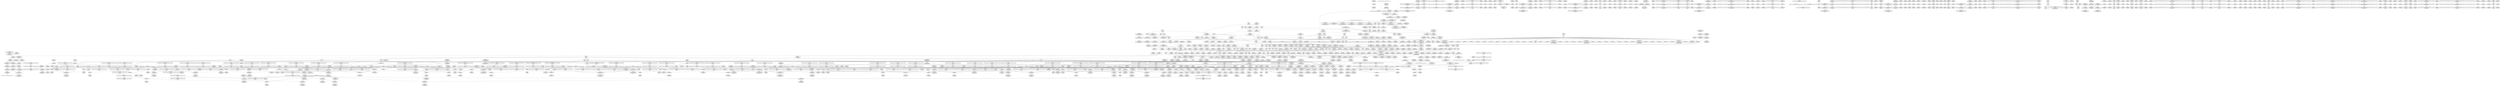 digraph {
	CE0x4a8b740 [shape=record,shape=Mrecord,label="{CE0x4a8b740|rcu_read_lock:_if.then|*SummSource*}"]
	CE0x4adcd80 [shape=record,shape=Mrecord,label="{CE0x4adcd80|i64*_getelementptr_inbounds_(_4_x_i64_,_4_x_i64_*___llvm_gcov_ctr133,_i64_0,_i64_3)|*Constant*|*SummSink*}"]
	CE0x4a74d80 [shape=record,shape=Mrecord,label="{CE0x4a74d80|_ret_void,_!dbg_!27717|include/linux/rcupdate.h,424|*SummSink*}"]
	CE0x4a7e700 [shape=record,shape=Mrecord,label="{CE0x4a7e700|rcu_lock_acquire:_tmp3|*SummSource*}"]
	CE0x4aa9ae0 [shape=record,shape=Mrecord,label="{CE0x4aa9ae0|rcu_lock_acquire:_tmp2|*SummSink*}"]
	CE0x4aadd10 [shape=record,shape=Mrecord,label="{CE0x4aadd10|GLOBAL:___preempt_count_add|*Constant*|*SummSource*}"]
	CE0x4a4b400 [shape=record,shape=Mrecord,label="{CE0x4a4b400|sock_has_perm:_sid5|security/selinux/hooks.c,3976|*SummSource*}"]
	CE0x49cd530 [shape=record,shape=Mrecord,label="{CE0x49cd530|selinux_socket_recvmsg:_tmp2|*SummSource*}"]
	CE0x4a56b90 [shape=record,shape=Mrecord,label="{CE0x4a56b90|sock_has_perm:_tmp8|security/selinux/hooks.c,3969}"]
	CE0x4a4b290 [shape=record,shape=Mrecord,label="{CE0x4a4b290|sock_has_perm:_sid5|security/selinux/hooks.c,3976}"]
	CE0x4a3f240 [shape=record,shape=Mrecord,label="{CE0x4a3f240|task_sid:_tmp14|security/selinux/hooks.c,208|*SummSink*}"]
	CE0x4a97c50 [shape=record,shape=Mrecord,label="{CE0x4a97c50|__preempt_count_sub:_tmp2|*SummSink*}"]
	CE0x4a06140 [shape=record,shape=Mrecord,label="{CE0x4a06140|%struct.task_struct*_(%struct.task_struct**)*_asm_movq_%gs:$_1:P_,$0_,_r,im,_dirflag_,_fpsr_,_flags_|*SummSource*}"]
	CE0x4a42630 [shape=record,shape=Mrecord,label="{CE0x4a42630|task_sid:_tmp26|security/selinux/hooks.c,208|*SummSource*}"]
	CE0x49c9ea0 [shape=record,shape=Mrecord,label="{CE0x49c9ea0|_ret_void,_!dbg_!27735|include/linux/rcupdate.h,884|*SummSource*}"]
	CE0x4ab2b90 [shape=record,shape=Mrecord,label="{CE0x4ab2b90|rcu_lock_release:_indirectgoto}"]
	CE0x49c8a20 [shape=record,shape=Mrecord,label="{CE0x49c8a20|get_current:_tmp4|./arch/x86/include/asm/current.h,14}"]
	CE0x4a3f6f0 [shape=record,shape=Mrecord,label="{CE0x4a3f6f0|task_sid:_tmp15|security/selinux/hooks.c,208|*SummSource*}"]
	CE0x4aa0080 [shape=record,shape=Mrecord,label="{CE0x4aa0080|i8*_getelementptr_inbounds_(_42_x_i8_,_42_x_i8_*_.str46,_i32_0,_i32_0)|*Constant*|*SummSource*}"]
	CE0x4af43f0 [shape=record,shape=Mrecord,label="{CE0x4af43f0|i64*_getelementptr_inbounds_(_4_x_i64_,_4_x_i64_*___llvm_gcov_ctr130,_i64_0,_i64_3)|*Constant*}"]
	CE0x4a5c620 [shape=record,shape=Mrecord,label="{CE0x4a5c620|i64*_getelementptr_inbounds_(_6_x_i64_,_6_x_i64_*___llvm_gcov_ctr327,_i64_0,_i64_5)|*Constant*|*SummSource*}"]
	CE0x4aae190 [shape=record,shape=Mrecord,label="{CE0x4aae190|rcu_read_unlock:_bb|*SummSink*}"]
	CE0x4a50310 [shape=record,shape=Mrecord,label="{CE0x4a50310|8:_%struct.sock*,_:_SCME_30,31_}"]
	CE0x4a7d0e0 [shape=record,shape=Mrecord,label="{CE0x4a7d0e0|__rcu_read_unlock:_tmp7|include/linux/rcupdate.h,245}"]
	CE0x4a8c830 [shape=record,shape=Mrecord,label="{CE0x4a8c830|rcu_read_lock:_do.end|*SummSource*}"]
	CE0x4a50dc0 [shape=record,shape=Mrecord,label="{CE0x4a50dc0|8:_%struct.sock*,_:_SCME_39,40_}"]
	CE0x4a6c710 [shape=record,shape=Mrecord,label="{CE0x4a6c710|rcu_read_lock:_tmp7|include/linux/rcupdate.h,882|*SummSink*}"]
	CE0x49ca160 [shape=record,shape=Mrecord,label="{CE0x49ca160|sock_has_perm:_cleanup}"]
	CE0x49c4a70 [shape=record,shape=Mrecord,label="{CE0x49c4a70|selinux_socket_recvmsg:_tmp2}"]
	CE0x4a903d0 [shape=record,shape=Mrecord,label="{CE0x4a903d0|rcu_read_lock:_tmp5|include/linux/rcupdate.h,882}"]
	CE0x4a6da50 [shape=record,shape=Mrecord,label="{CE0x4a6da50|task_sid:_tmp}"]
	CE0x4a626a0 [shape=record,shape=Mrecord,label="{CE0x4a626a0|task_sid:_tmp4|*LoadInst*|security/selinux/hooks.c,208|*SummSink*}"]
	CE0x4a50a30 [shape=record,shape=Mrecord,label="{CE0x4a50a30|8:_%struct.sock*,_:_SCME_36,37_}"]
	CE0x4a76c50 [shape=record,shape=Mrecord,label="{CE0x4a76c50|__rcu_read_lock:_bb}"]
	CE0x4a8cbb0 [shape=record,shape=Mrecord,label="{CE0x4a8cbb0|__rcu_read_lock:_tmp}"]
	CE0x4ab2fa0 [shape=record,shape=Mrecord,label="{CE0x4ab2fa0|rcu_read_unlock:_tmp7|include/linux/rcupdate.h,933}"]
	CE0x4a3e660 [shape=record,shape=Mrecord,label="{CE0x4a3e660|GLOBAL:_lockdep_rcu_suspicious|*Constant*}"]
	CE0x49ebde0 [shape=record,shape=Mrecord,label="{CE0x49ebde0|__rcu_read_lock:_entry|*SummSource*}"]
	CE0x49f4b20 [shape=record,shape=Mrecord,label="{CE0x49f4b20|8:_%struct.sock*,_:_SCME_16,18_|*MultipleSource*|security/selinux/hooks.c, 3966|security/selinux/hooks.c,3966|security/selinux/hooks.c,3966}"]
	CE0x4a847a0 [shape=record,shape=Mrecord,label="{CE0x4a847a0|__preempt_count_add:_tmp6|./arch/x86/include/asm/preempt.h,73}"]
	CE0x4aa43c0 [shape=record,shape=Mrecord,label="{CE0x4aa43c0|cred_sid:_bb|*SummSource*}"]
	CE0x49df9a0 [shape=record,shape=Mrecord,label="{CE0x49df9a0|get_current:_tmp3}"]
	CE0x4a696c0 [shape=record,shape=Mrecord,label="{CE0x4a696c0|task_sid:_tmp2|*SummSource*}"]
	CE0x4a75880 [shape=record,shape=Mrecord,label="{CE0x4a75880|_call_void___rcu_read_unlock()_#10,_!dbg_!27734|include/linux/rcupdate.h,937|*SummSource*}"]
	CE0x49e42a0 [shape=record,shape=Mrecord,label="{CE0x49e42a0|COLLAPSED:_GCMRE___llvm_gcov_ctr98_internal_global_2_x_i64_zeroinitializer:_elem_0:default:}"]
	CE0x4a7faa0 [shape=record,shape=Mrecord,label="{CE0x4a7faa0|__rcu_read_lock:_tmp2|*SummSource*}"]
	CE0x4afc890 [shape=record,shape=Mrecord,label="{CE0x4afc890|_call_void_mcount()_#3|*SummSource*}"]
	CE0x4a421d0 [shape=record,shape=Mrecord,label="{CE0x4a421d0|i64*_getelementptr_inbounds_(_13_x_i64_,_13_x_i64_*___llvm_gcov_ctr126,_i64_0,_i64_11)|*Constant*}"]
	CE0x4a4ee10 [shape=record,shape=Mrecord,label="{CE0x4a4ee10|sock_has_perm:_tmp10|security/selinux/hooks.c,3969|*SummSink*}"]
	CE0x4a6ceb0 [shape=record,shape=Mrecord,label="{CE0x4a6ceb0|cred_sid:_tmp6|security/selinux/hooks.c,197}"]
	CE0x4b10d60 [shape=record,shape=Mrecord,label="{CE0x4b10d60|__rcu_read_unlock:_do.end|*SummSource*}"]
	CE0x49d3b00 [shape=record,shape=Mrecord,label="{CE0x49d3b00|_call_void_rcu_read_lock()_#10,_!dbg_!27712|security/selinux/hooks.c,207|*SummSource*}"]
	CE0x4a4c890 [shape=record,shape=Mrecord,label="{CE0x4a4c890|sock_has_perm:_call6|security/selinux/hooks.c,3976|*SummSink*}"]
	CE0x4ab7870 [shape=record,shape=Mrecord,label="{CE0x4ab7870|i8*_getelementptr_inbounds_(_44_x_i8_,_44_x_i8_*_.str47,_i32_0,_i32_0)|*Constant*|*SummSource*}"]
	CE0x4a41f40 [shape=record,shape=Mrecord,label="{CE0x4a41f40|task_sid:_tmp24|security/selinux/hooks.c,208}"]
	CE0x4a7d570 [shape=record,shape=Mrecord,label="{CE0x4a7d570|__preempt_count_add:_do.body}"]
	CE0x4a8fa40 [shape=record,shape=Mrecord,label="{CE0x4a8fa40|rcu_lock_acquire:_tmp|*SummSink*}"]
	CE0x4a9eb90 [shape=record,shape=Mrecord,label="{CE0x4a9eb90|GLOBAL:_lockdep_rcu_suspicious|*Constant*}"]
	CE0x4a4fee0 [shape=record,shape=Mrecord,label="{CE0x4a4fee0|8:_%struct.sock*,_:_SCME_26,27_}"]
	CE0x49e0680 [shape=record,shape=Mrecord,label="{CE0x49e0680|_call_void_mcount()_#3|*SummSink*}"]
	CE0x49f9920 [shape=record,shape=Mrecord,label="{CE0x49f9920|_call_void_rcu_lock_acquire(%struct.lockdep_map*_rcu_lock_map)_#10,_!dbg_!27711|include/linux/rcupdate.h,881|*SummSink*}"]
	CE0x4a74d10 [shape=record,shape=Mrecord,label="{CE0x4a74d10|rcu_lock_release:_entry|*SummSink*}"]
	CE0x4a7ff30 [shape=record,shape=Mrecord,label="{CE0x4a7ff30|_call_void_mcount()_#3|*SummSource*}"]
	CE0x49fe230 [shape=record,shape=Mrecord,label="{CE0x49fe230|i64*_getelementptr_inbounds_(_2_x_i64_,_2_x_i64_*___llvm_gcov_ctr98,_i64_0,_i64_0)|*Constant*}"]
	CE0x4a5bed0 [shape=record,shape=Mrecord,label="{CE0x4a5bed0|i64*_getelementptr_inbounds_(_6_x_i64_,_6_x_i64_*___llvm_gcov_ctr327,_i64_0,_i64_5)|*Constant*|*SummSink*}"]
	CE0x4a54140 [shape=record,shape=Mrecord,label="{CE0x4a54140|i32_8|*Constant*}"]
	CE0x49dfbe0 [shape=record,shape=Mrecord,label="{CE0x49dfbe0|i64*_getelementptr_inbounds_(_2_x_i64_,_2_x_i64_*___llvm_gcov_ctr98,_i64_0,_i64_0)|*Constant*|*SummSource*}"]
	CE0x4a70420 [shape=record,shape=Mrecord,label="{CE0x4a70420|rcu_read_lock:_tmp2|*SummSink*}"]
	CE0x4a50b60 [shape=record,shape=Mrecord,label="{CE0x4a50b60|8:_%struct.sock*,_:_SCME_37,38_}"]
	CE0x4addd80 [shape=record,shape=Mrecord,label="{CE0x4addd80|__rcu_read_unlock:_do.body|*SummSource*}"]
	CE0x4a514e0 [shape=record,shape=Mrecord,label="{CE0x4a514e0|8:_%struct.sock*,_:_SCME_45,46_}"]
	CE0x4a8e710 [shape=record,shape=Mrecord,label="{CE0x4a8e710|0:_i8,_:_GCMR_rcu_read_unlock.__warned_internal_global_i8_0,_section_.data.unlikely_,_align_1:_elem_0:default:}"]
	CE0x4a10cd0 [shape=record,shape=Mrecord,label="{CE0x4a10cd0|sock_has_perm:_net|security/selinux/hooks.c, 3966|*SummSink*}"]
	CE0x49eafd0 [shape=record,shape=Mrecord,label="{CE0x49eafd0|task_sid:_real_cred|security/selinux/hooks.c,208|*SummSource*}"]
	CE0x4a18d30 [shape=record,shape=Mrecord,label="{CE0x4a18d30|rcu_read_lock:_tmp11|include/linux/rcupdate.h,882|*SummSink*}"]
	CE0x4a65c20 [shape=record,shape=Mrecord,label="{CE0x4a65c20|i64*_getelementptr_inbounds_(_2_x_i64_,_2_x_i64_*___llvm_gcov_ctr131,_i64_0,_i64_1)|*Constant*}"]
	CE0x4a82d70 [shape=record,shape=Mrecord,label="{CE0x4a82d70|rcu_lock_release:_tmp3}"]
	CE0x49c8380 [shape=record,shape=Mrecord,label="{CE0x49c8380|selinux_socket_recvmsg:_sock|Function::selinux_socket_recvmsg&Arg::sock::|*SummSource*}"]
	CE0x4ab2880 [shape=record,shape=Mrecord,label="{CE0x4ab2880|rcu_read_unlock:_if.then|*SummSource*}"]
	CE0x4ab03e0 [shape=record,shape=Mrecord,label="{CE0x4ab03e0|rcu_read_unlock:_tmp10|include/linux/rcupdate.h,933}"]
	CE0x49d7ea0 [shape=record,shape=Mrecord,label="{CE0x49d7ea0|sock_has_perm:_tmp7|security/selinux/hooks.c,3969}"]
	CE0x4a99270 [shape=record,shape=Mrecord,label="{CE0x4a99270|__preempt_count_sub:_tmp6|./arch/x86/include/asm/preempt.h,78|*SummSink*}"]
	CE0x49f5110 [shape=record,shape=Mrecord,label="{CE0x49f5110|rcu_read_unlock:_do.end}"]
	CE0x4a70730 [shape=record,shape=Mrecord,label="{CE0x4a70730|GLOBAL:___rcu_read_lock|*Constant*}"]
	CE0x4a83f30 [shape=record,shape=Mrecord,label="{CE0x4a83f30|__preempt_count_add:_tmp2}"]
	CE0x4a63b60 [shape=record,shape=Mrecord,label="{CE0x4a63b60|rcu_read_lock:_do.body|*SummSource*}"]
	CE0x4a10260 [shape=record,shape=Mrecord,label="{CE0x4a10260|i64*_getelementptr_inbounds_(_11_x_i64_,_11_x_i64_*___llvm_gcov_ctr132,_i64_0,_i64_1)|*Constant*|*SummSource*}"]
	CE0x49f2270 [shape=record,shape=Mrecord,label="{CE0x49f2270|rcu_read_lock:_tobool|include/linux/rcupdate.h,882|*SummSink*}"]
	CE0x4a6f680 [shape=record,shape=Mrecord,label="{CE0x4a6f680|rcu_read_lock:_call|include/linux/rcupdate.h,882|*SummSink*}"]
	CE0x4af5120 [shape=record,shape=Mrecord,label="{CE0x4af5120|i64*_getelementptr_inbounds_(_4_x_i64_,_4_x_i64_*___llvm_gcov_ctr130,_i64_0,_i64_3)|*Constant*|*SummSource*}"]
	CE0x4a71d90 [shape=record,shape=Mrecord,label="{CE0x4a71d90|__rcu_read_unlock:_tmp5|include/linux/rcupdate.h,244}"]
	CE0x4a4d350 [shape=record,shape=Mrecord,label="{CE0x4a4d350|avc_has_perm:_requested|Function::avc_has_perm&Arg::requested::|*SummSink*}"]
	CE0x4ab7920 [shape=record,shape=Mrecord,label="{CE0x4ab7920|i8*_getelementptr_inbounds_(_44_x_i8_,_44_x_i8_*_.str47,_i32_0,_i32_0)|*Constant*|*SummSink*}"]
	CE0x4a68280 [shape=record,shape=Mrecord,label="{CE0x4a68280|cred_sid:_tmp6|security/selinux/hooks.c,197|*SummSink*}"]
	CE0x4a6bff0 [shape=record,shape=Mrecord,label="{CE0x4a6bff0|i64_1|*Constant*}"]
	CE0x4a7d5e0 [shape=record,shape=Mrecord,label="{CE0x4a7d5e0|__preempt_count_add:_do.end|*SummSource*}"]
	CE0x4a14830 [shape=record,shape=Mrecord,label="{CE0x4a14830|sock_has_perm:_tmp14|security/selinux/hooks.c,3972|*SummSource*}"]
	CE0x4aad150 [shape=record,shape=Mrecord,label="{CE0x4aad150|rcu_read_unlock:_do.body}"]
	CE0x4a0abf0 [shape=record,shape=Mrecord,label="{CE0x4a0abf0|rcu_read_lock:_tmp}"]
	CE0x49d2e30 [shape=record,shape=Mrecord,label="{CE0x49d2e30|get_current:_tmp2}"]
	CE0x4ab3730 [shape=record,shape=Mrecord,label="{CE0x4ab3730|GLOBAL:___preempt_count|Global_var:__preempt_count}"]
	CE0x4a7fe70 [shape=record,shape=Mrecord,label="{CE0x4a7fe70|_call_void_mcount()_#3}"]
	CE0x4afb2c0 [shape=record,shape=Mrecord,label="{CE0x4afb2c0|i64_1|*Constant*}"]
	CE0x4a65960 [shape=record,shape=Mrecord,label="{CE0x4a65960|i64_2|*Constant*}"]
	CE0x4ab7800 [shape=record,shape=Mrecord,label="{CE0x4ab7800|i8*_getelementptr_inbounds_(_44_x_i8_,_44_x_i8_*_.str47,_i32_0,_i32_0)|*Constant*}"]
	CE0x4a701c0 [shape=record,shape=Mrecord,label="{CE0x4a701c0|task_sid:_tmp7|security/selinux/hooks.c,208|*SummSink*}"]
	CE0x4a92430 [shape=record,shape=Mrecord,label="{CE0x4a92430|rcu_read_lock:_tobool|include/linux/rcupdate.h,882|*SummSource*}"]
	CE0x4a101f0 [shape=record,shape=Mrecord,label="{CE0x4a101f0|i64*_getelementptr_inbounds_(_11_x_i64_,_11_x_i64_*___llvm_gcov_ctr132,_i64_0,_i64_1)|*Constant*}"]
	CE0x49cf790 [shape=record,shape=Mrecord,label="{CE0x49cf790|selinux_socket_recvmsg:_call1|security/selinux/hooks.c,4221}"]
	CE0x4afa920 [shape=record,shape=Mrecord,label="{CE0x4afa920|__preempt_count_add:_tmp7|./arch/x86/include/asm/preempt.h,73|*SummSource*}"]
	CE0x49ff5b0 [shape=record,shape=Mrecord,label="{CE0x49ff5b0|_ret_i32_%call1,_!dbg_!27718|security/selinux/hooks.c,4221|*SummSink*}"]
	CE0x4b16450 [shape=record,shape=Mrecord,label="{CE0x4b16450|i32_0|*Constant*}"]
	CE0x49d8640 [shape=record,shape=Mrecord,label="{CE0x49d8640|16:_i32,_24:_i16,_:_CRE_24,26_|*MultipleSource*|*LoadInst*|security/selinux/hooks.c,3964|security/selinux/hooks.c,3964|security/selinux/hooks.c,3969}"]
	CE0x49d81b0 [shape=record,shape=Mrecord,label="{CE0x49d81b0|16:_i32,_24:_i16,_:_CRE_16,20_|*MultipleSource*|*LoadInst*|security/selinux/hooks.c,3964|security/selinux/hooks.c,3964|security/selinux/hooks.c,3969}"]
	CE0x4a528b0 [shape=record,shape=Mrecord,label="{CE0x4a528b0|task_sid:_entry|*SummSource*}"]
	CE0x49ce900 [shape=record,shape=Mrecord,label="{CE0x49ce900|avc_has_perm:_tclass|Function::avc_has_perm&Arg::tclass::|*SummSink*}"]
	CE0x4adda10 [shape=record,shape=Mrecord,label="{CE0x4adda10|__rcu_read_unlock:_do.body}"]
	CE0x4ab18f0 [shape=record,shape=Mrecord,label="{CE0x4ab18f0|_call_void_asm_sideeffect_,_memory_,_dirflag_,_fpsr_,_flags_()_#3,_!dbg_!27711,_!srcloc_!27714|include/linux/rcupdate.h,244|*SummSource*}"]
	CE0x4a62630 [shape=record,shape=Mrecord,label="{CE0x4a62630|task_sid:_tmp4|*LoadInst*|security/selinux/hooks.c,208|*SummSource*}"]
	CE0x4a74360 [shape=record,shape=Mrecord,label="{CE0x4a74360|_call_void_rcu_lock_release(%struct.lockdep_map*_rcu_lock_map)_#10,_!dbg_!27733|include/linux/rcupdate.h,935|*SummSink*}"]
	CE0x4af4bb0 [shape=record,shape=Mrecord,label="{CE0x4af4bb0|i64_ptrtoint_(i8*_blockaddress(_rcu_lock_acquire,_%__here)_to_i64)|*Constant*|*SummSource*}"]
	CE0x4a6e570 [shape=record,shape=Mrecord,label="{CE0x4a6e570|i64*_getelementptr_inbounds_(_11_x_i64_,_11_x_i64_*___llvm_gcov_ctr127,_i64_0,_i64_1)|*Constant*}"]
	CE0x4a6e9c0 [shape=record,shape=Mrecord,label="{CE0x4a6e9c0|task_sid:_tmp6|security/selinux/hooks.c,208|*SummSource*}"]
	CE0x4a92f60 [shape=record,shape=Mrecord,label="{CE0x4a92f60|i64*_getelementptr_inbounds_(_4_x_i64_,_4_x_i64_*___llvm_gcov_ctr128,_i64_0,_i64_3)|*Constant*|*SummSource*}"]
	CE0x49c7480 [shape=record,shape=Mrecord,label="{CE0x49c7480|i64*_getelementptr_inbounds_(_2_x_i64_,_2_x_i64_*___llvm_gcov_ctr362,_i64_0,_i64_1)|*Constant*}"]
	CE0x4a75d20 [shape=record,shape=Mrecord,label="{CE0x4a75d20|GLOBAL:___rcu_read_unlock|*Constant*|*SummSource*}"]
	CE0x4a44ab0 [shape=record,shape=Mrecord,label="{CE0x4a44ab0|cred_sid:_entry}"]
	CE0x4ab1880 [shape=record,shape=Mrecord,label="{CE0x4ab1880|_call_void___preempt_count_sub(i32_1)_#10,_!dbg_!27715|include/linux/rcupdate.h,244|*SummSource*}"]
	CE0x4a0ac60 [shape=record,shape=Mrecord,label="{CE0x4a0ac60|COLLAPSED:_GCMRE___llvm_gcov_ctr127_internal_global_11_x_i64_zeroinitializer:_elem_0:default:}"]
	CE0x4a6c9f0 [shape=record,shape=Mrecord,label="{CE0x4a6c9f0|GLOBAL:_rcu_read_lock.__warned|Global_var:rcu_read_lock.__warned}"]
	CE0x49fa370 [shape=record,shape=Mrecord,label="{CE0x49fa370|i32_1|*Constant*|*SummSource*}"]
	CE0x49d3a90 [shape=record,shape=Mrecord,label="{CE0x49d3a90|_call_void_rcu_read_lock()_#10,_!dbg_!27712|security/selinux/hooks.c,207}"]
	CE0x4a02b10 [shape=record,shape=Mrecord,label="{CE0x4a02b10|_ret_i32_%retval.0,_!dbg_!27740|security/selinux/hooks.c,3977}"]
	CE0x4a6a630 [shape=record,shape=Mrecord,label="{CE0x4a6a630|rcu_read_lock:_land.lhs.true|*SummSink*}"]
	CE0x49e6ee0 [shape=record,shape=Mrecord,label="{CE0x49e6ee0|_call_void_mcount()_#3}"]
	CE0x4a192d0 [shape=record,shape=Mrecord,label="{CE0x4a192d0|avc_has_perm:_tsid|Function::avc_has_perm&Arg::tsid::}"]
	CE0x4a78ab0 [shape=record,shape=Mrecord,label="{CE0x4a78ab0|__rcu_read_lock:_tmp4|include/linux/rcupdate.h,239}"]
	CE0x4a59270 [shape=record,shape=Mrecord,label="{CE0x4a59270|i8_0|*Constant*|*SummSource*}"]
	CE0x4afbb30 [shape=record,shape=Mrecord,label="{CE0x4afbb30|i64*_getelementptr_inbounds_(_4_x_i64_,_4_x_i64_*___llvm_gcov_ctr129,_i64_0,_i64_2)|*Constant*|*SummSource*}"]
	CE0x4aac440 [shape=record,shape=Mrecord,label="{CE0x4aac440|rcu_lock_release:_tmp|*SummSink*}"]
	CE0x4a84b50 [shape=record,shape=Mrecord,label="{CE0x4a84b50|_call_void_asm_addl_$1,_%gs:$0_,_*m,ri,*m,_dirflag_,_fpsr_,_flags_(i32*___preempt_count,_i32_%sub,_i32*___preempt_count)_#3,_!dbg_!27717,_!srcloc_!27718|./arch/x86/include/asm/preempt.h,77}"]
	CE0x49fa910 [shape=record,shape=Mrecord,label="{CE0x49fa910|sock_has_perm:_if.then|*SummSink*}"]
	CE0x4a4a970 [shape=record,shape=Mrecord,label="{CE0x4a4a970|sock_has_perm:_tmp15|security/selinux/hooks.c,3974|*SummSink*}"]
	CE0x4a50ef0 [shape=record,shape=Mrecord,label="{CE0x4a50ef0|8:_%struct.sock*,_:_SCME_40,41_}"]
	CE0x4a13fb0 [shape=record,shape=Mrecord,label="{CE0x4a13fb0|sock_has_perm:_tmp13|security/selinux/hooks.c,3972}"]
	CE0x4a49950 [shape=record,shape=Mrecord,label="{CE0x4a49950|sock_has_perm:_net1|security/selinux/hooks.c,3973|*SummSource*}"]
	CE0x4aee060 [shape=record,shape=Mrecord,label="{CE0x4aee060|i64*_getelementptr_inbounds_(_4_x_i64_,_4_x_i64_*___llvm_gcov_ctr134,_i64_0,_i64_3)|*Constant*|*SummSink*}"]
	CE0x49e9730 [shape=record,shape=Mrecord,label="{CE0x49e9730|sock_has_perm:_tmp1}"]
	CE0x4a6b770 [shape=record,shape=Mrecord,label="{CE0x4a6b770|_call_void_mcount()_#3|*SummSource*}"]
	CE0x4a92c40 [shape=record,shape=Mrecord,label="{CE0x4a92c40|__preempt_count_sub:_entry|*SummSink*}"]
	CE0x49f5f20 [shape=record,shape=Mrecord,label="{CE0x49f5f20|task_sid:_tmp12|security/selinux/hooks.c,208|*SummSource*}"]
	CE0x4a8f700 [shape=record,shape=Mrecord,label="{CE0x4a8f700|rcu_read_unlock:_tmp3|*SummSource*}"]
	CE0x4a9a040 [shape=record,shape=Mrecord,label="{CE0x4a9a040|__preempt_count_add:_bb|*SummSource*}"]
	CE0x4a97950 [shape=record,shape=Mrecord,label="{CE0x4a97950|__preempt_count_add:_tmp2|*SummSource*}"]
	CE0x4a10610 [shape=record,shape=Mrecord,label="{CE0x4a10610|avc_has_perm:_auditdata|Function::avc_has_perm&Arg::auditdata::}"]
	CE0x4a9ede0 [shape=record,shape=Mrecord,label="{CE0x4a9ede0|i8*_getelementptr_inbounds_(_25_x_i8_,_25_x_i8_*_.str45,_i32_0,_i32_0)|*Constant*}"]
	CE0x4a68ea0 [shape=record,shape=Mrecord,label="{CE0x4a68ea0|task_sid:_tmp5|security/selinux/hooks.c,208|*SummSink*}"]
	CE0x4a548c0 [shape=record,shape=Mrecord,label="{CE0x4a548c0|i32_2|*Constant*}"]
	CE0x4a99660 [shape=record,shape=Mrecord,label="{CE0x4a99660|__preempt_count_add:_tmp4|./arch/x86/include/asm/preempt.h,72|*SummSink*}"]
	CE0x4a55110 [shape=record,shape=Mrecord,label="{CE0x4a55110|sock_has_perm:_tmp6|security/selinux/hooks.c,3969|*SummSource*}"]
	CE0x4a8da50 [shape=record,shape=Mrecord,label="{CE0x4a8da50|rcu_read_lock:_call|include/linux/rcupdate.h,882}"]
	CE0x4aa9a70 [shape=record,shape=Mrecord,label="{CE0x4aa9a70|rcu_lock_acquire:_tmp2|*SummSource*}"]
	CE0x4a99a70 [shape=record,shape=Mrecord,label="{CE0x4a99a70|__preempt_count_sub:_do.end|*SummSink*}"]
	CE0x4a9be90 [shape=record,shape=Mrecord,label="{CE0x4a9be90|i64_7|*Constant*}"]
	CE0x4a019b0 [shape=record,shape=Mrecord,label="{CE0x4a019b0|sock_has_perm:_task|Function::sock_has_perm&Arg::task::|*SummSource*}"]
	CE0x4b163e0 [shape=record,shape=Mrecord,label="{CE0x4b163e0|void_(i32*,_i32,_i32*)*_asm_addl_$1,_%gs:$0_,_*m,ri,*m,_dirflag_,_fpsr_,_flags_}"]
	CE0x4a51f90 [shape=record,shape=Mrecord,label="{CE0x4a51f90|8:_%struct.sock*,_:_SCME_54,55_}"]
	CE0x49d3c20 [shape=record,shape=Mrecord,label="{CE0x49d3c20|_call_void_rcu_read_lock()_#10,_!dbg_!27712|security/selinux/hooks.c,207|*SummSink*}"]
	CE0x4aab040 [shape=record,shape=Mrecord,label="{CE0x4aab040|i64*_getelementptr_inbounds_(_11_x_i64_,_11_x_i64_*___llvm_gcov_ctr132,_i64_0,_i64_0)|*Constant*}"]
	CE0x4a69060 [shape=record,shape=Mrecord,label="{CE0x4a69060|i64*_getelementptr_inbounds_(_2_x_i64_,_2_x_i64_*___llvm_gcov_ctr131,_i64_0,_i64_1)|*Constant*|*SummSink*}"]
	CE0x4a44300 [shape=record,shape=Mrecord,label="{CE0x4a44300|task_sid:_call7|security/selinux/hooks.c,208|*SummSource*}"]
	CE0x4a7cf90 [shape=record,shape=Mrecord,label="{CE0x4a7cf90|__rcu_read_unlock:_tmp7|include/linux/rcupdate.h,245|*SummSink*}"]
	CE0x4adb6f0 [shape=record,shape=Mrecord,label="{CE0x4adb6f0|__rcu_read_unlock:_tmp|*SummSource*}"]
	CE0x4a52b60 [shape=record,shape=Mrecord,label="{CE0x4a52b60|task_sid:_task|Function::task_sid&Arg::task::}"]
	CE0x4a6f240 [shape=record,shape=Mrecord,label="{CE0x4a6f240|task_sid:_bb|*SummSource*}"]
	CE0x49cec20 [shape=record,shape=Mrecord,label="{CE0x49cec20|avc_has_perm:_requested|Function::avc_has_perm&Arg::requested::}"]
	CE0x4a3c7e0 [shape=record,shape=Mrecord,label="{CE0x4a3c7e0|task_sid:_tmp21|security/selinux/hooks.c,208}"]
	CE0x49eb0e0 [shape=record,shape=Mrecord,label="{CE0x49eb0e0|task_sid:_real_cred|security/selinux/hooks.c,208|*SummSink*}"]
	CE0x4a4d760 [shape=record,shape=Mrecord,label="{CE0x4a4d760|rcu_read_lock:_tmp8|include/linux/rcupdate.h,882|*SummSource*}"]
	CE0x4ab40f0 [shape=record,shape=Mrecord,label="{CE0x4ab40f0|GLOBAL:_rcu_read_unlock.__warned|Global_var:rcu_read_unlock.__warned|*SummSource*}"]
	CE0x4ade590 [shape=record,shape=Mrecord,label="{CE0x4ade590|__preempt_count_add:_tmp1|*SummSink*}"]
	CE0x4a424a0 [shape=record,shape=Mrecord,label="{CE0x4a424a0|i64*_getelementptr_inbounds_(_13_x_i64_,_13_x_i64_*___llvm_gcov_ctr126,_i64_0,_i64_11)|*Constant*|*SummSource*}"]
	CE0x4a50210 [shape=record,shape=Mrecord,label="{CE0x4a50210|8:_%struct.sock*,_:_SCME_29,30_}"]
	CE0x49fb7d0 [shape=record,shape=Mrecord,label="{CE0x49fb7d0|cred_sid:_security|security/selinux/hooks.c,196|*SummSink*}"]
	CE0x4a64380 [shape=record,shape=Mrecord,label="{CE0x4a64380|rcu_read_lock:_tmp|*SummSink*}"]
	CE0x4b32370 [shape=record,shape=Mrecord,label="{CE0x4b32370|COLLAPSED:_GCMRE___llvm_gcov_ctr129_internal_global_4_x_i64_zeroinitializer:_elem_0:default:}"]
	CE0x4afacd0 [shape=record,shape=Mrecord,label="{CE0x4afacd0|__preempt_count_sub:_do.end}"]
	CE0x4a3c500 [shape=record,shape=Mrecord,label="{CE0x4a3c500|task_sid:_tmp20|security/selinux/hooks.c,208}"]
	CE0x4a3d4a0 [shape=record,shape=Mrecord,label="{CE0x4a3d4a0|task_sid:_tmp19|security/selinux/hooks.c,208|*SummSource*}"]
	CE0x49c62a0 [shape=record,shape=Mrecord,label="{CE0x49c62a0|selinux_socket_recvmsg:_tmp|*SummSink*}"]
	CE0x4a63530 [shape=record,shape=Mrecord,label="{CE0x4a63530|_ret_void,_!dbg_!27717|include/linux/rcupdate.h,240}"]
	CE0x4af9e80 [shape=record,shape=Mrecord,label="{CE0x4af9e80|i64*_getelementptr_inbounds_(_4_x_i64_,_4_x_i64_*___llvm_gcov_ctr134,_i64_0,_i64_2)|*Constant*}"]
	CE0x49fa9c0 [shape=record,shape=Mrecord,label="{CE0x49fa9c0|i64*_getelementptr_inbounds_(_6_x_i64_,_6_x_i64_*___llvm_gcov_ctr327,_i64_0,_i64_0)|*Constant*|*SummSource*}"]
	CE0x49f8330 [shape=record,shape=Mrecord,label="{CE0x49f8330|sock_has_perm:_ad|security/selinux/hooks.c, 3965|*SummSink*}"]
	CE0x4a3cda0 [shape=record,shape=Mrecord,label="{CE0x4a3cda0|task_sid:_tmp18|security/selinux/hooks.c,208}"]
	CE0x4a4cac0 [shape=record,shape=Mrecord,label="{CE0x4a4cac0|i32_(i32,_i32,_i16,_i32,_%struct.common_audit_data*)*_bitcast_(i32_(i32,_i32,_i16,_i32,_%struct.common_audit_data.495*)*_avc_has_perm_to_i32_(i32,_i32,_i16,_i32,_%struct.common_audit_data*)*)|*Constant*}"]
	CE0x4a52450 [shape=record,shape=Mrecord,label="{CE0x4a52450|i64_56|*Constant*|*SummSink*}"]
	CE0x4ab87c0 [shape=record,shape=Mrecord,label="{CE0x4ab87c0|rcu_read_unlock:_tmp19|include/linux/rcupdate.h,933|*SummSink*}"]
	CE0x4af6470 [shape=record,shape=Mrecord,label="{CE0x4af6470|__preempt_count_sub:_sub|./arch/x86/include/asm/preempt.h,77}"]
	CE0x4af0360 [shape=record,shape=Mrecord,label="{CE0x4af0360|__rcu_read_unlock:_tmp|*SummSink*}"]
	CE0x4aa4a10 [shape=record,shape=Mrecord,label="{CE0x4aa4a10|rcu_read_unlock:_tmp14|include/linux/rcupdate.h,933}"]
	CE0x4a75560 [shape=record,shape=Mrecord,label="{CE0x4a75560|_ret_void,_!dbg_!27717|include/linux/rcupdate.h,424}"]
	CE0x4a4e000 [shape=record,shape=Mrecord,label="{CE0x4a4e000|rcu_read_lock:_tmp9|include/linux/rcupdate.h,882|*SummSource*}"]
	CE0x49cde90 [shape=record,shape=Mrecord,label="{CE0x49cde90|get_current:_tmp|*SummSink*}"]
	CE0x4a8ccf0 [shape=record,shape=Mrecord,label="{CE0x4a8ccf0|__rcu_read_lock:_tmp1|*SummSource*}"]
	CE0x49c5420 [shape=record,shape=Mrecord,label="{CE0x49c5420|selinux_socket_recvmsg:_sk|security/selinux/hooks.c,4221}"]
	CE0x4ab2a50 [shape=record,shape=Mrecord,label="{CE0x4ab2a50|rcu_read_unlock:_if.end}"]
	CE0x4a56c00 [shape=record,shape=Mrecord,label="{CE0x4a56c00|sock_has_perm:_tmp8|security/selinux/hooks.c,3969|*SummSource*}"]
	CE0x49fae50 [shape=record,shape=Mrecord,label="{CE0x49fae50|i32_59|*Constant*|*SummSink*}"]
	CE0x4a51e60 [shape=record,shape=Mrecord,label="{CE0x4a51e60|8:_%struct.sock*,_:_SCME_53,54_}"]
	CE0x4a902a0 [shape=record,shape=Mrecord,label="{CE0x4a902a0|GLOBAL:___llvm_gcov_ctr127|Global_var:__llvm_gcov_ctr127|*SummSink*}"]
	CE0x4a187c0 [shape=record,shape=Mrecord,label="{CE0x4a187c0|rcu_read_lock:_tmp10|include/linux/rcupdate.h,882|*SummSink*}"]
	CE0x4aac520 [shape=record,shape=Mrecord,label="{CE0x4aac520|i64_1|*Constant*}"]
	CE0x4aefd90 [shape=record,shape=Mrecord,label="{CE0x4aefd90|__preempt_count_sub:_tmp5|./arch/x86/include/asm/preempt.h,77}"]
	CE0x4a9b550 [shape=record,shape=Mrecord,label="{CE0x4a9b550|i64_6|*Constant*}"]
	CE0x4a77c70 [shape=record,shape=Mrecord,label="{CE0x4a77c70|%struct.lockdep_map*_null|*Constant*}"]
	CE0x4a83660 [shape=record,shape=Mrecord,label="{CE0x4a83660|i64*_getelementptr_inbounds_(_4_x_i64_,_4_x_i64_*___llvm_gcov_ctr134,_i64_0,_i64_0)|*Constant*|*SummSource*}"]
	CE0x49f15d0 [shape=record,shape=Mrecord,label="{CE0x49f15d0|rcu_read_lock:_tmp15|include/linux/rcupdate.h,882}"]
	CE0x49f5210 [shape=record,shape=Mrecord,label="{CE0x49f5210|rcu_read_unlock:_do.end|*SummSource*}"]
	CE0x49ff440 [shape=record,shape=Mrecord,label="{CE0x49ff440|_ret_i32_%call1,_!dbg_!27718|security/selinux/hooks.c,4221|*SummSource*}"]
	CE0x4afb620 [shape=record,shape=Mrecord,label="{CE0x4afb620|__preempt_count_add:_tmp3|*SummSource*}"]
	CE0x4a55f80 [shape=record,shape=Mrecord,label="{CE0x4a55f80|i64_2|*Constant*|*SummSink*}"]
	CE0x4a461d0 [shape=record,shape=Mrecord,label="{CE0x4a461d0|_ret_void,_!dbg_!27735|include/linux/rcupdate.h,938|*SummSink*}"]
	CE0x4afbdd0 [shape=record,shape=Mrecord,label="{CE0x4afbdd0|__preempt_count_add:_bb}"]
	CE0x49ebf00 [shape=record,shape=Mrecord,label="{CE0x49ebf00|_call_void_mcount()_#3|*SummSource*}"]
	CE0x4af1130 [shape=record,shape=Mrecord,label="{CE0x4af1130|rcu_lock_release:_bb|*SummSource*}"]
	CE0x4afc0c0 [shape=record,shape=Mrecord,label="{CE0x4afc0c0|__preempt_count_sub:_val|Function::__preempt_count_sub&Arg::val::|*SummSink*}"]
	CE0x4a54340 [shape=record,shape=Mrecord,label="{CE0x4a54340|sock_has_perm:_call|security/selinux/hooks.c,3967}"]
	CE0x49f6200 [shape=record,shape=Mrecord,label="{CE0x49f6200|task_sid:_tmp13|security/selinux/hooks.c,208}"]
	CE0x4a732e0 [shape=record,shape=Mrecord,label="{CE0x4a732e0|i64_6|*Constant*}"]
	CE0x49f8f30 [shape=record,shape=Mrecord,label="{CE0x49f8f30|task_sid:_if.then}"]
	CE0x49c87f0 [shape=record,shape=Mrecord,label="{CE0x49c87f0|_call_void_mcount()_#3|*SummSink*}"]
	CE0x49f6af0 [shape=record,shape=Mrecord,label="{CE0x49f6af0|cred_sid:_tmp5|security/selinux/hooks.c,196|*SummSource*}"]
	CE0x4a8b820 [shape=record,shape=Mrecord,label="{CE0x4a8b820|rcu_read_lock:_if.then|*SummSink*}"]
	CE0x49f9430 [shape=record,shape=Mrecord,label="{CE0x49f9430|cred_sid:_tmp4|*LoadInst*|security/selinux/hooks.c,196|*SummSource*}"]
	CE0x4a72580 [shape=record,shape=Mrecord,label="{CE0x4a72580|task_sid:_tmp11|security/selinux/hooks.c,208|*SummSource*}"]
	CE0x4aa24f0 [shape=record,shape=Mrecord,label="{CE0x4aa24f0|rcu_read_lock:_tmp19|include/linux/rcupdate.h,882}"]
	CE0x4afa0b0 [shape=record,shape=Mrecord,label="{CE0x4afa0b0|GLOBAL:___preempt_count|Global_var:__preempt_count|*SummSink*}"]
	CE0x4af54f0 [shape=record,shape=Mrecord,label="{CE0x4af54f0|rcu_lock_acquire:_tmp6|*SummSource*}"]
	CE0x4a50110 [shape=record,shape=Mrecord,label="{CE0x4a50110|8:_%struct.sock*,_:_SCME_28,29_}"]
	CE0x49d39d0 [shape=record,shape=Mrecord,label="{CE0x49d39d0|selinux_socket_recvmsg:_sock|Function::selinux_socket_recvmsg&Arg::sock::|*SummSink*}"]
	CE0x4a9a960 [shape=record,shape=Mrecord,label="{CE0x4a9a960|rcu_read_lock:_tmp12|include/linux/rcupdate.h,882|*SummSource*}"]
	CE0x4a43760 [shape=record,shape=Mrecord,label="{CE0x4a43760|_call_void_rcu_read_unlock()_#10,_!dbg_!27748|security/selinux/hooks.c,209|*SummSink*}"]
	CE0x4adcd10 [shape=record,shape=Mrecord,label="{CE0x4adcd10|rcu_lock_release:_tmp6}"]
	CE0x4a73580 [shape=record,shape=Mrecord,label="{CE0x4a73580|i64*_getelementptr_inbounds_(_11_x_i64_,_11_x_i64_*___llvm_gcov_ctr132,_i64_0,_i64_10)|*Constant*|*SummSink*}"]
	CE0x4aa7ee0 [shape=record,shape=Mrecord,label="{CE0x4aa7ee0|rcu_read_unlock:_call3|include/linux/rcupdate.h,933}"]
	CE0x49c1f70 [shape=record,shape=Mrecord,label="{CE0x49c1f70|selinux_socket_recvmsg:_call1|security/selinux/hooks.c,4221|*SummSource*}"]
	CE0x49f1e60 [shape=record,shape=Mrecord,label="{CE0x49f1e60|task_sid:_tmp9|security/selinux/hooks.c,208|*SummSource*}"]
	CE0x4a70e00 [shape=record,shape=Mrecord,label="{CE0x4a70e00|i64*_getelementptr_inbounds_(_2_x_i64_,_2_x_i64_*___llvm_gcov_ctr131,_i64_0,_i64_0)|*Constant*|*SummSource*}"]
	CE0x49f5380 [shape=record,shape=Mrecord,label="{CE0x49f5380|i64*_getelementptr_inbounds_(_11_x_i64_,_11_x_i64_*___llvm_gcov_ctr132,_i64_0,_i64_0)|*Constant*|*SummSink*}"]
	CE0x4a735f0 [shape=record,shape=Mrecord,label="{CE0x4a735f0|rcu_read_unlock:_tmp21|include/linux/rcupdate.h,935|*SummSource*}"]
	CE0x4af9e10 [shape=record,shape=Mrecord,label="{CE0x4af9e10|__rcu_read_unlock:_tmp2|*SummSink*}"]
	CE0x4a89de0 [shape=record,shape=Mrecord,label="{CE0x4a89de0|_call_void_mcount()_#3}"]
	CE0x4afc1a0 [shape=record,shape=Mrecord,label="{CE0x4afc1a0|__preempt_count_sub:_val|Function::__preempt_count_sub&Arg::val::}"]
	CE0x4ab8b90 [shape=record,shape=Mrecord,label="{CE0x4ab8b90|rcu_read_unlock:_tmp20|include/linux/rcupdate.h,933|*SummSource*}"]
	CE0x4a43680 [shape=record,shape=Mrecord,label="{CE0x4a43680|i64*_getelementptr_inbounds_(_13_x_i64_,_13_x_i64_*___llvm_gcov_ctr126,_i64_0,_i64_12)|*Constant*|*SummSink*}"]
	CE0x4ab37e0 [shape=record,shape=Mrecord,label="{CE0x4ab37e0|rcu_read_unlock:_land.lhs.true2|*SummSink*}"]
	CE0x4a995f0 [shape=record,shape=Mrecord,label="{CE0x4a995f0|__preempt_count_add:_tmp4|./arch/x86/include/asm/preempt.h,72|*SummSource*}"]
	CE0x4a441a0 [shape=record,shape=Mrecord,label="{CE0x4a441a0|task_sid:_call7|security/selinux/hooks.c,208}"]
	CE0x4aee310 [shape=record,shape=Mrecord,label="{CE0x4aee310|__rcu_read_unlock:_tmp6|include/linux/rcupdate.h,245}"]
	CE0x4a933c0 [shape=record,shape=Mrecord,label="{CE0x4a933c0|rcu_read_lock:_if.end}"]
	CE0x4a7e810 [shape=record,shape=Mrecord,label="{CE0x4a7e810|rcu_lock_acquire:_tmp3|*SummSink*}"]
	CE0x4a77060 [shape=record,shape=Mrecord,label="{CE0x4a77060|rcu_lock_release:_tmp1|*SummSink*}"]
	CE0x4a562f0 [shape=record,shape=Mrecord,label="{CE0x4a562f0|GLOBAL:___llvm_gcov_ctr327|Global_var:__llvm_gcov_ctr327}"]
	CE0x4a9b9a0 [shape=record,shape=Mrecord,label="{CE0x4a9b9a0|rcu_read_unlock:_tmp11|include/linux/rcupdate.h,933|*SummSource*}"]
	CE0x4a73660 [shape=record,shape=Mrecord,label="{CE0x4a73660|rcu_read_unlock:_tmp21|include/linux/rcupdate.h,935|*SummSink*}"]
	CE0x4a935c0 [shape=record,shape=Mrecord,label="{CE0x4a935c0|i64*_getelementptr_inbounds_(_11_x_i64_,_11_x_i64_*___llvm_gcov_ctr132,_i64_0,_i64_1)|*Constant*|*SummSink*}"]
	CE0x4a44750 [shape=record,shape=Mrecord,label="{CE0x4a44750|GLOBAL:_cred_sid|*Constant*}"]
	CE0x4a709a0 [shape=record,shape=Mrecord,label="{CE0x4a709a0|task_sid:_if.end|*SummSource*}"]
	CE0x4a97b70 [shape=record,shape=Mrecord,label="{CE0x4a97b70|__preempt_count_sub:_tmp2}"]
	CE0x4a68fb0 [shape=record,shape=Mrecord,label="{CE0x4a68fb0|i64_0|*Constant*}"]
	CE0x4a3a6e0 [shape=record,shape=Mrecord,label="{CE0x4a3a6e0|sock_has_perm:_tmp2|*LoadInst*|security/selinux/hooks.c,3964}"]
	CE0x4af9ae0 [shape=record,shape=Mrecord,label="{CE0x4af9ae0|void_(i32*,_i32,_i32*)*_asm_addl_$1,_%gs:$0_,_*m,ri,*m,_dirflag_,_fpsr_,_flags_|*SummSource*}"]
	CE0x4a9f380 [shape=record,shape=Mrecord,label="{CE0x4a9f380|i8*_getelementptr_inbounds_(_25_x_i8_,_25_x_i8_*_.str45,_i32_0,_i32_0)|*Constant*|*SummSink*}"]
	CE0x49c8f90 [shape=record,shape=Mrecord,label="{CE0x49c8f90|cred_sid:_security|security/selinux/hooks.c,196}"]
	CE0x49f2890 [shape=record,shape=Mrecord,label="{CE0x49f2890|task_sid:_do.body5|*SummSource*}"]
	CE0x4aa5ef0 [shape=record,shape=Mrecord,label="{CE0x4aa5ef0|rcu_read_unlock:_tmp13|include/linux/rcupdate.h,933|*SummSink*}"]
	CE0x49fe3a0 [shape=record,shape=Mrecord,label="{CE0x49fe3a0|get_current:_bb|*SummSink*}"]
	CE0x4a737e0 [shape=record,shape=Mrecord,label="{CE0x4a737e0|rcu_read_unlock:_tmp22|include/linux/rcupdate.h,935|*SummSink*}"]
	CE0x4a77260 [shape=record,shape=Mrecord,label="{CE0x4a77260|i64*_getelementptr_inbounds_(_4_x_i64_,_4_x_i64_*___llvm_gcov_ctr133,_i64_0,_i64_1)|*Constant*|*SummSource*}"]
	CE0x4a52770 [shape=record,shape=Mrecord,label="{CE0x4a52770|GLOBAL:_task_sid|*Constant*|*SummSink*}"]
	CE0x4aa8dd0 [shape=record,shape=Mrecord,label="{CE0x4aa8dd0|rcu_lock_acquire:_tmp1|*SummSink*}"]
	CE0x4a6b700 [shape=record,shape=Mrecord,label="{CE0x4a6b700|_call_void_mcount()_#3}"]
	CE0x4aaaf60 [shape=record,shape=Mrecord,label="{CE0x4aaaf60|rcu_read_unlock:_do.body|*SummSink*}"]
	CE0x49f2950 [shape=record,shape=Mrecord,label="{CE0x49f2950|task_sid:_do.body5|*SummSink*}"]
	CE0x4af2e90 [shape=record,shape=Mrecord,label="{CE0x4af2e90|__rcu_read_lock:_tmp3}"]
	CE0x4adb950 [shape=record,shape=Mrecord,label="{CE0x4adb950|__rcu_read_lock:_do.body}"]
	CE0x4a68aa0 [shape=record,shape=Mrecord,label="{CE0x4a68aa0|_ret_void,_!dbg_!27717|include/linux/rcupdate.h,240|*SummSink*}"]
	CE0x4aad280 [shape=record,shape=Mrecord,label="{CE0x4aad280|rcu_read_unlock:_do.body|*SummSource*}"]
	CE0x4aa2c40 [shape=record,shape=Mrecord,label="{CE0x4aa2c40|rcu_read_lock:_tmp20|include/linux/rcupdate.h,882|*SummSink*}"]
	CE0x4a0a760 [shape=record,shape=Mrecord,label="{CE0x4a0a760|i32_77|*Constant*|*SummSource*}"]
	CE0x4a40b10 [shape=record,shape=Mrecord,label="{CE0x4a40b10|task_sid:_tmp21|security/selinux/hooks.c,208|*SummSource*}"]
	CE0x4a41c30 [shape=record,shape=Mrecord,label="{CE0x4a41c30|task_sid:_tmp23|security/selinux/hooks.c,208|*SummSink*}"]
	CE0x4ab4270 [shape=record,shape=Mrecord,label="{CE0x4ab4270|_call_void___preempt_count_add(i32_1)_#10,_!dbg_!27711|include/linux/rcupdate.h,239}"]
	CE0x4a55e10 [shape=record,shape=Mrecord,label="{CE0x4a55e10|i64_2|*Constant*|*SummSource*}"]
	CE0x49f8d20 [shape=record,shape=Mrecord,label="{CE0x49f8d20|task_sid:_do.body|*SummSource*}"]
	CE0x49ca080 [shape=record,shape=Mrecord,label="{CE0x49ca080|sock_has_perm:_if.end|*SummSink*}"]
	CE0x4a67860 [shape=record,shape=Mrecord,label="{CE0x4a67860|_call_void___rcu_read_lock()_#10,_!dbg_!27710|include/linux/rcupdate.h,879}"]
	CE0x4a52bd0 [shape=record,shape=Mrecord,label="{CE0x4a52bd0|task_sid:_task|Function::task_sid&Arg::task::|*SummSource*}"]
	CE0x4a436f0 [shape=record,shape=Mrecord,label="{CE0x4a436f0|task_sid:_tmp26|security/selinux/hooks.c,208|*SummSink*}"]
	CE0x4afb900 [shape=record,shape=Mrecord,label="{CE0x4afb900|i64*_getelementptr_inbounds_(_4_x_i64_,_4_x_i64_*___llvm_gcov_ctr129,_i64_0,_i64_2)|*Constant*|*SummSink*}"]
	CE0x4a72420 [shape=record,shape=Mrecord,label="{CE0x4a72420|task_sid:_tmp11|security/selinux/hooks.c,208}"]
	CE0x4a91af0 [shape=record,shape=Mrecord,label="{CE0x4a91af0|i64_2|*Constant*}"]
	CE0x4a90f90 [shape=record,shape=Mrecord,label="{CE0x4a90f90|_call_void_mcount()_#3|*SummSink*}"]
	CE0x4a4e360 [shape=record,shape=Mrecord,label="{CE0x4a4e360|i64*_getelementptr_inbounds_(_11_x_i64_,_11_x_i64_*___llvm_gcov_ctr127,_i64_0,_i64_8)|*Constant*|*SummSink*}"]
	"CONST[source:2(external),value:2(dynamic)][purpose:{subject}]"
	CE0x4a3ee80 [shape=record,shape=Mrecord,label="{CE0x4a3ee80|i64_7|*Constant*|*SummSource*}"]
	CE0x4a3c690 [shape=record,shape=Mrecord,label="{CE0x4a3c690|task_sid:_tmp20|security/selinux/hooks.c,208|*SummSink*}"]
	CE0x4ae2fa0 [shape=record,shape=Mrecord,label="{CE0x4ae2fa0|rcu_lock_release:_tmp1|*SummSource*}"]
	CE0x4a45370 [shape=record,shape=Mrecord,label="{CE0x4a45370|_ret_i32_%tmp6,_!dbg_!27716|security/selinux/hooks.c,197|*SummSource*}"]
	CE0x4b2e270 [shape=record,shape=Mrecord,label="{CE0x4b2e270|__preempt_count_sub:_tmp3|*SummSink*}"]
	CE0x4a18bc0 [shape=record,shape=Mrecord,label="{CE0x4a18bc0|rcu_read_lock:_tmp11|include/linux/rcupdate.h,882|*SummSource*}"]
	CE0x4a75470 [shape=record,shape=Mrecord,label="{CE0x4a75470|GLOBAL:___rcu_read_unlock|*Constant*}"]
	CE0x4a6f050 [shape=record,shape=Mrecord,label="{CE0x4a6f050|task_sid:_if.then|*SummSink*}"]
	CE0x49d7480 [shape=record,shape=Mrecord,label="{CE0x49d7480|i64_ptrtoint_(i8*_blockaddress(_rcu_lock_release,_%__here)_to_i64)|*Constant*|*SummSource*}"]
	CE0x4a89ff0 [shape=record,shape=Mrecord,label="{CE0x4a89ff0|i64*_getelementptr_inbounds_(_4_x_i64_,_4_x_i64_*___llvm_gcov_ctr135,_i64_0,_i64_1)|*Constant*|*SummSource*}"]
	CE0x4a458b0 [shape=record,shape=Mrecord,label="{CE0x4a458b0|_call_void_rcu_read_unlock()_#10,_!dbg_!27748|security/selinux/hooks.c,209|*SummSource*}"]
	CE0x4a44f10 [shape=record,shape=Mrecord,label="{CE0x4a44f10|cred_sid:_cred|Function::cred_sid&Arg::cred::|*SummSource*}"]
	CE0x4aa4cb0 [shape=record,shape=Mrecord,label="{CE0x4aa4cb0|rcu_read_unlock:_tmp14|include/linux/rcupdate.h,933|*SummSink*}"]
	CE0x4aa4290 [shape=record,shape=Mrecord,label="{CE0x4aa4290|cred_sid:_bb}"]
	CE0x4aa1b40 [shape=record,shape=Mrecord,label="{CE0x4aa1b40|_call_void_lockdep_rcu_suspicious(i8*_getelementptr_inbounds_(_25_x_i8_,_25_x_i8_*_.str45,_i32_0,_i32_0),_i32_883,_i8*_getelementptr_inbounds_(_42_x_i8_,_42_x_i8_*_.str46,_i32_0,_i32_0))_#10,_!dbg_!27728|include/linux/rcupdate.h,882|*SummSource*}"]
	CE0x4a6a520 [shape=record,shape=Mrecord,label="{CE0x4a6a520|rcu_read_lock:_land.lhs.true|*SummSource*}"]
	CE0x4a8efd0 [shape=record,shape=Mrecord,label="{CE0x4a8efd0|GLOBAL:___llvm_gcov_ctr132|Global_var:__llvm_gcov_ctr132|*SummSink*}"]
	CE0x4af4d10 [shape=record,shape=Mrecord,label="{CE0x4af4d10|i64_ptrtoint_(i8*_blockaddress(_rcu_lock_acquire,_%__here)_to_i64)|*Constant*|*SummSink*}"]
	CE0x4110fd0 [shape=record,shape=Mrecord,label="{CE0x4110fd0|sock_has_perm:_sk|Function::sock_has_perm&Arg::sk::|*SummSource*}"]
	CE0x4a656a0 [shape=record,shape=Mrecord,label="{CE0x4a656a0|GLOBAL:_rcu_lock_acquire|*Constant*|*SummSink*}"]
	CE0x4a3be10 [shape=record,shape=Mrecord,label="{CE0x4a3be10|i64*_getelementptr_inbounds_(_13_x_i64_,_13_x_i64_*___llvm_gcov_ctr126,_i64_0,_i64_9)|*Constant*|*SummSource*}"]
	CE0x4a155c0 [shape=record,shape=Mrecord,label="{CE0x4a155c0|i8_2|*Constant*}"]
	CE0x4ab7d00 [shape=record,shape=Mrecord,label="{CE0x4ab7d00|i64*_getelementptr_inbounds_(_11_x_i64_,_11_x_i64_*___llvm_gcov_ctr132,_i64_0,_i64_9)|*Constant*}"]
	CE0x4af1970 [shape=record,shape=Mrecord,label="{CE0x4af1970|GLOBAL:___preempt_count_sub|*Constant*|*SummSource*}"]
	CE0x4b112f0 [shape=record,shape=Mrecord,label="{CE0x4b112f0|_call_void_mcount()_#3|*SummSource*}"]
	CE0x4ae4d00 [shape=record,shape=Mrecord,label="{CE0x4ae4d00|__preempt_count_sub:_tmp1|*SummSink*}"]
	CE0x4af0d20 [shape=record,shape=Mrecord,label="{CE0x4af0d20|i8*_undef|*Constant*|*SummSink*}"]
	CE0x4a42d60 [shape=record,shape=Mrecord,label="{CE0x4a42d60|task_sid:_tmp25|security/selinux/hooks.c,208|*SummSink*}"]
	CE0x49f98b0 [shape=record,shape=Mrecord,label="{CE0x49f98b0|_call_void_rcu_lock_acquire(%struct.lockdep_map*_rcu_lock_map)_#10,_!dbg_!27711|include/linux/rcupdate.h,881|*SummSource*}"]
	CE0x4ab9790 [shape=record,shape=Mrecord,label="{CE0x4ab9790|rcu_read_unlock:_tmp17|include/linux/rcupdate.h,933|*SummSink*}"]
	CE0x49e0440 [shape=record,shape=Mrecord,label="{CE0x49e0440|sock_has_perm:_task|Function::sock_has_perm&Arg::task::|*SummSink*}"]
	CE0x49d76d0 [shape=record,shape=Mrecord,label="{CE0x49d76d0|selinux_socket_recvmsg:_tmp3|*SummSource*}"]
	CE0x4a49d00 [shape=record,shape=Mrecord,label="{CE0x4a49d00|sock_has_perm:_u2|security/selinux/hooks.c,3974}"]
	CE0x49cac70 [shape=record,shape=Mrecord,label="{CE0x49cac70|sock_has_perm:_tmp9|security/selinux/hooks.c,3969}"]
	CE0x4a71390 [shape=record,shape=Mrecord,label="{CE0x4a71390|GLOBAL:_task_sid.__warned|Global_var:task_sid.__warned}"]
	CE0x4a48ce0 [shape=record,shape=Mrecord,label="{CE0x4a48ce0|sock_has_perm:_tmp17|security/selinux/hooks.c,3976|*SummSource*}"]
	CE0x4a8c0b0 [shape=record,shape=Mrecord,label="{CE0x4a8c0b0|GLOBAL:_rcu_lock_map|Global_var:rcu_lock_map}"]
	CE0x4af5900 [shape=record,shape=Mrecord,label="{CE0x4af5900|rcu_lock_acquire:_tmp7}"]
	CE0x4ae1f10 [shape=record,shape=Mrecord,label="{CE0x4ae1f10|i64*_getelementptr_inbounds_(_4_x_i64_,_4_x_i64_*___llvm_gcov_ctr129,_i64_0,_i64_1)|*Constant*|*SummSource*}"]
	CE0x4af9350 [shape=record,shape=Mrecord,label="{CE0x4af9350|_ret_void,_!dbg_!27720|./arch/x86/include/asm/preempt.h,78|*SummSink*}"]
	CE0x4a9aa80 [shape=record,shape=Mrecord,label="{CE0x4a9aa80|rcu_read_lock:_tmp12|include/linux/rcupdate.h,882|*SummSink*}"]
	CE0x4af5a80 [shape=record,shape=Mrecord,label="{CE0x4af5a80|rcu_lock_acquire:_tmp7|*SummSink*}"]
	CE0x4b32300 [shape=record,shape=Mrecord,label="{CE0x4b32300|__preempt_count_add:_tmp}"]
	CE0x4a75810 [shape=record,shape=Mrecord,label="{CE0x4a75810|_call_void___rcu_read_unlock()_#10,_!dbg_!27734|include/linux/rcupdate.h,937}"]
	CE0x4a3d340 [shape=record,shape=Mrecord,label="{CE0x4a3d340|task_sid:_tmp19|security/selinux/hooks.c,208}"]
	CE0x4a88b10 [shape=record,shape=Mrecord,label="{CE0x4a88b10|__preempt_count_sub:_tmp}"]
	CE0x4afac60 [shape=record,shape=Mrecord,label="{CE0x4afac60|__preempt_count_sub:_do.body|*SummSource*}"]
	CE0x4aadee0 [shape=record,shape=Mrecord,label="{CE0x4aadee0|__preempt_count_add:_val|Function::__preempt_count_add&Arg::val::|*SummSink*}"]
	CE0x49e75c0 [shape=record,shape=Mrecord,label="{CE0x49e75c0|i32_1|*Constant*|*SummSink*}"]
	CE0x49c6a30 [shape=record,shape=Mrecord,label="{CE0x49c6a30|i64_1|*Constant*}"]
	CE0x4a51280 [shape=record,shape=Mrecord,label="{CE0x4a51280|8:_%struct.sock*,_:_SCME_43,44_}"]
	CE0x4a4bd60 [shape=record,shape=Mrecord,label="{CE0x4a4bd60|sock_has_perm:_tmp16|security/selinux/hooks.c,3976|*SummSource*}"]
	CE0x4a3d980 [shape=record,shape=Mrecord,label="{CE0x4a3d980|i8_1|*Constant*|*SummSource*}"]
	CE0x4a6dce0 [shape=record,shape=Mrecord,label="{CE0x4a6dce0|COLLAPSED:_GCMRE___llvm_gcov_ctr132_internal_global_11_x_i64_zeroinitializer:_elem_0:default:}"]
	CE0x4a4c5f0 [shape=record,shape=Mrecord,label="{CE0x4a4c5f0|sock_has_perm:_call6|security/selinux/hooks.c,3976}"]
	CE0x4aa0de0 [shape=record,shape=Mrecord,label="{CE0x4aa0de0|rcu_read_lock:_tmp17|include/linux/rcupdate.h,882|*SummSink*}"]
	CE0x49e7d30 [shape=record,shape=Mrecord,label="{CE0x49e7d30|_ret_void,_!dbg_!27735|include/linux/rcupdate.h,884|*SummSink*}"]
	CE0x4af3420 [shape=record,shape=Mrecord,label="{CE0x4af3420|i64*_getelementptr_inbounds_(_4_x_i64_,_4_x_i64_*___llvm_gcov_ctr128,_i64_0,_i64_2)|*Constant*|*SummSink*}"]
	CE0x4a666a0 [shape=record,shape=Mrecord,label="{CE0x4a666a0|_call_void_mcount()_#3}"]
	CE0x4a51870 [shape=record,shape=Mrecord,label="{CE0x4a51870|8:_%struct.sock*,_:_SCME_48,49_}"]
	CE0x49c5580 [shape=record,shape=Mrecord,label="{CE0x49c5580|selinux_socket_recvmsg:_tmp1|*SummSource*}"]
	CE0x4aaa820 [shape=record,shape=Mrecord,label="{CE0x4aaa820|rcu_read_unlock:_tobool|include/linux/rcupdate.h,933|*SummSource*}"]
	CE0x4a43300 [shape=record,shape=Mrecord,label="{CE0x4a43300|i64*_getelementptr_inbounds_(_13_x_i64_,_13_x_i64_*___llvm_gcov_ctr126,_i64_0,_i64_12)|*Constant*}"]
	CE0x4a64ce0 [shape=record,shape=Mrecord,label="{CE0x4a64ce0|cred_sid:_tmp2}"]
	CE0x4a92b30 [shape=record,shape=Mrecord,label="{CE0x4a92b30|__preempt_count_sub:_entry|*SummSource*}"]
	CE0x4a7d8f0 [shape=record,shape=Mrecord,label="{CE0x4a7d8f0|rcu_lock_acquire:_tmp5|include/linux/rcupdate.h,418}"]
	CE0x4a92360 [shape=record,shape=Mrecord,label="{CE0x4a92360|rcu_read_lock:_tobool|include/linux/rcupdate.h,882}"]
	CE0x4a567b0 [shape=record,shape=Mrecord,label="{CE0x4a567b0|i64_0|*Constant*}"]
	CE0x4a0a210 [shape=record,shape=Mrecord,label="{CE0x4a0a210|rcu_read_unlock:_tmp8|include/linux/rcupdate.h,933|*SummSource*}"]
	CE0x4aae7a0 [shape=record,shape=Mrecord,label="{CE0x4aae7a0|rcu_read_unlock:_tmp5|include/linux/rcupdate.h,933|*SummSink*}"]
	CE0x4a90670 [shape=record,shape=Mrecord,label="{CE0x4a90670|rcu_read_unlock:_tmp5|include/linux/rcupdate.h,933}"]
	CE0x4a4a1f0 [shape=record,shape=Mrecord,label="{CE0x4a4a1f0|sock_has_perm:_net3|security/selinux/hooks.c,3974}"]
	CE0x4a64d50 [shape=record,shape=Mrecord,label="{CE0x4a64d50|cred_sid:_tmp2|*SummSource*}"]
	CE0x4a42550 [shape=record,shape=Mrecord,label="{CE0x4a42550|i64*_getelementptr_inbounds_(_13_x_i64_,_13_x_i64_*___llvm_gcov_ctr126,_i64_0,_i64_11)|*Constant*|*SummSink*}"]
	CE0x4a4ab30 [shape=record,shape=Mrecord,label="{CE0x4a4ab30|sock_has_perm:_sk4|security/selinux/hooks.c,3974}"]
	CE0x4add230 [shape=record,shape=Mrecord,label="{CE0x4add230|__rcu_read_unlock:_do.body|*SummSink*}"]
	CE0x4af5240 [shape=record,shape=Mrecord,label="{CE0x4af5240|rcu_lock_acquire:_tmp6}"]
	CE0x4ab00c0 [shape=record,shape=Mrecord,label="{CE0x4ab00c0|rcu_read_unlock:_tmp9|include/linux/rcupdate.h,933|*SummSource*}"]
	CE0x4a9f760 [shape=record,shape=Mrecord,label="{CE0x4a9f760|i32_883|*Constant*|*SummSource*}"]
	CE0x4a6d2a0 [shape=record,shape=Mrecord,label="{CE0x4a6d2a0|task_sid:_tmp6|security/selinux/hooks.c,208}"]
	CE0x4a78160 [shape=record,shape=Mrecord,label="{CE0x4a78160|GLOBAL:_lock_acquire|*Constant*|*SummSink*}"]
	CE0x4a568c0 [shape=record,shape=Mrecord,label="{CE0x4a568c0|i64_0|*Constant*|*SummSource*}"]
	CE0x4a91d70 [shape=record,shape=Mrecord,label="{CE0x4a91d70|rcu_read_unlock:_tmp6|include/linux/rcupdate.h,933|*SummSource*}"]
	CE0x4a760a0 [shape=record,shape=Mrecord,label="{CE0x4a760a0|__rcu_read_unlock:_entry}"]
	CE0x4af6630 [shape=record,shape=Mrecord,label="{CE0x4af6630|__preempt_count_sub:_sub|./arch/x86/include/asm/preempt.h,77|*SummSource*}"]
	CE0x4aad430 [shape=record,shape=Mrecord,label="{CE0x4aad430|i64*_getelementptr_inbounds_(_4_x_i64_,_4_x_i64_*___llvm_gcov_ctr130,_i64_0,_i64_2)|*Constant*|*SummSource*}"]
	CE0x4a5e0e0 [shape=record,shape=Mrecord,label="{CE0x4a5e0e0|task_sid:_do.end6|*SummSink*}"]
	CE0x49c0530 [shape=record,shape=Mrecord,label="{CE0x49c0530|32:_%struct.sock*,_:_CRE_0,4_|*MultipleSource*|Function::selinux_socket_recvmsg&Arg::sock::|security/selinux/hooks.c,4221}"]
	CE0x4adb480 [shape=record,shape=Mrecord,label="{CE0x4adb480|COLLAPSED:_GCMRE___llvm_gcov_ctr134_internal_global_4_x_i64_zeroinitializer:_elem_0:default:}"]
	CE0x4aa8ba0 [shape=record,shape=Mrecord,label="{CE0x4aa8ba0|__rcu_read_lock:_tmp7|include/linux/rcupdate.h,240}"]
	CE0x49d6f20 [shape=record,shape=Mrecord,label="{CE0x49d6f20|GLOBAL:_lock_release|*Constant*|*SummSink*}"]
	CE0x4aa87d0 [shape=record,shape=Mrecord,label="{CE0x4aa87d0|GLOBAL:___llvm_gcov_ctr132|Global_var:__llvm_gcov_ctr132}"]
	CE0x4aa97f0 [shape=record,shape=Mrecord,label="{CE0x4aa97f0|GLOBAL:___preempt_count|Global_var:__preempt_count}"]
	CE0x49f6360 [shape=record,shape=Mrecord,label="{CE0x49f6360|task_sid:_tmp13|security/selinux/hooks.c,208|*SummSource*}"]
	CE0x4a143a0 [shape=record,shape=Mrecord,label="{CE0x4a143a0|sock_has_perm:_tmp14|security/selinux/hooks.c,3972|*SummSink*}"]
	CE0x4a48620 [shape=record,shape=Mrecord,label="{CE0x4a48620|i8_2|*Constant*|*SummSink*}"]
	CE0x4adb800 [shape=record,shape=Mrecord,label="{CE0x4adb800|i64*_getelementptr_inbounds_(_4_x_i64_,_4_x_i64_*___llvm_gcov_ctr128,_i64_0,_i64_0)|*Constant*|*SummSource*}"]
	CE0x4a83d50 [shape=record,shape=Mrecord,label="{CE0x4a83d50|__rcu_read_unlock:_tmp5|include/linux/rcupdate.h,244|*SummSink*}"]
	CE0x4abad90 [shape=record,shape=Mrecord,label="{CE0x4abad90|i64*_getelementptr_inbounds_(_4_x_i64_,_4_x_i64_*___llvm_gcov_ctr130,_i64_0,_i64_2)|*Constant*|*SummSink*}"]
	CE0x4a78370 [shape=record,shape=Mrecord,label="{CE0x4a78370|i32_0|*Constant*}"]
	CE0x4ab0370 [shape=record,shape=Mrecord,label="{CE0x4ab0370|rcu_read_unlock:_tmp10|include/linux/rcupdate.h,933|*SummSink*}"]
	CE0x4a84880 [shape=record,shape=Mrecord,label="{CE0x4a84880|__preempt_count_add:_tmp6|./arch/x86/include/asm/preempt.h,73|*SummSink*}"]
	CE0x4ade410 [shape=record,shape=Mrecord,label="{CE0x4ade410|__preempt_count_add:_do.body|*SummSink*}"]
	CE0x4a64fb0 [shape=record,shape=Mrecord,label="{CE0x4a64fb0|task_sid:_tmp3|*SummSource*}"]
	CE0x49f1020 [shape=record,shape=Mrecord,label="{CE0x49f1020|rcu_read_lock:_tmp14|include/linux/rcupdate.h,882}"]
	CE0x4ab9b80 [shape=record,shape=Mrecord,label="{CE0x4ab9b80|rcu_read_unlock:_tmp18|include/linux/rcupdate.h,933|*SummSource*}"]
	CE0x4a483c0 [shape=record,shape=Mrecord,label="{CE0x4a483c0|i64*_getelementptr_inbounds_(_4_x_i64_,_4_x_i64_*___llvm_gcov_ctr128,_i64_0,_i64_1)|*Constant*|*SummSource*}"]
	CE0x4a58920 [shape=record,shape=Mrecord,label="{CE0x4a58920|sock_has_perm:_tmp4|security/selinux/hooks.c,3966}"]
	CE0x4a51610 [shape=record,shape=Mrecord,label="{CE0x4a51610|8:_%struct.sock*,_:_SCME_46,47_}"]
	CE0x49f6e10 [shape=record,shape=Mrecord,label="{CE0x49f6e10|sock_has_perm:_bb|*SummSink*}"]
	CE0x4af4730 [shape=record,shape=Mrecord,label="{CE0x4af4730|%struct.lockdep_map*_null|*Constant*|*SummSource*}"]
	CE0x4aa3620 [shape=record,shape=Mrecord,label="{CE0x4aa3620|rcu_read_lock:_tmp21|include/linux/rcupdate.h,884|*SummSink*}"]
	CE0x4a473a0 [shape=record,shape=Mrecord,label="{CE0x4a473a0|sock_has_perm:_tmp11|security/selinux/hooks.c,3970}"]
	CE0x4af1a40 [shape=record,shape=Mrecord,label="{CE0x4af1a40|__preempt_count_sub:_entry}"]
	CE0x4a89b00 [shape=record,shape=Mrecord,label="{CE0x4a89b00|__rcu_read_unlock:_tmp1|*SummSink*}"]
	CE0x4aa4530 [shape=record,shape=Mrecord,label="{CE0x4aa4530|cred_sid:_bb|*SummSink*}"]
	CE0x49eaec0 [shape=record,shape=Mrecord,label="{CE0x49eaec0|task_sid:_tobool|security/selinux/hooks.c,208|*SummSource*}"]
	CE0x4af1070 [shape=record,shape=Mrecord,label="{CE0x4af1070|rcu_lock_release:_bb}"]
	CE0x49ecf40 [shape=record,shape=Mrecord,label="{CE0x49ecf40|sock_has_perm:_cleanup|*SummSource*}"]
	CE0x4a63d80 [shape=record,shape=Mrecord,label="{CE0x4a63d80|i64*_getelementptr_inbounds_(_11_x_i64_,_11_x_i64_*___llvm_gcov_ctr127,_i64_0,_i64_0)|*Constant*}"]
	CE0x4aaaae0 [shape=record,shape=Mrecord,label="{CE0x4aaaae0|rcu_read_unlock:_call|include/linux/rcupdate.h,933|*SummSink*}"]
	CE0x4aa9110 [shape=record,shape=Mrecord,label="{CE0x4aa9110|i64*_getelementptr_inbounds_(_4_x_i64_,_4_x_i64_*___llvm_gcov_ctr130,_i64_0,_i64_1)|*Constant*|*SummSource*}"]
	CE0x49ec010 [shape=record,shape=Mrecord,label="{CE0x49ec010|_call_void_mcount()_#3|*SummSink*}"]
	CE0x4aee380 [shape=record,shape=Mrecord,label="{CE0x4aee380|__rcu_read_unlock:_tmp6|include/linux/rcupdate.h,245|*SummSource*}"]
	CE0x4a14d40 [shape=record,shape=Mrecord,label="{CE0x4a14d40|sock_has_perm:_type|security/selinux/hooks.c,3972|*SummSource*}"]
	CE0x4ab4690 [shape=record,shape=Mrecord,label="{CE0x4ab4690|rcu_read_unlock:_tmp8|include/linux/rcupdate.h,933|*SummSink*}"]
	CE0x4a57d70 [shape=record,shape=Mrecord,label="{CE0x4a57d70|i64*_getelementptr_inbounds_(_6_x_i64_,_6_x_i64_*___llvm_gcov_ctr327,_i64_0,_i64_4)|*Constant*}"]
	CE0x4ab30d0 [shape=record,shape=Mrecord,label="{CE0x4ab30d0|rcu_read_unlock:_tmp7|include/linux/rcupdate.h,933|*SummSource*}"]
	CE0x4a71f00 [shape=record,shape=Mrecord,label="{CE0x4a71f00|__rcu_read_unlock:_tmp5|include/linux/rcupdate.h,244|*SummSource*}"]
	CE0x4aa5390 [shape=record,shape=Mrecord,label="{CE0x4aa5390|i64*_getelementptr_inbounds_(_4_x_i64_,_4_x_i64_*___llvm_gcov_ctr133,_i64_0,_i64_1)|*Constant*|*SummSink*}"]
	CE0x49ced90 [shape=record,shape=Mrecord,label="{CE0x49ced90|avc_has_perm:_requested|Function::avc_has_perm&Arg::requested::|*SummSource*}"]
	CE0x4a45600 [shape=record,shape=Mrecord,label="{CE0x4a45600|GLOBAL:_rcu_read_unlock|*Constant*}"]
	CE0x4a086b0 [shape=record,shape=Mrecord,label="{CE0x4a086b0|rcu_lock_acquire:_bb|*SummSink*}"]
	CE0x4a82f30 [shape=record,shape=Mrecord,label="{CE0x4a82f30|rcu_lock_release:_tmp3|*SummSink*}"]
	CE0x4aaf500 [shape=record,shape=Mrecord,label="{CE0x4aaf500|rcu_lock_release:_tmp2|*SummSource*}"]
	CE0x49e4060 [shape=record,shape=Mrecord,label="{CE0x49e4060|i64*_getelementptr_inbounds_(_2_x_i64_,_2_x_i64_*___llvm_gcov_ctr98,_i64_0,_i64_0)|*Constant*|*SummSink*}"]
	CE0x4a4bbe0 [shape=record,shape=Mrecord,label="{CE0x4a4bbe0|sock_has_perm:_tmp16|security/selinux/hooks.c,3976}"]
	CE0x4a40480 [shape=record,shape=Mrecord,label="{CE0x4a40480|i64*_getelementptr_inbounds_(_13_x_i64_,_13_x_i64_*___llvm_gcov_ctr126,_i64_0,_i64_8)|*Constant*}"]
	CE0x4a54200 [shape=record,shape=Mrecord,label="{CE0x4a54200|i32_8|*Constant*|*SummSource*}"]
	CE0x4a99580 [shape=record,shape=Mrecord,label="{CE0x4a99580|__preempt_count_add:_tmp4|./arch/x86/include/asm/preempt.h,72}"]
	CE0x49f1d30 [shape=record,shape=Mrecord,label="{CE0x49f1d30|i64*_getelementptr_inbounds_(_4_x_i64_,_4_x_i64_*___llvm_gcov_ctr128,_i64_0,_i64_3)|*Constant*}"]
	CE0x4a66b40 [shape=record,shape=Mrecord,label="{CE0x4a66b40|i64_3|*Constant*|*SummSource*}"]
	CE0x4a97be0 [shape=record,shape=Mrecord,label="{CE0x4a97be0|__preempt_count_sub:_tmp2|*SummSource*}"]
	CE0x4a803c0 [shape=record,shape=Mrecord,label="{CE0x4a803c0|rcu_lock_release:_tmp5|include/linux/rcupdate.h,423|*SummSink*}"]
	CE0x4af1900 [shape=record,shape=Mrecord,label="{CE0x4af1900|GLOBAL:___preempt_count_sub|*Constant*|*SummSink*}"]
	CE0x4aada30 [shape=record,shape=Mrecord,label="{CE0x4aada30|rcu_read_unlock:_tmp4|include/linux/rcupdate.h,933}"]
	CE0x4a6a8a0 [shape=record,shape=Mrecord,label="{CE0x4a6a8a0|i64_5|*Constant*|*SummSink*}"]
	CE0x4a8e160 [shape=record,shape=Mrecord,label="{CE0x4a8e160|rcu_read_lock:_if.end|*SummSink*}"]
	CE0x4a7f750 [shape=record,shape=Mrecord,label="{CE0x4a7f750|i64*_getelementptr_inbounds_(_4_x_i64_,_4_x_i64_*___llvm_gcov_ctr130,_i64_0,_i64_0)|*Constant*|*SummSource*}"]
	CE0x49e2af0 [shape=record,shape=Mrecord,label="{CE0x49e2af0|get_current:_tmp3|*SummSource*}"]
	CE0x4a485b0 [shape=record,shape=Mrecord,label="{CE0x4a485b0|sock_has_perm:_u|security/selinux/hooks.c,3973|*SummSink*}"]
	CE0x4ab1a20 [shape=record,shape=Mrecord,label="{CE0x4ab1a20|_call_void_asm_sideeffect_,_memory_,_dirflag_,_fpsr_,_flags_()_#3,_!dbg_!27711,_!srcloc_!27714|include/linux/rcupdate.h,244|*SummSink*}"]
	CE0x4aade70 [shape=record,shape=Mrecord,label="{CE0x4aade70|__preempt_count_add:_entry}"]
	CE0x4ab4200 [shape=record,shape=Mrecord,label="{CE0x4ab4200|GLOBAL:___preempt_count_add|*Constant*}"]
	CE0x4ae6170 [shape=record,shape=Mrecord,label="{CE0x4ae6170|__preempt_count_sub:_sub|./arch/x86/include/asm/preempt.h,77|*SummSink*}"]
	CE0x4a8fb40 [shape=record,shape=Mrecord,label="{CE0x4a8fb40|rcu_lock_acquire:_tmp1}"]
	CE0x4a4d980 [shape=record,shape=Mrecord,label="{CE0x4a4d980|rcu_read_lock:_tmp8|include/linux/rcupdate.h,882|*SummSink*}"]
	CE0x4a41680 [shape=record,shape=Mrecord,label="{CE0x4a41680|task_sid:_tmp23|security/selinux/hooks.c,208}"]
	CE0x4a64410 [shape=record,shape=Mrecord,label="{CE0x4a64410|i64*_getelementptr_inbounds_(_11_x_i64_,_11_x_i64_*___llvm_gcov_ctr127,_i64_0,_i64_1)|*Constant*|*SummSink*}"]
	CE0x4aba100 [shape=record,shape=Mrecord,label="{CE0x4aba100|_call_void_lockdep_rcu_suspicious(i8*_getelementptr_inbounds_(_25_x_i8_,_25_x_i8_*_.str45,_i32_0,_i32_0),_i32_934,_i8*_getelementptr_inbounds_(_44_x_i8_,_44_x_i8_*_.str47,_i32_0,_i32_0))_#10,_!dbg_!27726|include/linux/rcupdate.h,933|*SummSink*}"]
	CE0x4add800 [shape=record,shape=Mrecord,label="{CE0x4add800|i8*_undef|*Constant*}"]
	CE0x4a50570 [shape=record,shape=Mrecord,label="{CE0x4a50570|8:_%struct.sock*,_:_SCME_32,33_}"]
	CE0x4a67200 [shape=record,shape=Mrecord,label="{CE0x4a67200|task_sid:_call3|security/selinux/hooks.c,208}"]
	CE0x4a76ae0 [shape=record,shape=Mrecord,label="{CE0x4a76ae0|_ret_void,_!dbg_!27717|include/linux/rcupdate.h,245|*SummSource*}"]
	CE0x4a4c370 [shape=record,shape=Mrecord,label="{CE0x4a4c370|i32_4|*Constant*|*SummSink*}"]
	CE0x4a84ed0 [shape=record,shape=Mrecord,label="{CE0x4a84ed0|_call_void_asm_addl_$1,_%gs:$0_,_*m,ri,*m,_dirflag_,_fpsr_,_flags_(i32*___preempt_count,_i32_%sub,_i32*___preempt_count)_#3,_!dbg_!27717,_!srcloc_!27718|./arch/x86/include/asm/preempt.h,77|*SummSink*}"]
	CE0x4a9f060 [shape=record,shape=Mrecord,label="{CE0x4a9f060|i8*_getelementptr_inbounds_(_25_x_i8_,_25_x_i8_*_.str45,_i32_0,_i32_0)|*Constant*|*SummSource*}"]
	CE0x4a91c70 [shape=record,shape=Mrecord,label="{CE0x4a91c70|i64_3|*Constant*}"]
	CE0x4a6b8c0 [shape=record,shape=Mrecord,label="{CE0x4a6b8c0|_call_void_mcount()_#3|*SummSink*}"]
	CE0x4a76cc0 [shape=record,shape=Mrecord,label="{CE0x4a76cc0|__rcu_read_lock:_bb|*SummSource*}"]
	CE0x4a63640 [shape=record,shape=Mrecord,label="{CE0x4a63640|_ret_void,_!dbg_!27717|include/linux/rcupdate.h,240|*SummSource*}"]
	CE0x4a8f2d0 [shape=record,shape=Mrecord,label="{CE0x4a8f2d0|rcu_read_lock:_tmp4|include/linux/rcupdate.h,882|*SummSource*}"]
	CE0x49c1f00 [shape=record,shape=Mrecord,label="{CE0x49c1f00|GLOBAL:_sock_has_perm|*Constant*}"]
	CE0x4a44ca0 [shape=record,shape=Mrecord,label="{CE0x4a44ca0|cred_sid:_entry|*SummSink*}"]
	CE0x4a70ab0 [shape=record,shape=Mrecord,label="{CE0x4a70ab0|task_sid:_if.end|*SummSink*}"]
	CE0x49fa270 [shape=record,shape=Mrecord,label="{CE0x49fa270|i32_1|*Constant*}"]
	CE0x4aaba10 [shape=record,shape=Mrecord,label="{CE0x4aaba10|rcu_read_unlock:_call|include/linux/rcupdate.h,933}"]
	CE0x49ff4b0 [shape=record,shape=Mrecord,label="{CE0x49ff4b0|get_current:_bb}"]
	CE0x4a3b810 [shape=record,shape=Mrecord,label="{CE0x4a3b810|i8*_getelementptr_inbounds_(_41_x_i8_,_41_x_i8_*_.str44,_i32_0,_i32_0)|*Constant*}"]
	CE0x4a190f0 [shape=record,shape=Mrecord,label="{CE0x4a190f0|avc_has_perm:_ssid|Function::avc_has_perm&Arg::ssid::|*SummSink*}"]
	CE0x49c2e30 [shape=record,shape=Mrecord,label="{CE0x49c2e30|selinux_socket_recvmsg:_tmp1|*SummSink*}"]
	CE0x4a105a0 [shape=record,shape=Mrecord,label="{CE0x4a105a0|_ret_i32_%retval.0,_!dbg_!27728|security/selinux/avc.c,775|*SummSink*}"]
	CE0x49c5ad0 [shape=record,shape=Mrecord,label="{CE0x49c5ad0|i64*_getelementptr_inbounds_(_2_x_i64_,_2_x_i64_*___llvm_gcov_ctr362,_i64_0,_i64_1)|*Constant*|*SummSink*}"]
	CE0x4a6ab40 [shape=record,shape=Mrecord,label="{CE0x4a6ab40|i64_4|*Constant*|*SummSink*}"]
	CE0x4ab2690 [shape=record,shape=Mrecord,label="{CE0x4ab2690|i32_1|*Constant*}"]
	CE0x4a66d30 [shape=record,shape=Mrecord,label="{CE0x4a66d30|cred_sid:_tmp1|*SummSink*}"]
	CE0x49fbb20 [shape=record,shape=Mrecord,label="{CE0x49fbb20|cred_sid:_security|security/selinux/hooks.c,196|*SummSource*}"]
	CE0x4a03d20 [shape=record,shape=Mrecord,label="{CE0x4a03d20|i32_2|*Constant*|*SummSink*}"]
	CE0x49e49c0 [shape=record,shape=Mrecord,label="{CE0x49e49c0|GLOBAL:_rcu_lock_acquire|*Constant*|*SummSource*}"]
	CE0x4a40170 [shape=record,shape=Mrecord,label="{CE0x4a40170|task_sid:_tmp17|security/selinux/hooks.c,208|*SummSink*}"]
	CE0x49f4820 [shape=record,shape=Mrecord,label="{CE0x49f4820|COLLAPSED:_GCMRE___llvm_gcov_ctr327_internal_global_6_x_i64_zeroinitializer:_elem_0:default:}"]
	CE0x4a5d590 [shape=record,shape=Mrecord,label="{CE0x4a5d590|sock_has_perm:_tmp20|security/selinux/hooks.c,3977}"]
	CE0x4b20a30 [shape=record,shape=Mrecord,label="{CE0x4b20a30|i64*_getelementptr_inbounds_(_4_x_i64_,_4_x_i64_*___llvm_gcov_ctr135,_i64_0,_i64_1)|*Constant*|*SummSink*}"]
	CE0x4ae3f70 [shape=record,shape=Mrecord,label="{CE0x4ae3f70|i64*_getelementptr_inbounds_(_4_x_i64_,_4_x_i64_*___llvm_gcov_ctr135,_i64_0,_i64_0)|*Constant*}"]
	CE0x4a7d290 [shape=record,shape=Mrecord,label="{CE0x4a7d290|__rcu_read_unlock:_tmp7|include/linux/rcupdate.h,245|*SummSource*}"]
	CE0x4a9e130 [shape=record,shape=Mrecord,label="{CE0x4a9e130|rcu_read_lock:_tmp16|include/linux/rcupdate.h,882|*SummSource*}"]
	CE0x4a50900 [shape=record,shape=Mrecord,label="{CE0x4a50900|8:_%struct.sock*,_:_SCME_35,36_}"]
	CE0x4aa4b40 [shape=record,shape=Mrecord,label="{CE0x4aa4b40|rcu_read_unlock:_tmp14|include/linux/rcupdate.h,933|*SummSource*}"]
	CE0x4a6c060 [shape=record,shape=Mrecord,label="{CE0x4a6c060|task_sid:_tmp1}"]
	CE0x4a52690 [shape=record,shape=Mrecord,label="{CE0x4a52690|GLOBAL:_task_sid|*Constant*|*SummSource*}"]
	CE0x4aaa1c0 [shape=record,shape=Mrecord,label="{CE0x4aaa1c0|rcu_read_unlock:_tobool1|include/linux/rcupdate.h,933|*SummSource*}"]
	CE0x4ab8a10 [shape=record,shape=Mrecord,label="{CE0x4ab8a10|rcu_read_unlock:_tmp20|include/linux/rcupdate.h,933}"]
	CE0x4b2e0c0 [shape=record,shape=Mrecord,label="{CE0x4b2e0c0|i64*_getelementptr_inbounds_(_4_x_i64_,_4_x_i64_*___llvm_gcov_ctr135,_i64_0,_i64_2)|*Constant*}"]
	CE0x49c6560 [shape=record,shape=Mrecord,label="{CE0x49c6560|get_current:_entry|*SummSource*}"]
	CE0x4a497d0 [shape=record,shape=Mrecord,label="{CE0x4a497d0|sock_has_perm:_net1|security/selinux/hooks.c,3973}"]
	CE0x4ab2da0 [shape=record,shape=Mrecord,label="{CE0x4ab2da0|rcu_lock_release:_indirectgoto|*SummSink*}"]
	CE0x49c8f20 [shape=record,shape=Mrecord,label="{CE0x49c8f20|cred_sid:_tmp4|*LoadInst*|security/selinux/hooks.c,196}"]
	CE0x4a76e40 [shape=record,shape=Mrecord,label="{CE0x4a76e40|__rcu_read_lock:_bb|*SummSink*}"]
	CE0x4addf70 [shape=record,shape=Mrecord,label="{CE0x4addf70|__preempt_count_add:_do.end|*SummSink*}"]
	CE0x4a82a50 [shape=record,shape=Mrecord,label="{CE0x4a82a50|void_(i32*,_i32,_i32*)*_asm_addl_$1,_%gs:$0_,_*m,ri,*m,_dirflag_,_fpsr_,_flags_}"]
	CE0x4a5e150 [shape=record,shape=Mrecord,label="{CE0x4a5e150|i64*_getelementptr_inbounds_(_13_x_i64_,_13_x_i64_*___llvm_gcov_ctr126,_i64_0,_i64_0)|*Constant*|*SummSink*}"]
	CE0x4a0c7f0 [shape=record,shape=Mrecord,label="{CE0x4a0c7f0|__rcu_read_lock:_tmp|*SummSource*}"]
	CE0x49f2790 [shape=record,shape=Mrecord,label="{CE0x49f2790|task_sid:_do.body5}"]
	CE0x4add5d0 [shape=record,shape=Mrecord,label="{CE0x4add5d0|rcu_lock_release:_tmp7|*SummSink*}"]
	CE0x4a779f0 [shape=record,shape=Mrecord,label="{CE0x4a779f0|__rcu_read_unlock:_tmp3|*SummSink*}"]
	CE0x4a3eab0 [shape=record,shape=Mrecord,label="{CE0x4a3eab0|i8*_getelementptr_inbounds_(_25_x_i8_,_25_x_i8_*_.str3,_i32_0,_i32_0)|*Constant*}"]
	CE0x49c4d40 [shape=record,shape=Mrecord,label="{CE0x49c4d40|32:_%struct.sock*,_:_CRE_4,6_|*MultipleSource*|Function::selinux_socket_recvmsg&Arg::sock::|security/selinux/hooks.c,4221}"]
	CE0x4a8c940 [shape=record,shape=Mrecord,label="{CE0x4a8c940|rcu_read_lock:_do.end|*SummSink*}"]
	CE0x49d16d0 [shape=record,shape=Mrecord,label="{CE0x49d16d0|i32_0|*Constant*}"]
	CE0x49ca3f0 [shape=record,shape=Mrecord,label="{CE0x49ca3f0|selinux_socket_recvmsg:_entry|*SummSink*}"]
	CE0x4a52510 [shape=record,shape=Mrecord,label="{CE0x4a52510|GLOBAL:_task_sid|*Constant*}"]
	CE0x4a90780 [shape=record,shape=Mrecord,label="{CE0x4a90780|rcu_read_unlock:_tmp5|include/linux/rcupdate.h,933|*SummSource*}"]
	CE0x49bfd40 [shape=record,shape=Mrecord,label="{CE0x49bfd40|32:_%struct.sock*,_:_CRE_32,40_|*MultipleSource*|Function::selinux_socket_recvmsg&Arg::sock::|security/selinux/hooks.c,4221}"]
	CE0x49c8c30 [shape=record,shape=Mrecord,label="{CE0x49c8c30|i32_22|*Constant*}"]
	CE0x49e2bb0 [shape=record,shape=Mrecord,label="{CE0x49e2bb0|get_current:_tmp3|*SummSink*}"]
	CE0x4aaa010 [shape=record,shape=Mrecord,label="{CE0x4aaa010|rcu_read_unlock:_tmp9|include/linux/rcupdate.h,933}"]
	CE0x4a4dbb0 [shape=record,shape=Mrecord,label="{CE0x4a4dbb0|i64_5|*Constant*}"]
	CE0x4aacfe0 [shape=record,shape=Mrecord,label="{CE0x4aacfe0|rcu_read_unlock:_land.lhs.true|*SummSink*}"]
	CE0x4aa9050 [shape=record,shape=Mrecord,label="{CE0x4aa9050|i64*_getelementptr_inbounds_(_4_x_i64_,_4_x_i64_*___llvm_gcov_ctr130,_i64_0,_i64_1)|*Constant*}"]
	CE0x49f9aa0 [shape=record,shape=Mrecord,label="{CE0x49f9aa0|rcu_lock_acquire:_entry|*SummSource*}"]
	CE0x49e1400 [shape=record,shape=Mrecord,label="{CE0x49e1400|sock_has_perm:_tmp|*SummSink*}"]
	CE0x4a07460 [shape=record,shape=Mrecord,label="{CE0x4a07460|%struct.task_struct*_(%struct.task_struct**)*_asm_movq_%gs:$_1:P_,$0_,_r,im,_dirflag_,_fpsr_,_flags_}"]
	CE0x4a40040 [shape=record,shape=Mrecord,label="{CE0x4a40040|task_sid:_tmp17|security/selinux/hooks.c,208|*SummSource*}"]
	CE0x4a93530 [shape=record,shape=Mrecord,label="{CE0x4a93530|rcu_read_unlock:_tmp|*SummSink*}"]
	CE0x49ca0f0 [shape=record,shape=Mrecord,label="{CE0x49ca0f0|sock_has_perm:_tmp}"]
	CE0x49f2680 [shape=record,shape=Mrecord,label="{CE0x49f2680|task_sid:_land.lhs.true2|*SummSink*}"]
	CE0x4a67900 [shape=record,shape=Mrecord,label="{CE0x4a67900|_call_void___rcu_read_lock()_#10,_!dbg_!27710|include/linux/rcupdate.h,879|*SummSource*}"]
	CE0x49c7f80 [shape=record,shape=Mrecord,label="{CE0x49c7f80|selinux_socket_recvmsg:_sock|Function::selinux_socket_recvmsg&Arg::sock::}"]
	CE0x4a98d00 [shape=record,shape=Mrecord,label="{CE0x4a98d00|__preempt_count_sub:_tmp4|./arch/x86/include/asm/preempt.h,77|*SummSource*}"]
	CE0x4aae070 [shape=record,shape=Mrecord,label="{CE0x4aae070|rcu_read_unlock:_bb|*SummSource*}"]
	CE0x4a0a680 [shape=record,shape=Mrecord,label="{CE0x4a0a680|i32_77|*Constant*|*SummSink*}"]
	CE0x4a63a20 [shape=record,shape=Mrecord,label="{CE0x4a63a20|cred_sid:_sid|security/selinux/hooks.c,197|*SummSink*}"]
	CE0x4a9a520 [shape=record,shape=Mrecord,label="{CE0x4a9a520|i64*_getelementptr_inbounds_(_4_x_i64_,_4_x_i64_*___llvm_gcov_ctr135,_i64_0,_i64_3)|*Constant*|*SummSink*}"]
	CE0x4a661e0 [shape=record,shape=Mrecord,label="{CE0x4a661e0|task_sid:_land.lhs.true2}"]
	CE0x4a5c270 [shape=record,shape=Mrecord,label="{CE0x4a5c270|sock_has_perm:_retval.0|*SummSink*}"]
	CE0x4a3ebb0 [shape=record,shape=Mrecord,label="{CE0x4a3ebb0|i8*_getelementptr_inbounds_(_25_x_i8_,_25_x_i8_*_.str3,_i32_0,_i32_0)|*Constant*|*SummSource*}"]
	CE0x4adc6e0 [shape=record,shape=Mrecord,label="{CE0x4adc6e0|i64_ptrtoint_(i8*_blockaddress(_rcu_lock_release,_%__here)_to_i64)|*Constant*|*SummSink*}"]
	CE0x4ab2940 [shape=record,shape=Mrecord,label="{CE0x4ab2940|rcu_read_unlock:_if.then|*SummSink*}"]
	CE0x4a51d30 [shape=record,shape=Mrecord,label="{CE0x4a51d30|8:_%struct.sock*,_:_SCME_52,53_}"]
	CE0x4ab4510 [shape=record,shape=Mrecord,label="{CE0x4ab4510|_call_void___preempt_count_add(i32_1)_#10,_!dbg_!27711|include/linux/rcupdate.h,239|*SummSink*}"]
	CE0x4aa7410 [shape=record,shape=Mrecord,label="{CE0x4aa7410|rcu_read_unlock:_tmp2}"]
	CE0x4aa7480 [shape=record,shape=Mrecord,label="{CE0x4aa7480|rcu_read_unlock:_tmp2|*SummSink*}"]
	CE0x4a806b0 [shape=record,shape=Mrecord,label="{CE0x4a806b0|rcu_lock_release:_tmp5|include/linux/rcupdate.h,423|*SummSource*}"]
	CE0x49c80e0 [shape=record,shape=Mrecord,label="{CE0x49c80e0|i64_1|*Constant*|*SummSource*}"]
	CE0x4afb710 [shape=record,shape=Mrecord,label="{CE0x4afb710|__preempt_count_add:_tmp3|*SummSink*}"]
	CE0x4add4d0 [shape=record,shape=Mrecord,label="{CE0x4add4d0|rcu_lock_release:_tmp7|*SummSource*}"]
	CE0x4af5760 [shape=record,shape=Mrecord,label="{CE0x4af5760|rcu_lock_release:___here}"]
	CE0x4a55b10 [shape=record,shape=Mrecord,label="{CE0x4a55b10|sock_has_perm:_cmp|security/selinux/hooks.c,3969|*SummSink*}"]
	CE0x49f5800 [shape=record,shape=Mrecord,label="{CE0x49f5800|i64*_getelementptr_inbounds_(_13_x_i64_,_13_x_i64_*___llvm_gcov_ctr126,_i64_0,_i64_8)|*Constant*|*SummSink*}"]
	CE0x4a544e0 [shape=record,shape=Mrecord,label="{CE0x4a544e0|sock_has_perm:_call|security/selinux/hooks.c,3967|*SummSink*}"]
	CE0x4a4cff0 [shape=record,shape=Mrecord,label="{CE0x4a4cff0|avc_has_perm:_entry|*SummSource*}"]
	CE0x49f94d0 [shape=record,shape=Mrecord,label="{CE0x49f94d0|task_sid:_land.lhs.true}"]
	CE0x4aa8540 [shape=record,shape=Mrecord,label="{CE0x4aa8540|__rcu_read_lock:_do.end}"]
	CE0x4a3b000 [shape=record,shape=Mrecord,label="{CE0x4a3b000|i32_208|*Constant*|*SummSource*}"]
	CE0x4a6f610 [shape=record,shape=Mrecord,label="{CE0x4a6f610|rcu_read_lock:_call|include/linux/rcupdate.h,882|*SummSource*}"]
	CE0x49c9b00 [shape=record,shape=Mrecord,label="{CE0x49c9b00|rcu_read_lock:_if.end|*SummSource*}"]
	CE0x4a0f890 [shape=record,shape=Mrecord,label="{CE0x4a0f890|task_sid:_tmp|*SummSource*}"]
	CE0x4a59410 [shape=record,shape=Mrecord,label="{CE0x4a59410|i8_0|*Constant*|*SummSink*}"]
	CE0x4ab64f0 [shape=record,shape=Mrecord,label="{CE0x4ab64f0|rcu_read_unlock:_tmp15|include/linux/rcupdate.h,933|*SummSink*}"]
	CE0x4a7ddc0 [shape=record,shape=Mrecord,label="{CE0x4a7ddc0|GLOBAL:_lock_acquire|*Constant*}"]
	CE0x49dfcb0 [shape=record,shape=Mrecord,label="{CE0x49dfcb0|get_current:_tmp}"]
	CE0x4a3f030 [shape=record,shape=Mrecord,label="{CE0x4a3f030|task_sid:_tmp14|security/selinux/hooks.c,208}"]
	CE0x4a43e90 [shape=record,shape=Mrecord,label="{CE0x4a43e90|task_sid:_tmp27|security/selinux/hooks.c,208|*SummSink*}"]
	CE0x4ae4000 [shape=record,shape=Mrecord,label="{CE0x4ae4000|i64*_getelementptr_inbounds_(_4_x_i64_,_4_x_i64_*___llvm_gcov_ctr135,_i64_0,_i64_0)|*Constant*|*SummSource*}"]
	CE0x4ab6380 [shape=record,shape=Mrecord,label="{CE0x4ab6380|rcu_read_unlock:_tmp15|include/linux/rcupdate.h,933|*SummSource*}"]
	CE0x4a834e0 [shape=record,shape=Mrecord,label="{CE0x4a834e0|__preempt_count_add:_tmp|*SummSink*}"]
	CE0x4a3fc00 [shape=record,shape=Mrecord,label="{CE0x4a3fc00|task_sid:_tmp16|security/selinux/hooks.c,208|*SummSource*}"]
	CE0x4a76410 [shape=record,shape=Mrecord,label="{CE0x4a76410|__rcu_read_unlock:_entry|*SummSink*}"]
	CE0x4aaf9c0 [shape=record,shape=Mrecord,label="{CE0x4aaf9c0|__preempt_count_add:_tmp5|./arch/x86/include/asm/preempt.h,72}"]
	CE0x4afc780 [shape=record,shape=Mrecord,label="{CE0x4afc780|_call_void_mcount()_#3}"]
	CE0x4af2f00 [shape=record,shape=Mrecord,label="{CE0x4af2f00|__rcu_read_lock:_tmp3|*SummSource*}"]
	CE0x4ae3d60 [shape=record,shape=Mrecord,label="{CE0x4ae3d60|__preempt_count_sub:_bb|*SummSink*}"]
	CE0x4aa9a00 [shape=record,shape=Mrecord,label="{CE0x4aa9a00|rcu_lock_acquire:_tmp2}"]
	CE0x4b157a0 [shape=record,shape=Mrecord,label="{CE0x4b157a0|i64*_getelementptr_inbounds_(_4_x_i64_,_4_x_i64_*___llvm_gcov_ctr129,_i64_0,_i64_1)|*Constant*}"]
	CE0x4a6fb40 [shape=record,shape=Mrecord,label="{CE0x4a6fb40|task_sid:_tobool1|security/selinux/hooks.c,208|*SummSource*}"]
	CE0x49ebc50 [shape=record,shape=Mrecord,label="{CE0x49ebc50|GLOBAL:___rcu_read_lock|*Constant*|*SummSink*}"]
	CE0x4aaa330 [shape=record,shape=Mrecord,label="{CE0x4aaa330|rcu_lock_release:_tmp}"]
	CE0x49ece20 [shape=record,shape=Mrecord,label="{CE0x49ece20|cred_sid:_tmp3}"]
	CE0x4a50440 [shape=record,shape=Mrecord,label="{CE0x4a50440|8:_%struct.sock*,_:_SCME_31,32_}"]
	CE0x4a3b1c0 [shape=record,shape=Mrecord,label="{CE0x4a3b1c0|i32_208|*Constant*|*SummSink*}"]
	CE0x4a17fa0 [shape=record,shape=Mrecord,label="{CE0x4a17fa0|avc_has_perm:_ssid|Function::avc_has_perm&Arg::ssid::}"]
	CE0x4aaf570 [shape=record,shape=Mrecord,label="{CE0x4aaf570|rcu_lock_release:_tmp2|*SummSink*}"]
	CE0x4a193b0 [shape=record,shape=Mrecord,label="{CE0x4a193b0|sock_has_perm:_net|security/selinux/hooks.c, 3966}"]
	CE0x4b11b10 [shape=record,shape=Mrecord,label="{CE0x4b11b10|__rcu_read_unlock:_bb|*SummSink*}"]
	CE0x4aab140 [shape=record,shape=Mrecord,label="{CE0x4aab140|i64*_getelementptr_inbounds_(_11_x_i64_,_11_x_i64_*___llvm_gcov_ctr132,_i64_0,_i64_0)|*Constant*|*SummSource*}"]
	CE0x4a45820 [shape=record,shape=Mrecord,label="{CE0x4a45820|_call_void_rcu_read_unlock()_#10,_!dbg_!27748|security/selinux/hooks.c,209}"]
	CE0x4a6bf80 [shape=record,shape=Mrecord,label="{CE0x4a6bf80|i64*_getelementptr_inbounds_(_13_x_i64_,_13_x_i64_*___llvm_gcov_ctr126,_i64_0,_i64_1)|*Constant*|*SummSink*}"]
	CE0x4ab0050 [shape=record,shape=Mrecord,label="{CE0x4ab0050|i64*_getelementptr_inbounds_(_11_x_i64_,_11_x_i64_*___llvm_gcov_ctr132,_i64_0,_i64_8)|*Constant*}"]
	CE0x49c4be0 [shape=record,shape=Mrecord,label="{CE0x49c4be0|i32_0|*Constant*|*SummSource*}"]
	CE0x4a6aa40 [shape=record,shape=Mrecord,label="{CE0x4a6aa40|i64_4|*Constant*|*SummSource*}"]
	CE0x49c8db0 [shape=record,shape=Mrecord,label="{CE0x49c8db0|i32_22|*Constant*|*SummSink*}"]
	CE0x4a734d0 [shape=record,shape=Mrecord,label="{CE0x4a734d0|i64*_getelementptr_inbounds_(_11_x_i64_,_11_x_i64_*___llvm_gcov_ctr132,_i64_0,_i64_10)|*Constant*|*SummSource*}"]
	CE0x49d42b0 [shape=record,shape=Mrecord,label="{CE0x49d42b0|rcu_read_unlock:_tmp1}"]
	CE0x4a4d1e0 [shape=record,shape=Mrecord,label="{CE0x4a4d1e0|avc_has_perm:_entry|*SummSink*}"]
	CE0x49fa8a0 [shape=record,shape=Mrecord,label="{CE0x49fa8a0|sock_has_perm:_if.then|*SummSource*}"]
	CE0x4a558b0 [shape=record,shape=Mrecord,label="{CE0x4a558b0|sock_has_perm:_cmp|security/selinux/hooks.c,3969}"]
	CE0x4a5b520 [shape=record,shape=Mrecord,label="{CE0x4a5b520|rcu_read_lock:_tmp5|include/linux/rcupdate.h,882|*SummSource*}"]
	CE0x4ae4fd0 [shape=record,shape=Mrecord,label="{CE0x4ae4fd0|COLLAPSED:_GCMRE___llvm_gcov_ctr135_internal_global_4_x_i64_zeroinitializer:_elem_0:default:}"]
	CE0x4a46de0 [shape=record,shape=Mrecord,label="{CE0x4a46de0|i64*_getelementptr_inbounds_(_6_x_i64_,_6_x_i64_*___llvm_gcov_ctr327,_i64_0,_i64_3)|*Constant*|*SummSource*}"]
	CE0x4aacec0 [shape=record,shape=Mrecord,label="{CE0x4aacec0|_ret_void,_!dbg_!27719|./arch/x86/include/asm/preempt.h,73|*SummSink*}"]
	CE0x4a7ef30 [shape=record,shape=Mrecord,label="{CE0x4a7ef30|rcu_lock_acquire:___here}"]
	CE0x49d3650 [shape=record,shape=Mrecord,label="{CE0x49d3650|get_current:_tmp1|*SummSink*}"]
	CE0x4a5d1b0 [shape=record,shape=Mrecord,label="{CE0x4a5d1b0|sock_has_perm:_tmp19|security/selinux/hooks.c,3977|*SummSource*}"]
	CE0x4a5bc40 [shape=record,shape=Mrecord,label="{CE0x4a5bc40|rcu_read_lock:_tmp6|include/linux/rcupdate.h,882|*SummSink*}"]
	CE0x4adec80 [shape=record,shape=Mrecord,label="{CE0x4adec80|_call_void_lock_release(%struct.lockdep_map*_%map,_i32_1,_i64_ptrtoint_(i8*_blockaddress(_rcu_lock_release,_%__here)_to_i64))_#10,_!dbg_!27716|include/linux/rcupdate.h,423}"]
	CE0x4a5e1c0 [shape=record,shape=Mrecord,label="{CE0x4a5e1c0|task_sid:_do.end}"]
	CE0x4afb330 [shape=record,shape=Mrecord,label="{CE0x4afb330|__preempt_count_sub:_tmp1}"]
	CE0x4adbeb0 [shape=record,shape=Mrecord,label="{CE0x4adbeb0|_call_void_lock_acquire(%struct.lockdep_map*_%map,_i32_0,_i32_0,_i32_2,_i32_0,_%struct.lockdep_map*_null,_i64_ptrtoint_(i8*_blockaddress(_rcu_lock_acquire,_%__here)_to_i64))_#10,_!dbg_!27716|include/linux/rcupdate.h,418}"]
	CE0x4a787d0 [shape=record,shape=Mrecord,label="{CE0x4a787d0|i64*_getelementptr_inbounds_(_4_x_i64_,_4_x_i64_*___llvm_gcov_ctr133,_i64_0,_i64_0)|*Constant*}"]
	CE0x4a8fbb0 [shape=record,shape=Mrecord,label="{CE0x4a8fbb0|rcu_lock_acquire:_tmp1|*SummSource*}"]
	CE0x49f6970 [shape=record,shape=Mrecord,label="{CE0x49f6970|i32_1|*Constant*}"]
	CE0x4a52ca0 [shape=record,shape=Mrecord,label="{CE0x4a52ca0|task_sid:_task|Function::task_sid&Arg::task::|*SummSink*}"]
	CE0x4aa93a0 [shape=record,shape=Mrecord,label="{CE0x4aa93a0|_call_void_asm_addl_$1,_%gs:$0_,_*m,ri,*m,_dirflag_,_fpsr_,_flags_(i32*___preempt_count,_i32_%val,_i32*___preempt_count)_#3,_!dbg_!27714,_!srcloc_!27717|./arch/x86/include/asm/preempt.h,72|*SummSink*}"]
	CE0x4ab9cf0 [shape=record,shape=Mrecord,label="{CE0x4ab9cf0|rcu_read_unlock:_tmp18|include/linux/rcupdate.h,933|*SummSink*}"]
	CE0x4a56a30 [shape=record,shape=Mrecord,label="{CE0x4a56a30|i64_0|*Constant*|*SummSink*}"]
	CE0x4a427b0 [shape=record,shape=Mrecord,label="{CE0x4a427b0|task_sid:_tmp25|security/selinux/hooks.c,208}"]
	CE0x49c7270 [shape=record,shape=Mrecord,label="{CE0x49c7270|get_current:_entry}"]
	CE0x4a62960 [shape=record,shape=Mrecord,label="{CE0x4a62960|rcu_read_lock:_tmp1|*SummSource*}"]
	CE0x49d1500 [shape=record,shape=Mrecord,label="{CE0x49d1500|sock_has_perm:_tmp8|security/selinux/hooks.c,3969|*SummSink*}"]
	CE0x4a9ffc0 [shape=record,shape=Mrecord,label="{CE0x4a9ffc0|i8*_getelementptr_inbounds_(_42_x_i8_,_42_x_i8_*_.str46,_i32_0,_i32_0)|*Constant*}"]
	CE0x4a4cbf0 [shape=record,shape=Mrecord,label="{CE0x4a4cbf0|i32_(i32,_i32,_i16,_i32,_%struct.common_audit_data*)*_bitcast_(i32_(i32,_i32,_i16,_i32,_%struct.common_audit_data.495*)*_avc_has_perm_to_i32_(i32,_i32,_i16,_i32,_%struct.common_audit_data*)*)|*Constant*|*SummSource*}"]
	CE0x4ae35b0 [shape=record,shape=Mrecord,label="{CE0x4ae35b0|rcu_lock_acquire:___here|*SummSource*}"]
	CE0x4aef680 [shape=record,shape=Mrecord,label="{CE0x4aef680|__preempt_count_sub:_bb|*SummSource*}"]
	CE0x49d3440 [shape=record,shape=Mrecord,label="{CE0x49d3440|i64*_getelementptr_inbounds_(_2_x_i64_,_2_x_i64_*___llvm_gcov_ctr98,_i64_0,_i64_1)|*Constant*}"]
	CE0x4a70d90 [shape=record,shape=Mrecord,label="{CE0x4a70d90|i64*_getelementptr_inbounds_(_2_x_i64_,_2_x_i64_*___llvm_gcov_ctr131,_i64_0,_i64_0)|*Constant*}"]
	CE0x49c9d20 [shape=record,shape=Mrecord,label="{CE0x49c9d20|i32_0|*Constant*}"]
	CE0x4a9e640 [shape=record,shape=Mrecord,label="{CE0x4a9e640|i64*_getelementptr_inbounds_(_11_x_i64_,_11_x_i64_*___llvm_gcov_ctr127,_i64_0,_i64_8)|*Constant*}"]
	CE0x4a14020 [shape=record,shape=Mrecord,label="{CE0x4a14020|sock_has_perm:_tmp13|security/selinux/hooks.c,3972|*SummSource*}"]
	CE0x4aa39b0 [shape=record,shape=Mrecord,label="{CE0x4aa39b0|rcu_read_lock:_tmp22|include/linux/rcupdate.h,884}"]
	CE0x4a7fa30 [shape=record,shape=Mrecord,label="{CE0x4a7fa30|__rcu_read_lock:_tmp2}"]
	CE0x49f5180 [shape=record,shape=Mrecord,label="{CE0x49f5180|rcu_read_unlock:_do.end|*SummSink*}"]
	CE0x4a835f0 [shape=record,shape=Mrecord,label="{CE0x4a835f0|i64*_getelementptr_inbounds_(_4_x_i64_,_4_x_i64_*___llvm_gcov_ctr134,_i64_0,_i64_0)|*Constant*}"]
	CE0x49f6d80 [shape=record,shape=Mrecord,label="{CE0x49f6d80|sock_has_perm:_bb|*SummSource*}"]
	CE0x4a55310 [shape=record,shape=Mrecord,label="{CE0x4a55310|sock_has_perm:_tmp6|security/selinux/hooks.c,3969|*SummSink*}"]
	CE0x4a6ac40 [shape=record,shape=Mrecord,label="{CE0x4a6ac40|task_sid:_tmp10|security/selinux/hooks.c,208}"]
	CE0x4a4bed0 [shape=record,shape=Mrecord,label="{CE0x4a4bed0|sock_has_perm:_tmp16|security/selinux/hooks.c,3976|*SummSink*}"]
	CE0x4b209c0 [shape=record,shape=Mrecord,label="{CE0x4b209c0|__preempt_count_sub:_tmp|*SummSink*}"]
	CE0x49eb7f0 [shape=record,shape=Mrecord,label="{CE0x49eb7f0|rcu_read_lock:_entry|*SummSource*}"]
	CE0x4aa0700 [shape=record,shape=Mrecord,label="{CE0x4aa0700|i64*_getelementptr_inbounds_(_11_x_i64_,_11_x_i64_*___llvm_gcov_ctr127,_i64_0,_i64_9)|*Constant*|*SummSink*}"]
	CE0x4ab8580 [shape=record,shape=Mrecord,label="{CE0x4ab8580|rcu_read_unlock:_tmp19|include/linux/rcupdate.h,933}"]
	CE0x49d6d80 [shape=record,shape=Mrecord,label="{CE0x49d6d80|GLOBAL:_lock_release|*Constant*|*SummSource*}"]
	CE0x4a4e8d0 [shape=record,shape=Mrecord,label="{CE0x4a4e8d0|avc_has_perm:_tclass|Function::avc_has_perm&Arg::tclass::}"]
	CE0x49f12c0 [shape=record,shape=Mrecord,label="{CE0x49f12c0|rcu_read_lock:_tmp14|include/linux/rcupdate.h,882|*SummSink*}"]
	CE0x4a9a750 [shape=record,shape=Mrecord,label="{CE0x4a9a750|__preempt_count_sub:_tmp6|./arch/x86/include/asm/preempt.h,78}"]
	CE0x4b32560 [shape=record,shape=Mrecord,label="{CE0x4b32560|__preempt_count_add:_tmp|*SummSource*}"]
	CE0x4a584f0 [shape=record,shape=Mrecord,label="{CE0x4a584f0|sock_has_perm:_tmp3|security/selinux/hooks.c,3964}"]
	CE0x4a759b0 [shape=record,shape=Mrecord,label="{CE0x4a759b0|_call_void___rcu_read_unlock()_#10,_!dbg_!27734|include/linux/rcupdate.h,937|*SummSink*}"]
	CE0x4af3cf0 [shape=record,shape=Mrecord,label="{CE0x4af3cf0|__rcu_read_lock:_tmp2|*SummSink*}"]
	CE0x6793ac0 [shape=record,shape=Mrecord,label="{CE0x6793ac0|GLOBAL:_sock_has_perm|*Constant*|*SummSink*}"]
	CE0x4a3ac70 [shape=record,shape=Mrecord,label="{CE0x4a3ac70|i8*_getelementptr_inbounds_(_25_x_i8_,_25_x_i8_*_.str3,_i32_0,_i32_0)|*Constant*|*SummSink*}"]
	CE0x4a84d10 [shape=record,shape=Mrecord,label="{CE0x4a84d10|_call_void_asm_addl_$1,_%gs:$0_,_*m,ri,*m,_dirflag_,_fpsr_,_flags_(i32*___preempt_count,_i32_%sub,_i32*___preempt_count)_#3,_!dbg_!27717,_!srcloc_!27718|./arch/x86/include/asm/preempt.h,77|*SummSource*}"]
	CE0x4a6bf10 [shape=record,shape=Mrecord,label="{CE0x4a6bf10|task_sid:_tmp|*SummSink*}"]
	CE0x4a3ce10 [shape=record,shape=Mrecord,label="{CE0x4a3ce10|task_sid:_tmp18|security/selinux/hooks.c,208|*SummSource*}"]
	CE0x49e6850 [shape=record,shape=Mrecord,label="{CE0x49e6850|i64_1|*Constant*|*SummSink*}"]
	CE0x49c8cd0 [shape=record,shape=Mrecord,label="{CE0x49c8cd0|i32_22|*Constant*|*SummSource*}"]
	CE0x49c0990 [shape=record,shape=Mrecord,label="{CE0x49c0990|selinux_socket_recvmsg:_tmp}"]
	CE0x4a4ddb0 [shape=record,shape=Mrecord,label="{CE0x4a4ddb0|rcu_read_lock:_tobool1|include/linux/rcupdate.h,882|*SummSource*}"]
	CE0x4a41820 [shape=record,shape=Mrecord,label="{CE0x4a41820|task_sid:_tmp23|security/selinux/hooks.c,208|*SummSource*}"]
	CE0x4a6ad40 [shape=record,shape=Mrecord,label="{CE0x4a6ad40|task_sid:_tmp10|security/selinux/hooks.c,208|*SummSource*}"]
	CE0x49c7690 [shape=record,shape=Mrecord,label="{CE0x49c7690|_ret_%struct.task_struct*_%tmp4,_!dbg_!27714|./arch/x86/include/asm/current.h,14|*SummSink*}"]
	CE0x4af52b0 [shape=record,shape=Mrecord,label="{CE0x4af52b0|i64*_getelementptr_inbounds_(_4_x_i64_,_4_x_i64_*___llvm_gcov_ctr130,_i64_0,_i64_3)|*Constant*|*SummSink*}"]
	CE0x4a80540 [shape=record,shape=Mrecord,label="{CE0x4a80540|rcu_lock_release:_tmp5|include/linux/rcupdate.h,423}"]
	CE0x4a57ea0 [shape=record,shape=Mrecord,label="{CE0x4a57ea0|i64*_getelementptr_inbounds_(_6_x_i64_,_6_x_i64_*___llvm_gcov_ctr327,_i64_0,_i64_4)|*Constant*|*SummSource*}"]
	CE0x4a513b0 [shape=record,shape=Mrecord,label="{CE0x4a513b0|8:_%struct.sock*,_:_SCME_44,45_}"]
	CE0x4a56010 [shape=record,shape=Mrecord,label="{CE0x4a56010|sock_has_perm:_tmp7|security/selinux/hooks.c,3969|*SummSink*}"]
	CE0x4aa81a0 [shape=record,shape=Mrecord,label="{CE0x4aa81a0|i64_1|*Constant*}"]
	CE0x4a90000 [shape=record,shape=Mrecord,label="{CE0x4a90000|GLOBAL:___llvm_gcov_ctr127|Global_var:__llvm_gcov_ctr127}"]
	CE0x4abb000 [shape=record,shape=Mrecord,label="{CE0x4abb000|rcu_lock_acquire:_tmp4|include/linux/rcupdate.h,418}"]
	CE0x4a98d70 [shape=record,shape=Mrecord,label="{CE0x4a98d70|__preempt_count_sub:_tmp4|./arch/x86/include/asm/preempt.h,77|*SummSink*}"]
	CE0x4a75120 [shape=record,shape=Mrecord,label="{CE0x4a75120|rcu_lock_release:_map|Function::rcu_lock_release&Arg::map::|*SummSource*}"]
	CE0x4aa4220 [shape=record,shape=Mrecord,label="{CE0x4aa4220|i64*_getelementptr_inbounds_(_2_x_i64_,_2_x_i64_*___llvm_gcov_ctr131,_i64_0,_i64_0)|*Constant*|*SummSink*}"]
	CE0x4a748c0 [shape=record,shape=Mrecord,label="{CE0x4a748c0|GLOBAL:_rcu_lock_release|*Constant*|*SummSink*}"]
	CE0x4a0ca20 [shape=record,shape=Mrecord,label="{CE0x4a0ca20|8:_%struct.sock*,_:_SCME_18,20_|*MultipleSource*|security/selinux/hooks.c, 3966|security/selinux/hooks.c,3966|security/selinux/hooks.c,3966}"]
	CE0x4a644f0 [shape=record,shape=Mrecord,label="{CE0x4a644f0|rcu_read_lock:_tmp1}"]
	CE0x4a51020 [shape=record,shape=Mrecord,label="{CE0x4a51020|8:_%struct.sock*,_:_SCME_41,42_}"]
	CE0x49f6490 [shape=record,shape=Mrecord,label="{CE0x49f6490|task_sid:_tmp13|security/selinux/hooks.c,208|*SummSink*}"]
	CE0x4ab1260 [shape=record,shape=Mrecord,label="{CE0x4ab1260|rcu_read_unlock:_tmp10|include/linux/rcupdate.h,933|*SummSource*}"]
	CE0x4a46020 [shape=record,shape=Mrecord,label="{CE0x4a46020|rcu_read_unlock:_entry|*SummSink*}"]
	CE0x4aaf490 [shape=record,shape=Mrecord,label="{CE0x4aaf490|rcu_lock_release:_tmp2}"]
	CE0x49ed5f0 [shape=record,shape=Mrecord,label="{CE0x49ed5f0|32:_%struct.sock*,_:_CRE_24,32_|*MultipleSource*|Function::selinux_socket_recvmsg&Arg::sock::|security/selinux/hooks.c,4221}"]
	CE0x4aaed50 [shape=record,shape=Mrecord,label="{CE0x4aaed50|__preempt_count_add:_val|Function::__preempt_count_add&Arg::val::|*SummSource*}"]
	CE0x4111150 [shape=record,shape=Mrecord,label="{CE0x4111150|sock_has_perm:_sk|Function::sock_has_perm&Arg::sk::|*SummSink*}"]
	CE0x49bfe90 [shape=record,shape=Mrecord,label="{CE0x49bfe90|32:_%struct.sock*,_:_CRE_40,48_|*MultipleSource*|Function::selinux_socket_recvmsg&Arg::sock::|security/selinux/hooks.c,4221}"]
	CE0x49f1150 [shape=record,shape=Mrecord,label="{CE0x49f1150|rcu_read_lock:_tmp14|include/linux/rcupdate.h,882|*SummSource*}"]
	CE0x4a7f070 [shape=record,shape=Mrecord,label="{CE0x4a7f070|__rcu_read_lock:_tmp1|*SummSink*}"]
	CE0x4a63990 [shape=record,shape=Mrecord,label="{CE0x4a63990|cred_sid:_sid|security/selinux/hooks.c,197}"]
	CE0x4a55420 [shape=record,shape=Mrecord,label="{CE0x4a55420|sock_has_perm:_tmp7|security/selinux/hooks.c,3969|*SummSource*}"]
	CE0x4a01940 [shape=record,shape=Mrecord,label="{CE0x4a01940|sock_has_perm:_entry|*SummSink*}"]
	CE0x49d24f0 [shape=record,shape=Mrecord,label="{CE0x49d24f0|get_current:_tmp2|*SummSource*}"]
	CE0x49c4f50 [shape=record,shape=Mrecord,label="{CE0x49c4f50|i32_5|*Constant*|*SummSink*}"]
	CE0x6793a50 [shape=record,shape=Mrecord,label="{CE0x6793a50|sock_has_perm:_entry}"]
	CE0x4a48b90 [shape=record,shape=Mrecord,label="{CE0x4a48b90|avc_has_perm:_entry}"]
	CE0x4ab9500 [shape=record,shape=Mrecord,label="{CE0x4ab9500|rcu_read_unlock:_tmp17|include/linux/rcupdate.h,933|*SummSource*}"]
	CE0x4b11970 [shape=record,shape=Mrecord,label="{CE0x4b11970|i64*_getelementptr_inbounds_(_4_x_i64_,_4_x_i64_*___llvm_gcov_ctr129,_i64_0,_i64_1)|*Constant*|*SummSink*}"]
	CE0x49f2350 [shape=record,shape=Mrecord,label="{CE0x49f2350|i32_0|*Constant*}"]
	CE0x4a4c0d0 [shape=record,shape=Mrecord,label="{CE0x4a4c0d0|i32_4|*Constant*}"]
	CE0x4b20910 [shape=record,shape=Mrecord,label="{CE0x4b20910|i64*_getelementptr_inbounds_(_4_x_i64_,_4_x_i64_*___llvm_gcov_ctr129,_i64_0,_i64_0)|*Constant*|*SummSource*}"]
	CE0x49d4540 [shape=record,shape=Mrecord,label="{CE0x49d4540|rcu_read_unlock:_tmp1|*SummSink*}"]
	CE0x4af00d0 [shape=record,shape=Mrecord,label="{CE0x4af00d0|i64*_getelementptr_inbounds_(_4_x_i64_,_4_x_i64_*___llvm_gcov_ctr134,_i64_0,_i64_1)|*Constant*|*SummSink*}"]
	CE0x4aa2ad0 [shape=record,shape=Mrecord,label="{CE0x4aa2ad0|rcu_read_lock:_tmp20|include/linux/rcupdate.h,882|*SummSource*}"]
	CE0x4a6f510 [shape=record,shape=Mrecord,label="{CE0x4a6f510|_ret_void,_!dbg_!27717|include/linux/rcupdate.h,419|*SummSource*}"]
	CE0x4ab6730 [shape=record,shape=Mrecord,label="{CE0x4ab6730|rcu_read_unlock:_tmp16|include/linux/rcupdate.h,933}"]
	CE0x4a766b0 [shape=record,shape=Mrecord,label="{CE0x4a766b0|_ret_void,_!dbg_!27717|include/linux/rcupdate.h,245}"]
	CE0x49fa120 [shape=record,shape=Mrecord,label="{CE0x49fa120|sock_has_perm:_tmp1|*SummSink*}"]
	CE0x4a72bb0 [shape=record,shape=Mrecord,label="{CE0x4a72bb0|cred_sid:_tmp6|security/selinux/hooks.c,197|*SummSource*}"]
	CE0x4ab9490 [shape=record,shape=Mrecord,label="{CE0x4ab9490|rcu_read_unlock:_tmp17|include/linux/rcupdate.h,933}"]
	CE0x4a47410 [shape=record,shape=Mrecord,label="{CE0x4a47410|sock_has_perm:_tmp11|security/selinux/hooks.c,3970|*SummSource*}"]
	CE0x4a64130 [shape=record,shape=Mrecord,label="{CE0x4a64130|task_sid:_tobool1|security/selinux/hooks.c,208}"]
	CE0x4a64dc0 [shape=record,shape=Mrecord,label="{CE0x4a64dc0|cred_sid:_tmp2|*SummSink*}"]
	CE0x4ade0e0 [shape=record,shape=Mrecord,label="{CE0x4ade0e0|i64*_getelementptr_inbounds_(_4_x_i64_,_4_x_i64_*___llvm_gcov_ctr129,_i64_0,_i64_0)|*Constant*|*SummSink*}"]
	CE0x4a83450 [shape=record,shape=Mrecord,label="{CE0x4a83450|__rcu_read_lock:_do.end|*SummSink*}"]
	"CONST[source:1(input),value:2(dynamic)][purpose:{object}]"
	CE0x4aaf800 [shape=record,shape=Mrecord,label="{CE0x4aaf800|i64*_getelementptr_inbounds_(_4_x_i64_,_4_x_i64_*___llvm_gcov_ctr133,_i64_0,_i64_2)|*Constant*}"]
	CE0x49ecfd0 [shape=record,shape=Mrecord,label="{CE0x49ecfd0|sock_has_perm:_cleanup|*SummSink*}"]
	CE0x4adbe40 [shape=record,shape=Mrecord,label="{CE0x4adbe40|rcu_lock_acquire:_tmp5|include/linux/rcupdate.h,418|*SummSink*}"]
	CE0x4ae1e70 [shape=record,shape=Mrecord,label="{CE0x4ae1e70|__preempt_count_sub:_do.body}"]
	CE0x4a58b20 [shape=record,shape=Mrecord,label="{CE0x4a58b20|sock_has_perm:_tmp4|security/selinux/hooks.c,3966|*SummSink*}"]
	CE0x4aa7910 [shape=record,shape=Mrecord,label="{CE0x4aa7910|rcu_lock_acquire:_indirectgoto}"]
	CE0x4a03eb0 [shape=record,shape=Mrecord,label="{CE0x4a03eb0|sock_has_perm:_perms|Function::sock_has_perm&Arg::perms::|*SummSink*}"]
	CE0x49c0270 [shape=record,shape=Mrecord,label="{CE0x49c0270|i32_0|*Constant*|*SummSink*}"]
	CE0x4a44fe0 [shape=record,shape=Mrecord,label="{CE0x4a44fe0|cred_sid:_cred|Function::cred_sid&Arg::cred::|*SummSink*}"]
	CE0x49d2dc0 [shape=record,shape=Mrecord,label="{CE0x49d2dc0|get_current:_tmp2|*SummSink*}"]
	CE0x49f7680 [shape=record,shape=Mrecord,label="{CE0x49f7680|task_sid:_tmp1|*SummSink*}"]
	CE0x4a51c00 [shape=record,shape=Mrecord,label="{CE0x4a51c00|8:_%struct.sock*,_:_SCME_51,52_}"]
	CE0x4a45210 [shape=record,shape=Mrecord,label="{CE0x4a45210|_ret_i32_%tmp6,_!dbg_!27716|security/selinux/hooks.c,197}"]
	CE0x4a84810 [shape=record,shape=Mrecord,label="{CE0x4a84810|__preempt_count_add:_tmp6|./arch/x86/include/asm/preempt.h,73|*SummSource*}"]
	CE0x4a5bad0 [shape=record,shape=Mrecord,label="{CE0x4a5bad0|rcu_read_lock:_tmp6|include/linux/rcupdate.h,882|*SummSource*}"]
	CE0x4aae680 [shape=record,shape=Mrecord,label="{CE0x4aae680|rcu_read_unlock:_tmp4|include/linux/rcupdate.h,933|*SummSink*}"]
	CE0x4ab69d0 [shape=record,shape=Mrecord,label="{CE0x4ab69d0|rcu_read_unlock:_tmp16|include/linux/rcupdate.h,933|*SummSink*}"]
	CE0x4a589b0 [shape=record,shape=Mrecord,label="{CE0x4a589b0|sock_has_perm:_tmp4|security/selinux/hooks.c,3966|*SummSource*}"]
	CE0x49f5730 [shape=record,shape=Mrecord,label="{CE0x49f5730|task_sid:_tobool1|security/selinux/hooks.c,208|*SummSink*}"]
	CE0x4a3ef30 [shape=record,shape=Mrecord,label="{CE0x4a3ef30|i64_7|*Constant*|*SummSink*}"]
	CE0x49e10c0 [shape=record,shape=Mrecord,label="{CE0x49e10c0|i32_2|*Constant*}"]
	CE0x4af11f0 [shape=record,shape=Mrecord,label="{CE0x4af11f0|rcu_lock_release:_bb|*SummSink*}"]
	CE0x4a75f40 [shape=record,shape=Mrecord,label="{CE0x4a75f40|_ret_void,_!dbg_!27717|include/linux/rcupdate.h,245|*SummSink*}"]
	CE0x4aa3500 [shape=record,shape=Mrecord,label="{CE0x4aa3500|i64*_getelementptr_inbounds_(_11_x_i64_,_11_x_i64_*___llvm_gcov_ctr127,_i64_0,_i64_10)|*Constant*|*SummSource*}"]
	CE0x49c58c0 [shape=record,shape=Mrecord,label="{CE0x49c58c0|_ret_%struct.task_struct*_%tmp4,_!dbg_!27714|./arch/x86/include/asm/current.h,14|*SummSource*}"]
	CE0x49ece90 [shape=record,shape=Mrecord,label="{CE0x49ece90|cred_sid:_tmp3|*SummSource*}"]
	CE0x49e03d0 [shape=record,shape=Mrecord,label="{CE0x49e03d0|sock_has_perm:_perms|Function::sock_has_perm&Arg::perms::}"]
	CE0x4aaead0 [shape=record,shape=Mrecord,label="{CE0x4aaead0|_ret_void,_!dbg_!27719|./arch/x86/include/asm/preempt.h,73}"]
	CE0x4a80080 [shape=record,shape=Mrecord,label="{CE0x4a80080|_call_void_mcount()_#3|*SummSink*}"]
	CE0x49c7b60 [shape=record,shape=Mrecord,label="{CE0x49c7b60|sock_has_perm:_entry|*SummSource*}"]
	CE0x4a63920 [shape=record,shape=Mrecord,label="{CE0x4a63920|cred_sid:_sid|security/selinux/hooks.c,197|*SummSource*}"]
	CE0x4ae5040 [shape=record,shape=Mrecord,label="{CE0x4ae5040|__preempt_count_sub:_tmp|*SummSource*}"]
	CE0x4aa3690 [shape=record,shape=Mrecord,label="{CE0x4aa3690|rcu_read_lock:_tmp22|include/linux/rcupdate.h,884|*SummSink*}"]
	CE0x4a49760 [shape=record,shape=Mrecord,label="{CE0x4a49760|sock_has_perm:_u2|security/selinux/hooks.c,3974|*SummSink*}"]
	CE0x4a67490 [shape=record,shape=Mrecord,label="{CE0x4a67490|task_sid:_call3|security/selinux/hooks.c,208|*SummSink*}"]
	CE0x4a756d0 [shape=record,shape=Mrecord,label="{CE0x4a756d0|_ret_void,_!dbg_!27717|include/linux/rcupdate.h,424|*SummSource*}"]
	CE0x4a81e40 [shape=record,shape=Mrecord,label="{CE0x4a81e40|_call_void_lock_release(%struct.lockdep_map*_%map,_i32_1,_i64_ptrtoint_(i8*_blockaddress(_rcu_lock_release,_%__here)_to_i64))_#10,_!dbg_!27716|include/linux/rcupdate.h,423|*SummSource*}"]
	CE0x4a3fee0 [shape=record,shape=Mrecord,label="{CE0x4a3fee0|task_sid:_tmp17|security/selinux/hooks.c,208}"]
	CE0x4a18650 [shape=record,shape=Mrecord,label="{CE0x4a18650|rcu_read_lock:_tmp10|include/linux/rcupdate.h,882|*SummSource*}"]
	CE0x49ed080 [shape=record,shape=Mrecord,label="{CE0x49ed080|sock_has_perm:_bb}"]
	CE0x4a66a10 [shape=record,shape=Mrecord,label="{CE0x4a66a10|i64_3|*Constant*}"]
	CE0x4aa3220 [shape=record,shape=Mrecord,label="{CE0x4aa3220|i64*_getelementptr_inbounds_(_11_x_i64_,_11_x_i64_*___llvm_gcov_ctr127,_i64_0,_i64_10)|*Constant*}"]
	CE0x4a01a20 [shape=record,shape=Mrecord,label="{CE0x4a01a20|sock_has_perm:_task|Function::sock_has_perm&Arg::task::}"]
	CE0x4a449e0 [shape=record,shape=Mrecord,label="{CE0x4a449e0|GLOBAL:_cred_sid|*Constant*|*SummSink*}"]
	CE0x4a69650 [shape=record,shape=Mrecord,label="{CE0x4a69650|task_sid:_tmp2}"]
	CE0x49e7c10 [shape=record,shape=Mrecord,label="{CE0x49e7c10|GLOBAL:_rcu_read_lock|*Constant*|*SummSource*}"]
	CE0x4af5d70 [shape=record,shape=Mrecord,label="{CE0x4af5d70|i8*_undef|*Constant*|*SummSource*}"]
	CE0x49e72d0 [shape=record,shape=Mrecord,label="{CE0x49e72d0|GLOBAL:_get_current|*Constant*|*SummSink*}"]
	CE0x49dfef0 [shape=record,shape=Mrecord,label="{CE0x49dfef0|selinux_socket_recvmsg:_tmp4|*LoadInst*|security/selinux/hooks.c,4221|*SummSource*}"]
	CE0x49e6ba0 [shape=record,shape=Mrecord,label="{CE0x49e6ba0|sock_has_perm:_sk_security|security/selinux/hooks.c,3964|*SummSink*}"]
	CE0x4ab0200 [shape=record,shape=Mrecord,label="{CE0x4ab0200|rcu_read_unlock:_tmp9|include/linux/rcupdate.h,933|*SummSink*}"]
	CE0x49caa20 [shape=record,shape=Mrecord,label="{CE0x49caa20|sock_has_perm:_perms|Function::sock_has_perm&Arg::perms::|*SummSource*}"]
	CE0x49ecaa0 [shape=record,shape=Mrecord,label="{CE0x49ecaa0|task_sid:_tobool|security/selinux/hooks.c,208}"]
	CE0x4adbc00 [shape=record,shape=Mrecord,label="{CE0x4adbc00|rcu_lock_acquire:_tmp4|include/linux/rcupdate.h,418|*SummSink*}"]
	CE0x4b20e80 [shape=record,shape=Mrecord,label="{CE0x4b20e80|i64*_getelementptr_inbounds_(_4_x_i64_,_4_x_i64_*___llvm_gcov_ctr129,_i64_0,_i64_0)|*Constant*}"]
	CE0x4a9f8e0 [shape=record,shape=Mrecord,label="{CE0x4a9f8e0|i32_883|*Constant*|*SummSink*}"]
	CE0x49e7da0 [shape=record,shape=Mrecord,label="{CE0x49e7da0|rcu_read_lock:_entry}"]
	CE0x4a49a80 [shape=record,shape=Mrecord,label="{CE0x4a49a80|sock_has_perm:_net1|security/selinux/hooks.c,3973|*SummSink*}"]
	CE0x4aac590 [shape=record,shape=Mrecord,label="{CE0x4aac590|rcu_lock_release:_tmp1}"]
	CE0x49e3fc0 [shape=record,shape=Mrecord,label="{CE0x49e3fc0|selinux_socket_recvmsg:_entry}"]
	CE0x4a6dc70 [shape=record,shape=Mrecord,label="{CE0x4a6dc70|rcu_read_unlock:_tmp}"]
	CE0x4a76f20 [shape=record,shape=Mrecord,label="{CE0x4a76f20|__rcu_read_lock:_do.end|*SummSource*}"]
	CE0x49d4da0 [shape=record,shape=Mrecord,label="{CE0x49d4da0|selinux_socket_recvmsg:_sk|security/selinux/hooks.c,4221|*SummSink*}"]
	CE0x4a58e40 [shape=record,shape=Mrecord,label="{CE0x4a58e40|sock_has_perm:_tmp5|security/selinux/hooks.c,3966|*SummSource*}"]
	CE0x4a5ca60 [shape=record,shape=Mrecord,label="{CE0x4a5ca60|sock_has_perm:_tmp18|security/selinux/hooks.c,3977|*SummSource*}"]
	CE0x4aadca0 [shape=record,shape=Mrecord,label="{CE0x4aadca0|GLOBAL:___preempt_count_add|*Constant*|*SummSink*}"]
	CE0x4a67c90 [shape=record,shape=Mrecord,label="{CE0x4a67c90|i64_3|*Constant*|*SummSink*}"]
	CE0x4a63cb0 [shape=record,shape=Mrecord,label="{CE0x4a63cb0|rcu_read_lock:_do.body|*SummSink*}"]
	CE0x64e9a80 [shape=record,shape=Mrecord,label="{CE0x64e9a80|sock_has_perm:_sk|Function::sock_has_perm&Arg::sk::}"]
	CE0x4adcbf0 [shape=record,shape=Mrecord,label="{CE0x4adcbf0|i64*_getelementptr_inbounds_(_4_x_i64_,_4_x_i64_*___llvm_gcov_ctr133,_i64_0,_i64_3)|*Constant*|*SummSource*}"]
	CE0x4a4ac60 [shape=record,shape=Mrecord,label="{CE0x4a4ac60|sock_has_perm:_sk4|security/selinux/hooks.c,3974|*SummSource*}"]
	CE0x4af38a0 [shape=record,shape=Mrecord,label="{CE0x4af38a0|__rcu_read_unlock:_tmp1}"]
	CE0x4a67360 [shape=record,shape=Mrecord,label="{CE0x4a67360|task_sid:_call3|security/selinux/hooks.c,208|*SummSource*}"]
	CE0x4ab9fd0 [shape=record,shape=Mrecord,label="{CE0x4ab9fd0|_call_void_lockdep_rcu_suspicious(i8*_getelementptr_inbounds_(_25_x_i8_,_25_x_i8_*_.str45,_i32_0,_i32_0),_i32_934,_i8*_getelementptr_inbounds_(_44_x_i8_,_44_x_i8_*_.str47,_i32_0,_i32_0))_#10,_!dbg_!27726|include/linux/rcupdate.h,933|*SummSource*}"]
	CE0x49f9630 [shape=record,shape=Mrecord,label="{CE0x49f9630|task_sid:_land.lhs.true|*SummSink*}"]
	CE0x49d35e0 [shape=record,shape=Mrecord,label="{CE0x49d35e0|GLOBAL:_get_current|*Constant*}"]
	CE0x49e5dc0 [shape=record,shape=Mrecord,label="{CE0x49e5dc0|GLOBAL:_current_task|Global_var:current_task|*SummSource*}"]
	CE0x49d31e0 [shape=record,shape=Mrecord,label="{CE0x49d31e0|i64*_getelementptr_inbounds_(_2_x_i64_,_2_x_i64_*___llvm_gcov_ctr98,_i64_0,_i64_1)|*Constant*|*SummSource*}"]
	CE0x4a788a0 [shape=record,shape=Mrecord,label="{CE0x4a788a0|rcu_lock_release:___here|*SummSource*}"]
	CE0x4ab51d0 [shape=record,shape=Mrecord,label="{CE0x4ab51d0|_call_void___preempt_count_sub(i32_1)_#10,_!dbg_!27715|include/linux/rcupdate.h,244|*SummSink*}"]
	CE0x49ce790 [shape=record,shape=Mrecord,label="{CE0x49ce790|avc_has_perm:_tclass|Function::avc_has_perm&Arg::tclass::|*SummSource*}"]
	CE0x4aa0570 [shape=record,shape=Mrecord,label="{CE0x4aa0570|i64*_getelementptr_inbounds_(_11_x_i64_,_11_x_i64_*___llvm_gcov_ctr127,_i64_0,_i64_9)|*Constant*|*SummSource*}"]
	CE0x4b11820 [shape=record,shape=Mrecord,label="{CE0x4b11820|__rcu_read_unlock:_bb}"]
	CE0x4ab2520 [shape=record,shape=Mrecord,label="{CE0x4ab2520|__preempt_count_add:_entry|*SummSink*}"]
	CE0x4a438e0 [shape=record,shape=Mrecord,label="{CE0x4a438e0|task_sid:_tmp27|security/selinux/hooks.c,208}"]
	CE0x49e1490 [shape=record,shape=Mrecord,label="{CE0x49e1490|_call_void_mcount()_#3}"]
	CE0x4a8dba0 [shape=record,shape=Mrecord,label="{CE0x4a8dba0|_ret_void,_!dbg_!27717|include/linux/rcupdate.h,419}"]
	CE0x4a83b50 [shape=record,shape=Mrecord,label="{CE0x4a83b50|__rcu_read_unlock:_tmp4|include/linux/rcupdate.h,244|*SummSink*}"]
	CE0x4a9bb10 [shape=record,shape=Mrecord,label="{CE0x4a9bb10|rcu_read_unlock:_tmp11|include/linux/rcupdate.h,933|*SummSink*}"]
	CE0x49f9000 [shape=record,shape=Mrecord,label="{CE0x49f9000|task_sid:_if.then|*SummSource*}"]
	CE0x4ae6340 [shape=record,shape=Mrecord,label="{CE0x4ae6340|__preempt_count_add:_bb|*SummSink*}"]
	CE0x49e08c0 [shape=record,shape=Mrecord,label="{CE0x49e08c0|GLOBAL:_current_task|Global_var:current_task}"]
	CE0x49c0d00 [shape=record,shape=Mrecord,label="{CE0x49c0d00|i64*_getelementptr_inbounds_(_2_x_i64_,_2_x_i64_*___llvm_gcov_ctr362,_i64_0,_i64_0)|*Constant*|*SummSource*}"]
	CE0x4a58fe0 [shape=record,shape=Mrecord,label="{CE0x4a58fe0|sock_has_perm:_tmp5|security/selinux/hooks.c,3966|*SummSink*}"]
	CE0x4af3830 [shape=record,shape=Mrecord,label="{CE0x4af3830|__rcu_read_unlock:_tmp1|*SummSource*}"]
	CE0x4a67d60 [shape=record,shape=Mrecord,label="{CE0x4a67d60|task_sid:_tmp5|security/selinux/hooks.c,208}"]
	CE0x4ab2c90 [shape=record,shape=Mrecord,label="{CE0x4ab2c90|rcu_lock_release:_indirectgoto|*SummSource*}"]
	CE0x4a75230 [shape=record,shape=Mrecord,label="{CE0x4a75230|rcu_lock_release:_map|Function::rcu_lock_release&Arg::map::|*SummSink*}"]
	CE0x4b20760 [shape=record,shape=Mrecord,label="{CE0x4b20760|_call_void_mcount()_#3}"]
	CE0x4adc1c0 [shape=record,shape=Mrecord,label="{CE0x4adc1c0|i64*_getelementptr_inbounds_(_4_x_i64_,_4_x_i64_*___llvm_gcov_ctr128,_i64_0,_i64_0)|*Constant*|*SummSink*}"]
	CE0x49cd760 [shape=record,shape=Mrecord,label="{CE0x49cd760|selinux_socket_recvmsg:_tmp1}"]
	CE0x49cf720 [shape=record,shape=Mrecord,label="{CE0x49cf720|selinux_socket_recvmsg:_call1|security/selinux/hooks.c,4221|*SummSink*}"]
	CE0x4a744d0 [shape=record,shape=Mrecord,label="{CE0x4a744d0|rcu_lock_release:_entry|*SummSource*}"]
	CE0x4adcfc0 [shape=record,shape=Mrecord,label="{CE0x4adcfc0|rcu_lock_release:_tmp6|*SummSource*}"]
	CE0x4a81dd0 [shape=record,shape=Mrecord,label="{CE0x4a81dd0|GLOBAL:_lock_release|*Constant*}"]
	CE0x49f9e00 [shape=record,shape=Mrecord,label="{CE0x49f9e00|task_sid:_call|security/selinux/hooks.c,208|*SummSource*}"]
	CE0x4a4cd60 [shape=record,shape=Mrecord,label="{CE0x4a4cd60|i32_(i32,_i32,_i16,_i32,_%struct.common_audit_data*)*_bitcast_(i32_(i32,_i32,_i16,_i32,_%struct.common_audit_data.495*)*_avc_has_perm_to_i32_(i32,_i32,_i16,_i32,_%struct.common_audit_data*)*)|*Constant*|*SummSink*}"]
	CE0x4a8d1c0 [shape=record,shape=Mrecord,label="{CE0x4a8d1c0|rcu_lock_acquire:_map|Function::rcu_lock_acquire&Arg::map::|*SummSource*}"]
	CE0x4aa79d0 [shape=record,shape=Mrecord,label="{CE0x4aa79d0|rcu_read_unlock:_tmp12|include/linux/rcupdate.h,933|*SummSource*}"]
	CE0x4a07350 [shape=record,shape=Mrecord,label="{CE0x4a07350|GLOBAL:_current_task|Global_var:current_task|*SummSink*}"]
	CE0x4a10760 [shape=record,shape=Mrecord,label="{CE0x4a10760|avc_has_perm:_auditdata|Function::avc_has_perm&Arg::auditdata::|*SummSource*}"]
	CE0x4aa13f0 [shape=record,shape=Mrecord,label="{CE0x4aa13f0|rcu_read_lock:_tmp18|include/linux/rcupdate.h,882|*SummSource*}"]
	CE0x4a146c0 [shape=record,shape=Mrecord,label="{CE0x4a146c0|sock_has_perm:_tmp14|security/selinux/hooks.c,3972}"]
	CE0x4afa350 [shape=record,shape=Mrecord,label="{CE0x4afa350|i64*_getelementptr_inbounds_(_4_x_i64_,_4_x_i64_*___llvm_gcov_ctr129,_i64_0,_i64_3)|*Constant*|*SummSource*}"]
	CE0x4a414a0 [shape=record,shape=Mrecord,label="{CE0x4a414a0|i64*_getelementptr_inbounds_(_13_x_i64_,_13_x_i64_*___llvm_gcov_ctr126,_i64_0,_i64_10)|*Constant*|*SummSink*}"]
	CE0x4a55ce0 [shape=record,shape=Mrecord,label="{CE0x4a55ce0|i64_2|*Constant*}"]
	CE0x4a82ac0 [shape=record,shape=Mrecord,label="{CE0x4a82ac0|_call_void_asm_addl_$1,_%gs:$0_,_*m,ri,*m,_dirflag_,_fpsr_,_flags_(i32*___preempt_count,_i32_%val,_i32*___preempt_count)_#3,_!dbg_!27714,_!srcloc_!27717|./arch/x86/include/asm/preempt.h,72}"]
	CE0x4aa6070 [shape=record,shape=Mrecord,label="{CE0x4aa6070|rcu_lock_acquire:_indirectgoto|*SummSource*}"]
	CE0x4a54270 [shape=record,shape=Mrecord,label="{CE0x4a54270|i32_8|*Constant*|*SummSink*}"]
	CE0x4a3dab0 [shape=record,shape=Mrecord,label="{CE0x4a3dab0|i8_1|*Constant*|*SummSink*}"]
	CE0x4aae2d0 [shape=record,shape=Mrecord,label="{CE0x4aae2d0|_call_void_asm_sideeffect_,_memory_,_dirflag_,_fpsr_,_flags_()_#3,_!dbg_!27714,_!srcloc_!27715|include/linux/rcupdate.h,239}"]
	CE0x4a65aa0 [shape=record,shape=Mrecord,label="{CE0x4a65aa0|GLOBAL:___llvm_gcov_ctr126|Global_var:__llvm_gcov_ctr126|*SummSource*}"]
	CE0x4ab6d70 [shape=record,shape=Mrecord,label="{CE0x4ab6d70|i64*_getelementptr_inbounds_(_11_x_i64_,_11_x_i64_*___llvm_gcov_ctr132,_i64_0,_i64_8)|*Constant*|*SummSource*}"]
	CE0x4a66bb0 [shape=record,shape=Mrecord,label="{CE0x4a66bb0|cred_sid:_tmp1|*SummSource*}"]
	CE0x4a519a0 [shape=record,shape=Mrecord,label="{CE0x4a519a0|8:_%struct.sock*,_:_SCME_49,50_}"]
	CE0x4a9b0c0 [shape=record,shape=Mrecord,label="{CE0x4a9b0c0|rcu_read_lock:_call3|include/linux/rcupdate.h,882|*SummSink*}"]
	CE0x4b2e160 [shape=record,shape=Mrecord,label="{CE0x4b2e160|__preempt_count_sub:_tmp3|*SummSource*}"]
	CE0x4a6eed0 [shape=record,shape=Mrecord,label="{CE0x4a6eed0|cred_sid:_tmp|*SummSink*}"]
	CE0x4a6ae80 [shape=record,shape=Mrecord,label="{CE0x4a6ae80|GLOBAL:_rcu_read_lock.__warned|Global_var:rcu_read_lock.__warned|*SummSource*}"]
	"CONST[source:0(mediator),value:0(static)][purpose:{operation}]"
	CE0x49d1c90 [shape=record,shape=Mrecord,label="{CE0x49d1c90|sock_has_perm:_net|security/selinux/hooks.c, 3966|*SummSource*}"]
	CE0x4aa1f00 [shape=record,shape=Mrecord,label="{CE0x4aa1f00|_call_void_lockdep_rcu_suspicious(i8*_getelementptr_inbounds_(_25_x_i8_,_25_x_i8_*_.str45,_i32_0,_i32_0),_i32_883,_i8*_getelementptr_inbounds_(_42_x_i8_,_42_x_i8_*_.str46,_i32_0,_i32_0))_#10,_!dbg_!27728|include/linux/rcupdate.h,882|*SummSink*}"]
	CE0x4a48fd0 [shape=record,shape=Mrecord,label="{CE0x4a48fd0|sock_has_perm:_u|security/selinux/hooks.c,3973|*SummSource*}"]
	CE0x4a40e90 [shape=record,shape=Mrecord,label="{CE0x4a40e90|task_sid:_tmp22|security/selinux/hooks.c,208}"]
	CE0x4a3ae60 [shape=record,shape=Mrecord,label="{CE0x4a3ae60|i32_208|*Constant*}"]
	CE0x4a574a0 [shape=record,shape=Mrecord,label="{CE0x4a574a0|sock_has_perm:_tmp12|security/selinux/hooks.c,3970|*SummSink*}"]
	CE0x4a992e0 [shape=record,shape=Mrecord,label="{CE0x4a992e0|__preempt_count_sub:_tmp7|./arch/x86/include/asm/preempt.h,78|*SummSink*}"]
	CE0x4a7dab0 [shape=record,shape=Mrecord,label="{CE0x4a7dab0|rcu_lock_acquire:_tmp5|include/linux/rcupdate.h,418|*SummSource*}"]
	CE0x4a6b410 [shape=record,shape=Mrecord,label="{CE0x4a6b410|rcu_read_lock:_tmp8|include/linux/rcupdate.h,882}"]
	CE0x4a6e860 [shape=record,shape=Mrecord,label="{CE0x4a6e860|task_sid:_tmp7|security/selinux/hooks.c,208}"]
	CE0x49f6f00 [shape=record,shape=Mrecord,label="{CE0x49f6f00|sock_has_perm:_if.then}"]
	CE0x4aa2950 [shape=record,shape=Mrecord,label="{CE0x4aa2950|rcu_read_lock:_tmp20|include/linux/rcupdate.h,882}"]
	CE0x4a4ec60 [shape=record,shape=Mrecord,label="{CE0x4a4ec60|8:_%struct.sock*,_:_SCME_8,16_|*MultipleSource*|security/selinux/hooks.c, 3966|security/selinux/hooks.c,3966|security/selinux/hooks.c,3966}"]
	CE0x4a14090 [shape=record,shape=Mrecord,label="{CE0x4a14090|sock_has_perm:_tmp13|security/selinux/hooks.c,3972|*SummSink*}"]
	CE0x4afc560 [shape=record,shape=Mrecord,label="{CE0x4afc560|_ret_void,_!dbg_!27720|./arch/x86/include/asm/preempt.h,78|*SummSource*}"]
	CE0x4a89f20 [shape=record,shape=Mrecord,label="{CE0x4a89f20|i64*_getelementptr_inbounds_(_4_x_i64_,_4_x_i64_*___llvm_gcov_ctr135,_i64_0,_i64_1)|*Constant*}"]
	CE0x49d0400 [shape=record,shape=Mrecord,label="{CE0x49d0400|selinux_socket_recvmsg:_tmp3}"]
	CE0x4a3e8b0 [shape=record,shape=Mrecord,label="{CE0x4a3e8b0|GLOBAL:_lockdep_rcu_suspicious|*Constant*|*SummSource*}"]
	CE0x4a8e270 [shape=record,shape=Mrecord,label="{CE0x4a8e270|rcu_read_lock:_bb}"]
	CE0x4a67e00 [shape=record,shape=Mrecord,label="{CE0x4a67e00|GLOBAL:___llvm_gcov_ctr126|Global_var:__llvm_gcov_ctr126}"]
	CE0x4a3f590 [shape=record,shape=Mrecord,label="{CE0x4a3f590|task_sid:_tmp15|security/selinux/hooks.c,208}"]
	CE0x4a6be70 [shape=record,shape=Mrecord,label="{CE0x4a6be70|rcu_read_lock:_tmp2|*SummSource*}"]
	CE0x4a17640 [shape=record,shape=Mrecord,label="{CE0x4a17640|i8_2|*Constant*|*SummSource*}"]
	CE0x49fb8a0 [shape=record,shape=Mrecord,label="{CE0x49fb8a0|COLLAPSED:_CMRE:_elem_0::|security/selinux/hooks.c,196}"]
	CE0x4adc020 [shape=record,shape=Mrecord,label="{CE0x4adc020|__rcu_read_lock:_tmp|*SummSink*}"]
	CE0x4ab3fc0 [shape=record,shape=Mrecord,label="{CE0x4ab3fc0|GLOBAL:_rcu_read_unlock.__warned|Global_var:rcu_read_unlock.__warned}"]
	CE0x4adc090 [shape=record,shape=Mrecord,label="{CE0x4adc090|i64*_getelementptr_inbounds_(_4_x_i64_,_4_x_i64_*___llvm_gcov_ctr128,_i64_0,_i64_1)|*Constant*|*SummSink*}"]
	CE0x4af5560 [shape=record,shape=Mrecord,label="{CE0x4af5560|rcu_lock_acquire:_tmp6|*SummSink*}"]
	CE0x4a3ee10 [shape=record,shape=Mrecord,label="{CE0x4a3ee10|i64_7|*Constant*}"]
	CE0x4a6fca0 [shape=record,shape=Mrecord,label="{CE0x4a6fca0|cred_sid:_tmp}"]
	CE0x49f1b80 [shape=record,shape=Mrecord,label="{CE0x49f1b80|_call_void_asm_sideeffect_,_memory_,_dirflag_,_fpsr_,_flags_()_#3,_!dbg_!27714,_!srcloc_!27715|include/linux/rcupdate.h,239|*SummSink*}"]
	CE0x4a58660 [shape=record,shape=Mrecord,label="{CE0x4a58660|sock_has_perm:_tmp3|security/selinux/hooks.c,3964|*SummSource*}"]
	CE0x4a720d0 [shape=record,shape=Mrecord,label="{CE0x4a720d0|task_sid:_tmp10|security/selinux/hooks.c,208|*SummSink*}"]
	CE0x4ab7d70 [shape=record,shape=Mrecord,label="{CE0x4ab7d70|i64*_getelementptr_inbounds_(_11_x_i64_,_11_x_i64_*___llvm_gcov_ctr132,_i64_0,_i64_9)|*Constant*|*SummSource*}"]
	CE0x49e69e0 [shape=record,shape=Mrecord,label="{CE0x49e69e0|sock_has_perm:_sk_security|security/selinux/hooks.c,3964}"]
	CE0x4a8be40 [shape=record,shape=Mrecord,label="{CE0x4a8be40|_ret_void,_!dbg_!27717|include/linux/rcupdate.h,419|*SummSink*}"]
	CE0x4a10a70 [shape=record,shape=Mrecord,label="{CE0x4a10a70|_ret_i32_%retval.0,_!dbg_!27728|security/selinux/avc.c,775|*SummSource*}"]
	CE0x4af6b60 [shape=record,shape=Mrecord,label="{CE0x4af6b60|__rcu_read_lock:_do.body|*SummSource*}"]
	CE0x4a65c90 [shape=record,shape=Mrecord,label="{CE0x4a65c90|i64*_getelementptr_inbounds_(_2_x_i64_,_2_x_i64_*___llvm_gcov_ctr131,_i64_0,_i64_1)|*Constant*|*SummSource*}"]
	CE0x4a448b0 [shape=record,shape=Mrecord,label="{CE0x4a448b0|GLOBAL:_cred_sid|*Constant*|*SummSource*}"]
	CE0x49d2420 [shape=record,shape=Mrecord,label="{CE0x49d2420|selinux_socket_recvmsg:_call|security/selinux/hooks.c,4221}"]
	CE0x4a3e980 [shape=record,shape=Mrecord,label="{CE0x4a3e980|GLOBAL:_lockdep_rcu_suspicious|*Constant*|*SummSink*}"]
	CE0x4aa57e0 [shape=record,shape=Mrecord,label="{CE0x4aa57e0|rcu_read_unlock:_call3|include/linux/rcupdate.h,933|*SummSink*}"]
	CE0x4a77530 [shape=record,shape=Mrecord,label="{CE0x4a77530|i64*_getelementptr_inbounds_(_4_x_i64_,_4_x_i64_*___llvm_gcov_ctr134,_i64_0,_i64_1)|*Constant*|*SummSource*}"]
	CE0x49eb950 [shape=record,shape=Mrecord,label="{CE0x49eb950|rcu_read_lock:_entry|*SummSink*}"]
	CE0x4a6d770 [shape=record,shape=Mrecord,label="{CE0x4a6d770|i64*_getelementptr_inbounds_(_13_x_i64_,_13_x_i64_*___llvm_gcov_ctr126,_i64_0,_i64_0)|*Constant*|*SummSource*}"]
	CE0x4b321f0 [shape=record,shape=Mrecord,label="{CE0x4b321f0|__preempt_count_sub:_tmp1|*SummSource*}"]
	CE0x4a702c0 [shape=record,shape=Mrecord,label="{CE0x4a702c0|task_sid:_tmp9|security/selinux/hooks.c,208}"]
	CE0x4a3ded0 [shape=record,shape=Mrecord,label="{CE0x4a3ded0|_call_void_lockdep_rcu_suspicious(i8*_getelementptr_inbounds_(_25_x_i8_,_25_x_i8_*_.str3,_i32_0,_i32_0),_i32_208,_i8*_getelementptr_inbounds_(_41_x_i8_,_41_x_i8_*_.str44,_i32_0,_i32_0))_#10,_!dbg_!27732|security/selinux/hooks.c,208|*SummSource*}"]
	CE0x4a70230 [shape=record,shape=Mrecord,label="{CE0x4a70230|task_sid:_tmp7|security/selinux/hooks.c,208|*SummSource*}"]
	CE0x49d5cb0 [shape=record,shape=Mrecord,label="{CE0x49d5cb0|_call_void_mcount()_#3|*SummSource*}"]
	CE0x4a4add0 [shape=record,shape=Mrecord,label="{CE0x4a4add0|sock_has_perm:_sk4|security/selinux/hooks.c,3974|*SummSink*}"]
	CE0x4a8e310 [shape=record,shape=Mrecord,label="{CE0x4a8e310|rcu_read_lock:_bb|*SummSource*}"]
	CE0x4a5b9a0 [shape=record,shape=Mrecord,label="{CE0x4a5b9a0|rcu_read_lock:_tmp6|include/linux/rcupdate.h,882}"]
	CE0x4aa8210 [shape=record,shape=Mrecord,label="{CE0x4aa8210|__rcu_read_lock:_tmp1}"]
	CE0x4a5d830 [shape=record,shape=Mrecord,label="{CE0x4a5d830|sock_has_perm:_tmp20|security/selinux/hooks.c,3977|*SummSink*}"]
	CE0x4a81f70 [shape=record,shape=Mrecord,label="{CE0x4a81f70|_call_void_lock_release(%struct.lockdep_map*_%map,_i32_1,_i64_ptrtoint_(i8*_blockaddress(_rcu_lock_release,_%__here)_to_i64))_#10,_!dbg_!27716|include/linux/rcupdate.h,423|*SummSink*}"]
	CE0x4a76110 [shape=record,shape=Mrecord,label="{CE0x4a76110|__rcu_read_unlock:_entry|*SummSource*}"]
	CE0x4add410 [shape=record,shape=Mrecord,label="{CE0x4add410|rcu_lock_release:_tmp7}"]
	CE0x4a66710 [shape=record,shape=Mrecord,label="{CE0x4a66710|_call_void_mcount()_#3|*SummSource*}"]
	CE0x4a405e0 [shape=record,shape=Mrecord,label="{CE0x4a405e0|i64*_getelementptr_inbounds_(_13_x_i64_,_13_x_i64_*___llvm_gcov_ctr126,_i64_0,_i64_8)|*Constant*|*SummSource*}"]
	CE0x4a04fa0 [shape=record,shape=Mrecord,label="{CE0x4a04fa0|i32_2|*Constant*|*SummSource*}"]
	CE0x4a3bda0 [shape=record,shape=Mrecord,label="{CE0x4a3bda0|i64*_getelementptr_inbounds_(_13_x_i64_,_13_x_i64_*___llvm_gcov_ctr126,_i64_0,_i64_9)|*Constant*}"]
	CE0x4aadb10 [shape=record,shape=Mrecord,label="{CE0x4aadb10|rcu_read_unlock:_tobool|include/linux/rcupdate.h,933}"]
	CE0x49c5160 [shape=record,shape=Mrecord,label="{CE0x49c5160|i64*_getelementptr_inbounds_(_2_x_i64_,_2_x_i64_*___llvm_gcov_ctr362,_i64_0,_i64_0)|*Constant*|*SummSink*}"]
	CE0x49f8c80 [shape=record,shape=Mrecord,label="{CE0x49f8c80|task_sid:_do.body}"]
	CE0x4ab6250 [shape=record,shape=Mrecord,label="{CE0x4ab6250|rcu_read_unlock:_tmp15|include/linux/rcupdate.h,933}"]
	CE0x4af6840 [shape=record,shape=Mrecord,label="{CE0x4af6840|_call_void_mcount()_#3|*SummSink*}"]
	CE0x4a5cad0 [shape=record,shape=Mrecord,label="{CE0x4a5cad0|sock_has_perm:_tmp18|security/selinux/hooks.c,3977|*SummSink*}"]
	CE0x4a52fb0 [shape=record,shape=Mrecord,label="{CE0x4a52fb0|_ret_i32_%call7,_!dbg_!27749|security/selinux/hooks.c,210|*SummSource*}"]
	CE0x4a825b0 [shape=record,shape=Mrecord,label="{CE0x4a825b0|GLOBAL:___preempt_count_sub|*Constant*}"]
	CE0x4a413f0 [shape=record,shape=Mrecord,label="{CE0x4a413f0|i64*_getelementptr_inbounds_(_13_x_i64_,_13_x_i64_*___llvm_gcov_ctr126,_i64_0,_i64_10)|*Constant*|*SummSource*}"]
	CE0x4a99dd0 [shape=record,shape=Mrecord,label="{CE0x4a99dd0|_call_void_mcount()_#3|*SummSource*}"]
	CE0x4a6e610 [shape=record,shape=Mrecord,label="{CE0x4a6e610|i64*_getelementptr_inbounds_(_11_x_i64_,_11_x_i64_*___llvm_gcov_ctr127,_i64_0,_i64_1)|*Constant*|*SummSource*}"]
	CE0x4a75ed0 [shape=record,shape=Mrecord,label="{CE0x4a75ed0|GLOBAL:___rcu_read_unlock|*Constant*|*SummSink*}"]
	CE0x4aafe30 [shape=record,shape=Mrecord,label="{CE0x4aafe30|rcu_lock_acquire:_tmp}"]
	CE0x4a8eb10 [shape=record,shape=Mrecord,label="{CE0x4a8eb10|__rcu_read_lock:_tmp7|include/linux/rcupdate.h,240|*SummSink*}"]
	CE0x49f4da0 [shape=record,shape=Mrecord,label="{CE0x49f4da0|i64*_getelementptr_inbounds_(_13_x_i64_,_13_x_i64_*___llvm_gcov_ctr126,_i64_0,_i64_1)|*Constant*}"]
	CE0x4a45fb0 [shape=record,shape=Mrecord,label="{CE0x4a45fb0|rcu_read_unlock:_entry}"]
	CE0x4a0acd0 [shape=record,shape=Mrecord,label="{CE0x4a0acd0|rcu_read_lock:_tmp|*SummSource*}"]
	CE0x4a4b730 [shape=record,shape=Mrecord,label="{CE0x4a4b730|sock_has_perm:_sclass|security/selinux/hooks.c,3976|*SummSource*}"]
	CE0x4a9b870 [shape=record,shape=Mrecord,label="{CE0x4a9b870|rcu_read_unlock:_tmp11|include/linux/rcupdate.h,933}"]
	CE0x4a8ea20 [shape=record,shape=Mrecord,label="{CE0x4a8ea20|__rcu_read_lock:_tmp6|include/linux/rcupdate.h,240|*SummSink*}"]
	CE0x4a8f130 [shape=record,shape=Mrecord,label="{CE0x4a8f130|rcu_read_lock:_tmp4|include/linux/rcupdate.h,882}"]
	CE0x4a6d000 [shape=record,shape=Mrecord,label="{CE0x4a6d000|task_sid:_tmp8|security/selinux/hooks.c,208}"]
	CE0x4a73980 [shape=record,shape=Mrecord,label="{CE0x4a73980|_call_void_rcu_lock_release(%struct.lockdep_map*_rcu_lock_map)_#10,_!dbg_!27733|include/linux/rcupdate.h,935}"]
	CE0x49df610 [shape=record,shape=Mrecord,label="{CE0x49df610|i64*_getelementptr_inbounds_(_6_x_i64_,_6_x_i64_*___llvm_gcov_ctr327,_i64_0,_i64_0)|*Constant*}"]
	CE0x4a7df60 [shape=record,shape=Mrecord,label="{CE0x4a7df60|_call_void_lock_acquire(%struct.lockdep_map*_%map,_i32_0,_i32_0,_i32_2,_i32_0,_%struct.lockdep_map*_null,_i64_ptrtoint_(i8*_blockaddress(_rcu_lock_acquire,_%__here)_to_i64))_#10,_!dbg_!27716|include/linux/rcupdate.h,418|*SummSink*}"]
	CE0x4a99ee0 [shape=record,shape=Mrecord,label="{CE0x4a99ee0|_call_void_mcount()_#3|*SummSink*}"]
	CE0x49cef50 [shape=record,shape=Mrecord,label="{CE0x49cef50|_call_void_mcount()_#3|*SummSource*}"]
	CE0x49e0740 [shape=record,shape=Mrecord,label="{CE0x49e0740|get_current:_tmp4|./arch/x86/include/asm/current.h,14|*SummSource*}"]
	CE0x4a7e9e0 [shape=record,shape=Mrecord,label="{CE0x4a7e9e0|i64*_getelementptr_inbounds_(_4_x_i64_,_4_x_i64_*___llvm_gcov_ctr134,_i64_0,_i64_0)|*Constant*|*SummSink*}"]
	CE0x4ade840 [shape=record,shape=Mrecord,label="{CE0x4ade840|rcu_lock_release:_tmp4|include/linux/rcupdate.h,423|*SummSource*}"]
	CE0x4a4dc40 [shape=record,shape=Mrecord,label="{CE0x4a4dc40|rcu_read_lock:_tobool1|include/linux/rcupdate.h,882}"]
	CE0x4a39240 [shape=record,shape=Mrecord,label="{CE0x4a39240|1216:_i8*,_:_CRE_1216,1224_|*MultipleSource*|Function::sock_has_perm&Arg::sk::|security/selinux/hooks.c,3964|*LoadInst*|security/selinux/hooks.c,4221}"]
	CE0x4a80320 [shape=record,shape=Mrecord,label="{CE0x4a80320|i64*_getelementptr_inbounds_(_4_x_i64_,_4_x_i64_*___llvm_gcov_ctr133,_i64_0,_i64_2)|*Constant*|*SummSink*}"]
	CE0x4ae4610 [shape=record,shape=Mrecord,label="{CE0x4ae4610|__preempt_count_sub:_tmp7|./arch/x86/include/asm/preempt.h,78}"]
	CE0x4aa0d70 [shape=record,shape=Mrecord,label="{CE0x4aa0d70|rcu_read_lock:_tmp17|include/linux/rcupdate.h,882|*SummSource*}"]
	CE0x4a007a0 [shape=record,shape=Mrecord,label="{CE0x4a007a0|_ret_i32_%call1,_!dbg_!27718|security/selinux/hooks.c,4221}"]
	CE0x49e70c0 [shape=record,shape=Mrecord,label="{CE0x49e70c0|i64*_getelementptr_inbounds_(_2_x_i64_,_2_x_i64_*___llvm_gcov_ctr362,_i64_0,_i64_1)|*Constant*|*SummSource*}"]
	CE0x4aa18a0 [shape=record,shape=Mrecord,label="{CE0x4aa18a0|i8_1|*Constant*}"]
	CE0x49f56c0 [shape=record,shape=Mrecord,label="{CE0x49f56c0|i64_5|*Constant*}"]
	CE0x4aa12c0 [shape=record,shape=Mrecord,label="{CE0x4aa12c0|rcu_read_lock:_tmp18|include/linux/rcupdate.h,882}"]
	CE0x4a4bb70 [shape=record,shape=Mrecord,label="{CE0x4a4bb70|sock_has_perm:_sclass|security/selinux/hooks.c,3976}"]
	CE0x49e0610 [shape=record,shape=Mrecord,label="{CE0x49e0610|_call_void_mcount()_#3|*SummSource*}"]
	CE0x49f6870 [shape=record,shape=Mrecord,label="{CE0x49f6870|_call_void_mcount()_#3|*SummSink*}"]
	CE0x4a58d10 [shape=record,shape=Mrecord,label="{CE0x4a58d10|sock_has_perm:_tmp5|security/selinux/hooks.c,3966}"]
	CE0x49df4b0 [shape=record,shape=Mrecord,label="{CE0x49df4b0|i64*_getelementptr_inbounds_(_6_x_i64_,_6_x_i64_*___llvm_gcov_ctr327,_i64_0,_i64_0)|*Constant*|*SummSink*}"]
	CE0x4a3ab00 [shape=record,shape=Mrecord,label="{CE0x4a3ab00|sock_has_perm:_tmp2|*LoadInst*|security/selinux/hooks.c,3964|*SummSink*}"]
	CE0x49f1700 [shape=record,shape=Mrecord,label="{CE0x49f1700|rcu_read_lock:_tmp15|include/linux/rcupdate.h,882|*SummSource*}"]
	CE0x49c0320 [shape=record,shape=Mrecord,label="{CE0x49c0320|i32_0|*Constant*}"]
	CE0x4aaf1c0 [shape=record,shape=Mrecord,label="{CE0x4aaf1c0|rcu_read_unlock:_land.lhs.true|*SummSource*}"]
	CE0x4a50060 [shape=record,shape=Mrecord,label="{CE0x4a50060|8:_%struct.sock*,_:_SCME_27,28_}"]
	CE0x49f4e10 [shape=record,shape=Mrecord,label="{CE0x49f4e10|i64*_getelementptr_inbounds_(_13_x_i64_,_13_x_i64_*___llvm_gcov_ctr126,_i64_0,_i64_1)|*Constant*|*SummSource*}"]
	CE0x4a7ecf0 [shape=record,shape=Mrecord,label="{CE0x4a7ecf0|rcu_lock_acquire:_bb}"]
	CE0x4a7eab0 [shape=record,shape=Mrecord,label="{CE0x4a7eab0|__rcu_read_unlock:_tmp3}"]
	CE0x4a521f0 [shape=record,shape=Mrecord,label="{CE0x4a521f0|i64_56|*Constant*}"]
	CE0x4a6a9d0 [shape=record,shape=Mrecord,label="{CE0x4a6a9d0|i64_4|*Constant*}"]
	CE0x4aafb20 [shape=record,shape=Mrecord,label="{CE0x4aafb20|__preempt_count_add:_tmp5|./arch/x86/include/asm/preempt.h,72|*SummSource*}"]
	CE0x4abb070 [shape=record,shape=Mrecord,label="{CE0x4abb070|rcu_lock_acquire:_tmp4|include/linux/rcupdate.h,418|*SummSource*}"]
	CE0x4a45e70 [shape=record,shape=Mrecord,label="{CE0x4a45e70|rcu_read_unlock:_entry|*SummSource*}"]
	CE0x4a5c0d0 [shape=record,shape=Mrecord,label="{CE0x4a5c0d0|sock_has_perm:_retval.0|*SummSource*}"]
	CE0x4a74c60 [shape=record,shape=Mrecord,label="{CE0x4a74c60|rcu_lock_release:_entry}"]
	CE0x49f7740 [shape=record,shape=Mrecord,label="{CE0x49f7740|sock_has_perm:_sid|security/selinux/hooks.c,3969|*SummSink*}"]
	CE0x49e3ec0 [shape=record,shape=Mrecord,label="{CE0x49e3ec0|__rcu_read_lock:_tmp5|include/linux/rcupdate.h,239}"]
	CE0x4a659d0 [shape=record,shape=Mrecord,label="{CE0x4a659d0|task_sid:_tobool|security/selinux/hooks.c,208|*SummSink*}"]
	CE0x4a454a0 [shape=record,shape=Mrecord,label="{CE0x4a454a0|_ret_i32_%tmp6,_!dbg_!27716|security/selinux/hooks.c,197|*SummSink*}"]
	CE0x4a698e0 [shape=record,shape=Mrecord,label="{CE0x4a698e0|COLLAPSED:_GCMRE___llvm_gcov_ctr130_internal_global_4_x_i64_zeroinitializer:_elem_0:default:}"]
	CE0x49f6680 [shape=record,shape=Mrecord,label="{CE0x49f6680|_call_void_mcount()_#3}"]
	CE0x4a4a180 [shape=record,shape=Mrecord,label="{CE0x4a4a180|sock_has_perm:_sid5|security/selinux/hooks.c,3976|*SummSink*}"]
	CE0x4b11a80 [shape=record,shape=Mrecord,label="{CE0x4b11a80|__rcu_read_unlock:_bb|*SummSource*}"]
	CE0x4a02bf0 [shape=record,shape=Mrecord,label="{CE0x4a02bf0|_ret_i32_%retval.0,_!dbg_!27740|security/selinux/hooks.c,3977|*SummSource*}"]
	CE0x4a56470 [shape=record,shape=Mrecord,label="{CE0x4a56470|GLOBAL:___llvm_gcov_ctr327|Global_var:__llvm_gcov_ctr327|*SummSource*}"]
	CE0x4a06270 [shape=record,shape=Mrecord,label="{CE0x4a06270|%struct.task_struct*_(%struct.task_struct**)*_asm_movq_%gs:$_1:P_,$0_,_r,im,_dirflag_,_fpsr_,_flags_|*SummSink*}"]
	CE0x4aa8d10 [shape=record,shape=Mrecord,label="{CE0x4aa8d10|__rcu_read_lock:_tmp7|include/linux/rcupdate.h,240|*SummSource*}"]
	CE0x4aaaa70 [shape=record,shape=Mrecord,label="{CE0x4aaaa70|rcu_read_unlock:_call|include/linux/rcupdate.h,933|*SummSource*}"]
	CE0x4a8f3a0 [shape=record,shape=Mrecord,label="{CE0x4a8f3a0|rcu_read_lock:_tmp4|include/linux/rcupdate.h,882|*SummSink*}"]
	CE0x4a9a590 [shape=record,shape=Mrecord,label="{CE0x4a9a590|__preempt_count_sub:_tmp6|./arch/x86/include/asm/preempt.h,78|*SummSource*}"]
	CE0x4a86a10 [shape=record,shape=Mrecord,label="{CE0x4a86a10|__rcu_read_unlock:_do.end}"]
	CE0x4a4ebf0 [shape=record,shape=Mrecord,label="{CE0x4a4ebf0|8:_%struct.sock*,_:_SCME_0,4_|*MultipleSource*|security/selinux/hooks.c, 3966|security/selinux/hooks.c,3966|security/selinux/hooks.c,3966}"]
	CE0x4a8cef0 [shape=record,shape=Mrecord,label="{CE0x4a8cef0|GLOBAL:_rcu_lock_map|Global_var:rcu_lock_map|*SummSink*}"]
	CE0x4ab4ea0 [shape=record,shape=Mrecord,label="{CE0x4ab4ea0|_call_void___preempt_count_sub(i32_1)_#10,_!dbg_!27715|include/linux/rcupdate.h,244}"]
	CE0x49d4320 [shape=record,shape=Mrecord,label="{CE0x49d4320|rcu_read_unlock:_tmp1|*SummSource*}"]
	CE0x4a63e70 [shape=record,shape=Mrecord,label="{CE0x4a63e70|i64*_getelementptr_inbounds_(_11_x_i64_,_11_x_i64_*___llvm_gcov_ctr127,_i64_0,_i64_0)|*Constant*|*SummSource*}"]
	CE0x49c7d70 [shape=record,shape=Mrecord,label="{CE0x49c7d70|COLLAPSED:_GCMRE___llvm_gcov_ctr362_internal_global_2_x_i64_zeroinitializer:_elem_0:default:}"]
	CE0x4a7e4d0 [shape=record,shape=Mrecord,label="{CE0x4a7e4d0|i64*_getelementptr_inbounds_(_4_x_i64_,_4_x_i64_*___llvm_gcov_ctr130,_i64_0,_i64_2)|*Constant*}"]
	CE0x49ec5b0 [shape=record,shape=Mrecord,label="{CE0x49ec5b0|rcu_read_lock:_tmp3|*SummSink*}"]
	CE0x4a52e50 [shape=record,shape=Mrecord,label="{CE0x4a52e50|_ret_i32_%call7,_!dbg_!27749|security/selinux/hooks.c,210}"]
	CE0x4a6f170 [shape=record,shape=Mrecord,label="{CE0x4a6f170|task_sid:_bb}"]
	CE0x4a466a0 [shape=record,shape=Mrecord,label="{CE0x4a466a0|_ret_void,_!dbg_!27735|include/linux/rcupdate.h,938|*SummSource*}"]
	CE0x4a8a2c0 [shape=record,shape=Mrecord,label="{CE0x4a8a2c0|__preempt_count_sub:_do.body|*SummSink*}"]
	CE0x4ae56e0 [shape=record,shape=Mrecord,label="{CE0x4ae56e0|__rcu_read_unlock:_tmp2}"]
	CE0x49c9b70 [shape=record,shape=Mrecord,label="{CE0x49c9b70|rcu_read_lock:_land.lhs.true2}"]
	CE0x4a7f690 [shape=record,shape=Mrecord,label="{CE0x4a7f690|i64*_getelementptr_inbounds_(_4_x_i64_,_4_x_i64_*___llvm_gcov_ctr130,_i64_0,_i64_0)|*Constant*}"]
	CE0x49e6ad0 [shape=record,shape=Mrecord,label="{CE0x49e6ad0|sock_has_perm:_sk_security|security/selinux/hooks.c,3964|*SummSource*}"]
	CE0x4a3fd30 [shape=record,shape=Mrecord,label="{CE0x4a3fd30|task_sid:_tmp16|security/selinux/hooks.c,208|*SummSink*}"]
	CE0x49f6720 [shape=record,shape=Mrecord,label="{CE0x49f6720|_call_void_mcount()_#3|*SummSource*}"]
	CE0x4a98c90 [shape=record,shape=Mrecord,label="{CE0x4a98c90|__preempt_count_sub:_tmp4|./arch/x86/include/asm/preempt.h,77}"]
	CE0x4afbc60 [shape=record,shape=Mrecord,label="{CE0x4afbc60|__preempt_count_sub:_tmp3}"]
	CE0x4a59140 [shape=record,shape=Mrecord,label="{CE0x4a59140|i8_0|*Constant*}"]
	CE0x4a425c0 [shape=record,shape=Mrecord,label="{CE0x4a425c0|task_sid:_tmp24|security/selinux/hooks.c,208|*SummSink*}"]
	CE0x4adb410 [shape=record,shape=Mrecord,label="{CE0x4adb410|__rcu_read_unlock:_tmp}"]
	CE0x4a84210 [shape=record,shape=Mrecord,label="{CE0x4a84210|__rcu_read_unlock:_tmp4|include/linux/rcupdate.h,244}"]
	CE0x4a54410 [shape=record,shape=Mrecord,label="{CE0x4a54410|sock_has_perm:_call|security/selinux/hooks.c,3967|*SummSource*}"]
	CE0x49c7ab0 [shape=record,shape=Mrecord,label="{CE0x49c7ab0|selinux_socket_recvmsg:_bb|*SummSink*}"]
	CE0x4ab9110 [shape=record,shape=Mrecord,label="{CE0x4ab9110|i64*_getelementptr_inbounds_(_11_x_i64_,_11_x_i64_*___llvm_gcov_ctr132,_i64_0,_i64_10)|*Constant*}"]
	CE0x4a84280 [shape=record,shape=Mrecord,label="{CE0x4a84280|__rcu_read_unlock:_tmp4|include/linux/rcupdate.h,244|*SummSource*}"]
	CE0x4aa2560 [shape=record,shape=Mrecord,label="{CE0x4aa2560|rcu_read_lock:_tmp19|include/linux/rcupdate.h,882|*SummSource*}"]
	CE0x49f9b80 [shape=record,shape=Mrecord,label="{CE0x49f9b80|GLOBAL:_rcu_lock_acquire|*Constant*}"]
	CE0x4b150c0 [shape=record,shape=Mrecord,label="{CE0x4b150c0|i64*_getelementptr_inbounds_(_4_x_i64_,_4_x_i64_*___llvm_gcov_ctr135,_i64_0,_i64_2)|*Constant*|*SummSink*}"]
	"CONST[source:1(input),value:2(dynamic)][purpose:{subject}]"
	CE0x49d3380 [shape=record,shape=Mrecord,label="{CE0x49d3380|i32_5|*Constant*}"]
	CE0x4a3de60 [shape=record,shape=Mrecord,label="{CE0x4a3de60|_call_void_lockdep_rcu_suspicious(i8*_getelementptr_inbounds_(_25_x_i8_,_25_x_i8_*_.str3,_i32_0,_i32_0),_i32_208,_i8*_getelementptr_inbounds_(_41_x_i8_,_41_x_i8_*_.str44,_i32_0,_i32_0))_#10,_!dbg_!27732|security/selinux/hooks.c,208}"]
	CE0x4ab99e0 [shape=record,shape=Mrecord,label="{CE0x4ab99e0|i32_934|*Constant*}"]
	CE0x4aa5d80 [shape=record,shape=Mrecord,label="{CE0x4aa5d80|rcu_read_unlock:_tmp13|include/linux/rcupdate.h,933|*SummSource*}"]
	CE0x49c6cf0 [shape=record,shape=Mrecord,label="{CE0x49c6cf0|_ret_%struct.task_struct*_%tmp4,_!dbg_!27714|./arch/x86/include/asm/current.h,14}"]
	CE0x4ab1dc0 [shape=record,shape=Mrecord,label="{CE0x4ab1dc0|_call_void_mcount()_#3|*SummSource*}"]
	CE0x4a9bcf0 [shape=record,shape=Mrecord,label="{CE0x4a9bcf0|rcu_read_unlock:_tmp12|include/linux/rcupdate.h,933}"]
	CE0x4a64860 [shape=record,shape=Mrecord,label="{CE0x4a64860|i32_77|*Constant*}"]
	CE0x4a8b5c0 [shape=record,shape=Mrecord,label="{CE0x4a8b5c0|rcu_read_lock:_if.then}"]
	CE0x4a48e30 [shape=record,shape=Mrecord,label="{CE0x4a48e30|sock_has_perm:_tmp17|security/selinux/hooks.c,3976|*SummSink*}"]
	CE0x4a492f0 [shape=record,shape=Mrecord,label="{CE0x4a492f0|sock_has_perm:_tmp17|security/selinux/hooks.c,3976}"]
	CE0x4ab1d00 [shape=record,shape=Mrecord,label="{CE0x4ab1d00|_call_void_mcount()_#3}"]
	CE0x4a41510 [shape=record,shape=Mrecord,label="{CE0x4a41510|task_sid:_tmp22|security/selinux/hooks.c,208|*SummSink*}"]
	CE0x4a820e0 [shape=record,shape=Mrecord,label="{CE0x4a820e0|i64*_getelementptr_inbounds_(_4_x_i64_,_4_x_i64_*___llvm_gcov_ctr133,_i64_0,_i64_3)|*Constant*}"]
	CE0x4aa35b0 [shape=record,shape=Mrecord,label="{CE0x4aa35b0|i64*_getelementptr_inbounds_(_11_x_i64_,_11_x_i64_*___llvm_gcov_ctr127,_i64_0,_i64_10)|*Constant*|*SummSink*}"]
	CE0x4a69730 [shape=record,shape=Mrecord,label="{CE0x4a69730|task_sid:_tmp2|*SummSink*}"]
	CE0x4a93280 [shape=record,shape=Mrecord,label="{CE0x4a93280|rcu_read_lock:_land.lhs.true2|*SummSink*}"]
	CE0x49c3270 [shape=record,shape=Mrecord,label="{CE0x49c3270|32:_%struct.sock*,_:_CRE_16,24_|*MultipleSource*|Function::selinux_socket_recvmsg&Arg::sock::|security/selinux/hooks.c,4221}"]
	CE0x4a4fce0 [shape=record,shape=Mrecord,label="{CE0x4a4fce0|8:_%struct.sock*,_:_SCME_25,26_}"]
	CE0x49ec940 [shape=record,shape=Mrecord,label="{CE0x49ec940|task_sid:_call|security/selinux/hooks.c,208}"]
	CE0x49c7320 [shape=record,shape=Mrecord,label="{CE0x49c7320|i64*_getelementptr_inbounds_(_2_x_i64_,_2_x_i64_*___llvm_gcov_ctr362,_i64_0,_i64_0)|*Constant*}"]
	CE0x4a565e0 [shape=record,shape=Mrecord,label="{CE0x4a565e0|GLOBAL:___llvm_gcov_ctr327|Global_var:__llvm_gcov_ctr327|*SummSink*}"]
	CE0x49d71f0 [shape=record,shape=Mrecord,label="{CE0x49d71f0|i32_1|*Constant*}"]
	CE0x4a66400 [shape=record,shape=Mrecord,label="{CE0x4a66400|cred_sid:_tmp3|*SummSink*}"]
	CE0x4ae5160 [shape=record,shape=Mrecord,label="{CE0x4ae5160|__preempt_count_sub:_tmp7|./arch/x86/include/asm/preempt.h,78|*SummSource*}"]
	CE0x4a4e580 [shape=record,shape=Mrecord,label="{CE0x4a4e580|avc_has_perm:_tsid|Function::avc_has_perm&Arg::tsid::|*SummSource*}"]
	CE0x4ab6860 [shape=record,shape=Mrecord,label="{CE0x4ab6860|rcu_read_unlock:_tmp16|include/linux/rcupdate.h,933|*SummSource*}"]
	CE0x4a5dff0 [shape=record,shape=Mrecord,label="{CE0x4a5dff0|task_sid:_do.end6|*SummSource*}"]
	CE0x49c6150 [shape=record,shape=Mrecord,label="{CE0x49c6150|selinux_socket_recvmsg:_tmp4|*LoadInst*|security/selinux/hooks.c,4221}"]
	CE0x49f5a30 [shape=record,shape=Mrecord,label="{CE0x49f5a30|_call_void___rcu_read_lock()_#10,_!dbg_!27710|include/linux/rcupdate.h,879|*SummSink*}"]
	CE0x4a57d00 [shape=record,shape=Mrecord,label="{CE0x4a57d00|i64*_getelementptr_inbounds_(_6_x_i64_,_6_x_i64_*___llvm_gcov_ctr327,_i64_0,_i64_4)|*Constant*|*SummSink*}"]
	CE0x4afc2b0 [shape=record,shape=Mrecord,label="{CE0x4afc2b0|__preempt_count_sub:_val|Function::__preempt_count_sub&Arg::val::|*SummSource*}"]
	CE0x4a3f820 [shape=record,shape=Mrecord,label="{CE0x4a3f820|task_sid:_tmp15|security/selinux/hooks.c,208|*SummSink*}"]
	CE0x4aa8010 [shape=record,shape=Mrecord,label="{CE0x4aa8010|rcu_read_unlock:_call3|include/linux/rcupdate.h,933|*SummSource*}"]
	CE0x4a8e080 [shape=record,shape=Mrecord,label="{CE0x4a8e080|i64*_getelementptr_inbounds_(_11_x_i64_,_11_x_i64_*___llvm_gcov_ctr127,_i64_0,_i64_0)|*Constant*|*SummSink*}"]
	CE0x4a5c9f0 [shape=record,shape=Mrecord,label="{CE0x4a5c9f0|sock_has_perm:_tmp18|security/selinux/hooks.c,3977}"]
	CE0x4a69950 [shape=record,shape=Mrecord,label="{CE0x4a69950|rcu_lock_acquire:_tmp|*SummSource*}"]
	CE0x49c1fe0 [shape=record,shape=Mrecord,label="{CE0x49c1fe0|selinux_socket_recvmsg:_tmp4|*LoadInst*|security/selinux/hooks.c,4221|*SummSink*}"]
	CE0x4a78e10 [shape=record,shape=Mrecord,label="{CE0x4a78e10|__rcu_read_lock:_tmp5|include/linux/rcupdate.h,239|*SummSink*}"]
	CE0x4a62dd0 [shape=record,shape=Mrecord,label="{CE0x4a62dd0|i64_5|*Constant*|*SummSource*}"]
	CE0x49d79a0 [shape=record,shape=Mrecord,label="{CE0x49d79a0|sock_has_perm:_sid|security/selinux/hooks.c,3969}"]
	CE0x4a78960 [shape=record,shape=Mrecord,label="{CE0x4a78960|rcu_lock_release:___here|*SummSink*}"]
	CE0x4a3d5d0 [shape=record,shape=Mrecord,label="{CE0x4a3d5d0|task_sid:_tmp19|security/selinux/hooks.c,208|*SummSink*}"]
	CE0x4aa25d0 [shape=record,shape=Mrecord,label="{CE0x4aa25d0|rcu_read_lock:_tmp19|include/linux/rcupdate.h,882|*SummSink*}"]
	CE0x49f6050 [shape=record,shape=Mrecord,label="{CE0x49f6050|task_sid:_tmp12|security/selinux/hooks.c,208|*SummSink*}"]
	CE0x49d7320 [shape=record,shape=Mrecord,label="{CE0x49d7320|i64_ptrtoint_(i8*_blockaddress(_rcu_lock_release,_%__here)_to_i64)|*Constant*}"]
	CE0x4a108e0 [shape=record,shape=Mrecord,label="{CE0x4a108e0|avc_has_perm:_auditdata|Function::avc_has_perm&Arg::auditdata::|*SummSink*}"]
	CE0x4a41580 [shape=record,shape=Mrecord,label="{CE0x4a41580|task_sid:_tmp24|security/selinux/hooks.c,208|*SummSource*}"]
	CE0x4a92600 [shape=record,shape=Mrecord,label="{CE0x4a92600|__rcu_read_lock:_tmp5|include/linux/rcupdate.h,239|*SummSource*}"]
	CE0x4a44bc0 [shape=record,shape=Mrecord,label="{CE0x4a44bc0|cred_sid:_entry|*SummSource*}"]
	CE0x4aa9240 [shape=record,shape=Mrecord,label="{CE0x4aa9240|_call_void_asm_addl_$1,_%gs:$0_,_*m,ri,*m,_dirflag_,_fpsr_,_flags_(i32*___preempt_count,_i32_%val,_i32*___preempt_count)_#3,_!dbg_!27714,_!srcloc_!27717|./arch/x86/include/asm/preempt.h,72|*SummSource*}"]
	CE0x4a72f70 [shape=record,shape=Mrecord,label="{CE0x4a72f70|task_sid:_tobool4|security/selinux/hooks.c,208|*SummSource*}"]
	CE0x4ab8d00 [shape=record,shape=Mrecord,label="{CE0x4ab8d00|rcu_read_unlock:_tmp20|include/linux/rcupdate.h,933|*SummSink*}"]
	CE0x4aa1560 [shape=record,shape=Mrecord,label="{CE0x4aa1560|rcu_read_lock:_tmp18|include/linux/rcupdate.h,882|*SummSink*}"]
	CE0x4aa3e50 [shape=record,shape=Mrecord,label="{CE0x4aa3e50|rcu_read_lock:_tmp22|include/linux/rcupdate.h,884|*SummSource*}"]
	CE0x49d5bb0 [shape=record,shape=Mrecord,label="{CE0x49d5bb0|_call_void_mcount()_#3}"]
	CE0x4a8f690 [shape=record,shape=Mrecord,label="{CE0x4a8f690|rcu_read_unlock:_tmp3}"]
	CE0x49c7740 [shape=record,shape=Mrecord,label="{CE0x49c7740|get_current:_entry|*SummSink*}"]
	CE0x4a3faa0 [shape=record,shape=Mrecord,label="{CE0x4a3faa0|task_sid:_tmp16|security/selinux/hooks.c,208}"]
	CE0x4a70900 [shape=record,shape=Mrecord,label="{CE0x4a70900|task_sid:_if.end}"]
	CE0x4a63470 [shape=record,shape=Mrecord,label="{CE0x4a63470|_call_void_rcu_lock_acquire(%struct.lockdep_map*_rcu_lock_map)_#10,_!dbg_!27711|include/linux/rcupdate.h,881}"]
	CE0x49c6f00 [shape=record,shape=Mrecord,label="{CE0x49c6f00|GLOBAL:_get_current|*Constant*|*SummSource*}"]
	CE0x4ae2350 [shape=record,shape=Mrecord,label="{CE0x4ae2350|__preempt_count_add:_tmp7|./arch/x86/include/asm/preempt.h,73|*SummSink*}"]
	CE0x49e9e80 [shape=record,shape=Mrecord,label="{CE0x49e9e80|sock_has_perm:_ad|security/selinux/hooks.c, 3965|*SummSource*}"]
	CE0x4aa2740 [shape=record,shape=Mrecord,label="{CE0x4aa2740|rcu_read_lock:_tmp21|include/linux/rcupdate.h,884|*SummSource*}"]
	CE0x49f7440 [shape=record,shape=Mrecord,label="{CE0x49f7440|task_sid:_tmp1|*SummSource*}"]
	CE0x4a78b20 [shape=record,shape=Mrecord,label="{CE0x4a78b20|__rcu_read_lock:_tmp4|include/linux/rcupdate.h,239|*SummSource*}"]
	CE0x4aa0500 [shape=record,shape=Mrecord,label="{CE0x4aa0500|i64*_getelementptr_inbounds_(_11_x_i64_,_11_x_i64_*___llvm_gcov_ctr127,_i64_0,_i64_9)|*Constant*}"]
	CE0x4a9e000 [shape=record,shape=Mrecord,label="{CE0x4a9e000|rcu_read_lock:_tmp16|include/linux/rcupdate.h,882}"]
	CE0x4a8fed0 [shape=record,shape=Mrecord,label="{CE0x4a8fed0|i64_0|*Constant*}"]
	CE0x4af5cb0 [shape=record,shape=Mrecord,label="{CE0x4af5cb0|i8*_undef|*Constant*}"]
	CE0x4a409b0 [shape=record,shape=Mrecord,label="{CE0x4a409b0|task_sid:_tmp22|security/selinux/hooks.c,208|*SummSource*}"]
	CE0x4a41120 [shape=record,shape=Mrecord,label="{CE0x4a41120|i64*_getelementptr_inbounds_(_13_x_i64_,_13_x_i64_*___llvm_gcov_ctr126,_i64_0,_i64_10)|*Constant*}"]
	CE0x4a7d000 [shape=record,shape=Mrecord,label="{CE0x4a7d000|__preempt_count_add:_do.end}"]
	CE0x4a65850 [shape=record,shape=Mrecord,label="{CE0x4a65850|task_sid:_call|security/selinux/hooks.c,208|*SummSink*}"]
	CE0x4a14c10 [shape=record,shape=Mrecord,label="{CE0x4a14c10|sock_has_perm:_type|security/selinux/hooks.c,3972}"]
	CE0x49e8620 [shape=record,shape=Mrecord,label="{CE0x49e8620|cred_sid:_tmp5|security/selinux/hooks.c,196}"]
	CE0x4a3ce80 [shape=record,shape=Mrecord,label="{CE0x4a3ce80|task_sid:_tmp18|security/selinux/hooks.c,208|*SummSink*}"]
	CE0x4aa2f80 [shape=record,shape=Mrecord,label="{CE0x4aa2f80|rcu_read_lock:_tmp21|include/linux/rcupdate.h,884}"]
	CE0x4a8fad0 [shape=record,shape=Mrecord,label="{CE0x4a8fad0|i64*_getelementptr_inbounds_(_4_x_i64_,_4_x_i64_*___llvm_gcov_ctr130,_i64_0,_i64_1)|*Constant*|*SummSink*}"]
	CE0x4a90170 [shape=record,shape=Mrecord,label="{CE0x4a90170|GLOBAL:___llvm_gcov_ctr127|Global_var:__llvm_gcov_ctr127|*SummSource*}"]
	CE0x4a90e80 [shape=record,shape=Mrecord,label="{CE0x4a90e80|_call_void_mcount()_#3|*SummSource*}"]
	CE0x4a46cb0 [shape=record,shape=Mrecord,label="{CE0x4a46cb0|i64*_getelementptr_inbounds_(_6_x_i64_,_6_x_i64_*___llvm_gcov_ctr327,_i64_0,_i64_3)|*Constant*}"]
	CE0x4a4c720 [shape=record,shape=Mrecord,label="{CE0x4a4c720|sock_has_perm:_call6|security/selinux/hooks.c,3976|*SummSource*}"]
	CE0x4ab85f0 [shape=record,shape=Mrecord,label="{CE0x4ab85f0|rcu_read_unlock:_tmp19|include/linux/rcupdate.h,933|*SummSource*}"]
	CE0x4a8e9b0 [shape=record,shape=Mrecord,label="{CE0x4a8e9b0|__rcu_read_lock:_tmp6|include/linux/rcupdate.h,240|*SummSource*}"]
	CE0x4a6c420 [shape=record,shape=Mrecord,label="{CE0x4a6c420|rcu_read_lock:_tmp7|include/linux/rcupdate.h,882}"]
	CE0x4afb550 [shape=record,shape=Mrecord,label="{CE0x4afb550|__preempt_count_add:_tmp3}"]
	CE0x49c01d0 [shape=record,shape=Mrecord,label="{CE0x49c01d0|selinux_socket_recvmsg:_call|security/selinux/hooks.c,4221|*SummSink*}"]
	CE0x4a77ed0 [shape=record,shape=Mrecord,label="{CE0x4a77ed0|GLOBAL:_lock_acquire|*Constant*|*SummSource*}"]
	CE0x4a42950 [shape=record,shape=Mrecord,label="{CE0x4a42950|task_sid:_tmp25|security/selinux/hooks.c,208|*SummSource*}"]
	CE0x4aa61e0 [shape=record,shape=Mrecord,label="{CE0x4aa61e0|rcu_lock_acquire:_indirectgoto|*SummSink*}"]
	CE0x4a7de30 [shape=record,shape=Mrecord,label="{CE0x4a7de30|_call_void_lock_acquire(%struct.lockdep_map*_%map,_i32_0,_i32_0,_i32_2,_i32_0,_%struct.lockdep_map*_null,_i64_ptrtoint_(i8*_blockaddress(_rcu_lock_acquire,_%__here)_to_i64))_#10,_!dbg_!27716|include/linux/rcupdate.h,418|*SummSource*}"]
	CE0x4af94d0 [shape=record,shape=Mrecord,label="{CE0x4af94d0|i64*_getelementptr_inbounds_(_4_x_i64_,_4_x_i64_*___llvm_gcov_ctr134,_i64_0,_i64_3)|*Constant*}"]
	CE0x4ab9a50 [shape=record,shape=Mrecord,label="{CE0x4ab9a50|rcu_read_unlock:_tmp18|include/linux/rcupdate.h,933}"]
	CE0x4a8e940 [shape=record,shape=Mrecord,label="{CE0x4a8e940|__rcu_read_lock:_tmp6|include/linux/rcupdate.h,240}"]
	CE0x4aa0d00 [shape=record,shape=Mrecord,label="{CE0x4aa0d00|rcu_read_lock:_tmp17|include/linux/rcupdate.h,882}"]
	CE0x4a4a800 [shape=record,shape=Mrecord,label="{CE0x4a4a800|sock_has_perm:_tmp15|security/selinux/hooks.c,3974|*SummSource*}"]
	CE0x49d1a50 [shape=record,shape=Mrecord,label="{CE0x49d1a50|sock_has_perm:_tmp9|security/selinux/hooks.c,3969|*SummSource*}"]
	CE0x4a3f130 [shape=record,shape=Mrecord,label="{CE0x4a3f130|task_sid:_tmp14|security/selinux/hooks.c,208|*SummSource*}"]
	CE0x49f53f0 [shape=record,shape=Mrecord,label="{CE0x49f53f0|rcu_read_unlock:_land.lhs.true2}"]
	CE0x49ec460 [shape=record,shape=Mrecord,label="{CE0x49ec460|rcu_read_lock:_tmp3|*SummSource*}"]
	CE0x4ae36d0 [shape=record,shape=Mrecord,label="{CE0x4ae36d0|__preempt_count_add:_do.body|*SummSource*}"]
	CE0x4aa6df0 [shape=record,shape=Mrecord,label="{CE0x4aa6df0|__preempt_count_add:_tmp5|./arch/x86/include/asm/preempt.h,72|*SummSink*}"]
	CE0x4aaa0a0 [shape=record,shape=Mrecord,label="{CE0x4aaa0a0|rcu_read_unlock:_tobool1|include/linux/rcupdate.h,933}"]
	CE0x4a63810 [shape=record,shape=Mrecord,label="{CE0x4a63810|cred_sid:_tmp5|security/selinux/hooks.c,196|*SummSink*}"]
	CE0x49f0ab0 [shape=record,shape=Mrecord,label="{CE0x49f0ab0|rcu_read_lock:_tmp13|include/linux/rcupdate.h,882}"]
	CE0x49ce0b0 [shape=record,shape=Mrecord,label="{CE0x49ce0b0|COLLAPSED:_GCMRE_current_task_external_global_%struct.task_struct*:_elem_0:default:}"]
	CE0x49e4230 [shape=record,shape=Mrecord,label="{CE0x49e4230|get_current:_tmp|*SummSource*}"]
	CE0x4ab7010 [shape=record,shape=Mrecord,label="{CE0x4ab7010|i64*_getelementptr_inbounds_(_11_x_i64_,_11_x_i64_*___llvm_gcov_ctr132,_i64_0,_i64_8)|*Constant*|*SummSink*}"]
	CE0x4ab36c0 [shape=record,shape=Mrecord,label="{CE0x4ab36c0|GLOBAL:___preempt_count|Global_var:__preempt_count|*SummSource*}"]
	CE0x49c5770 [shape=record,shape=Mrecord,label="{CE0x49c5770|selinux_socket_recvmsg:_call|security/selinux/hooks.c,4221|*SummSource*}"]
	CE0x4a152f0 [shape=record,shape=Mrecord,label="{CE0x4a152f0|0:_i8,_8:_%struct.lsm_network_audit*,_24:_%struct.selinux_audit_data*,_:_SCMRE_0,1_|*MultipleSource*|security/selinux/hooks.c, 3965|security/selinux/hooks.c,3972}"]
	CE0x4a57820 [shape=record,shape=Mrecord,label="{CE0x4a57820|sock_has_perm:_tmp12|security/selinux/hooks.c,3970}"]
	CE0x49c0a40 [shape=record,shape=Mrecord,label="{CE0x49c0a40|selinux_socket_recvmsg:_sk|security/selinux/hooks.c,4221|*SummSource*}"]
	CE0x4a5cc50 [shape=record,shape=Mrecord,label="{CE0x4a5cc50|sock_has_perm:_tmp19|security/selinux/hooks.c,3977|*SummSink*}"]
	CE0x4a5d520 [shape=record,shape=Mrecord,label="{CE0x4a5d520|task_sid:_do.end6}"]
	CE0x4a4a370 [shape=record,shape=Mrecord,label="{CE0x4a4a370|sock_has_perm:_net3|security/selinux/hooks.c,3974|*SummSource*}"]
	CE0x4a931c0 [shape=record,shape=Mrecord,label="{CE0x4a931c0|rcu_read_lock:_land.lhs.true2|*SummSource*}"]
	CE0x49e96c0 [shape=record,shape=Mrecord,label="{CE0x49e96c0|sock_has_perm:_tmp1|*SummSource*}"]
	CE0x4a660c0 [shape=record,shape=Mrecord,label="{CE0x4a660c0|task_sid:_do.end|*SummSink*}"]
	CE0x4a9e2a0 [shape=record,shape=Mrecord,label="{CE0x4a9e2a0|rcu_read_lock:_tmp16|include/linux/rcupdate.h,882|*SummSink*}"]
	CE0x49c6350 [shape=record,shape=Mrecord,label="{CE0x49c6350|i32_5|*Constant*|*SummSource*}"]
	CE0x4b160d0 [shape=record,shape=Mrecord,label="{CE0x4b160d0|__preempt_count_sub:_tmp5|./arch/x86/include/asm/preempt.h,77|*SummSource*}"]
	CE0x4a6be00 [shape=record,shape=Mrecord,label="{CE0x4a6be00|rcu_read_lock:_tmp2}"]
	CE0x4a75060 [shape=record,shape=Mrecord,label="{CE0x4a75060|rcu_lock_release:_map|Function::rcu_lock_release&Arg::map::}"]
	CE0x49f7f10 [shape=record,shape=Mrecord,label="{CE0x49f7f10|_call_void_mcount()_#3|*SummSink*}"]
	CE0x49c5810 [shape=record,shape=Mrecord,label="{CE0x49c5810|selinux_socket_recvmsg:_bb}"]
	CE0x49f8e10 [shape=record,shape=Mrecord,label="{CE0x49f8e10|task_sid:_do.body|*SummSink*}"]
	CE0x4a73df0 [shape=record,shape=Mrecord,label="{CE0x4a73df0|rcu_read_unlock:_tmp22|include/linux/rcupdate.h,935|*SummSource*}"]
	CE0x4a7e1b0 [shape=record,shape=Mrecord,label="{CE0x4a7e1b0|i64*_getelementptr_inbounds_(_4_x_i64_,_4_x_i64_*___llvm_gcov_ctr133,_i64_0,_i64_0)|*Constant*|*SummSource*}"]
	CE0x4a77470 [shape=record,shape=Mrecord,label="{CE0x4a77470|i64*_getelementptr_inbounds_(_4_x_i64_,_4_x_i64_*___llvm_gcov_ctr134,_i64_0,_i64_1)|*Constant*}"]
	CE0x4b119e0 [shape=record,shape=Mrecord,label="{CE0x4b119e0|i64_1|*Constant*}"]
	CE0x4a63fd0 [shape=record,shape=Mrecord,label="{CE0x4a63fd0|0:_i8,_:_GCMR_task_sid.__warned_internal_global_i8_0,_section_.data.unlikely_,_align_1:_elem_0:default:}"]
	CE0x4a7e640 [shape=record,shape=Mrecord,label="{CE0x4a7e640|rcu_lock_acquire:_tmp3}"]
	CE0x4a3d820 [shape=record,shape=Mrecord,label="{CE0x4a3d820|i8_1|*Constant*}"]
	CE0x4a8c170 [shape=record,shape=Mrecord,label="{CE0x4a8c170|GLOBAL:_rcu_lock_map|Global_var:rcu_lock_map|*SummSource*}"]
	CE0x4a7ec10 [shape=record,shape=Mrecord,label="{CE0x4a7ec10|__rcu_read_unlock:_tmp3|*SummSource*}"]
	CE0x4a51150 [shape=record,shape=Mrecord,label="{CE0x4a51150|8:_%struct.sock*,_:_SCME_42,43_}"]
	CE0x49e6900 [shape=record,shape=Mrecord,label="{CE0x49e6900|i32_59|*Constant*|*SummSource*}"]
	CE0x49f8260 [shape=record,shape=Mrecord,label="{CE0x49f8260|sock_has_perm:_tmp10|security/selinux/hooks.c,3969|*SummSource*}"]
	CE0x4a8ddc0 [shape=record,shape=Mrecord,label="{CE0x4a8ddc0|0:_i32,_4:_i32,_8:_i32,_12:_i32,_:_CMRE_4,8_|*MultipleSource*|security/selinux/hooks.c,196|*LoadInst*|security/selinux/hooks.c,196|security/selinux/hooks.c,197}"]
	CE0x49f55b0 [shape=record,shape=Mrecord,label="{CE0x49f55b0|task_sid:_tmp9|security/selinux/hooks.c,208|*SummSink*}"]
	CE0x4a82e30 [shape=record,shape=Mrecord,label="{CE0x4a82e30|rcu_lock_release:_tmp3|*SummSource*}"]
	CE0x4a71c80 [shape=record,shape=Mrecord,label="{CE0x4a71c80|_call_void_asm_sideeffect_,_memory_,_dirflag_,_fpsr_,_flags_()_#3,_!dbg_!27711,_!srcloc_!27714|include/linux/rcupdate.h,244}"]
	CE0x4a74230 [shape=record,shape=Mrecord,label="{CE0x4a74230|_call_void_rcu_lock_release(%struct.lockdep_map*_rcu_lock_map)_#10,_!dbg_!27733|include/linux/rcupdate.h,935|*SummSource*}"]
	CE0x49ce630 [shape=record,shape=Mrecord,label="{CE0x49ce630|selinux_socket_recvmsg:_entry|*SummSource*}"]
	CE0x4ab7340 [shape=record,shape=Mrecord,label="{CE0x4ab7340|i32_934|*Constant*|*SummSink*}"]
	CE0x4a662b0 [shape=record,shape=Mrecord,label="{CE0x4a662b0|task_sid:_land.lhs.true2|*SummSource*}"]
	CE0x67939e0 [shape=record,shape=Mrecord,label="{CE0x67939e0|GLOBAL:_sock_has_perm|*Constant*|*SummSource*}"]
	CE0x4a45e00 [shape=record,shape=Mrecord,label="{CE0x4a45e00|GLOBAL:_rcu_read_unlock|*Constant*|*SummSource*}"]
	CE0x4adc2d0 [shape=record,shape=Mrecord,label="{CE0x4adc2d0|i64*_getelementptr_inbounds_(_4_x_i64_,_4_x_i64_*___llvm_gcov_ctr133,_i64_0,_i64_2)|*Constant*|*SummSource*}"]
	CE0x4a64480 [shape=record,shape=Mrecord,label="{CE0x4a64480|i64_1|*Constant*}"]
	CE0x4aab780 [shape=record,shape=Mrecord,label="{CE0x4aab780|rcu_read_unlock:_tmp2|*SummSource*}"]
	CE0x49fac10 [shape=record,shape=Mrecord,label="{CE0x49fac10|sock_has_perm:_if.end}"]
	CE0x49f9540 [shape=record,shape=Mrecord,label="{CE0x49f9540|task_sid:_land.lhs.true|*SummSource*}"]
	CE0x4a3b930 [shape=record,shape=Mrecord,label="{CE0x4a3b930|i8*_getelementptr_inbounds_(_41_x_i8_,_41_x_i8_*_.str44,_i32_0,_i32_0)|*Constant*|*SummSink*}"]
	CE0x4a68860 [shape=record,shape=Mrecord,label="{CE0x4a68860|__rcu_read_lock:_entry}"]
	CE0x4a8c760 [shape=record,shape=Mrecord,label="{CE0x4a8c760|rcu_read_lock:_do.end}"]
	CE0x4a40c40 [shape=record,shape=Mrecord,label="{CE0x4a40c40|task_sid:_tmp21|security/selinux/hooks.c,208|*SummSink*}"]
	CE0x4a624b0 [shape=record,shape=Mrecord,label="{CE0x4a624b0|task_sid:_tmp4|*LoadInst*|security/selinux/hooks.c,208}"]
	CE0x4a0cb10 [shape=record,shape=Mrecord,label="{CE0x4a0cb10|i64_1|*Constant*}"]
	CE0x4a45c30 [shape=record,shape=Mrecord,label="{CE0x4a45c30|GLOBAL:_rcu_read_unlock|*Constant*|*SummSink*}"]
	CE0x49fad10 [shape=record,shape=Mrecord,label="{CE0x49fad10|i32_59|*Constant*}"]
	CE0x4a18a40 [shape=record,shape=Mrecord,label="{CE0x4a18a40|rcu_read_lock:_tmp11|include/linux/rcupdate.h,882}"]
	CE0x4a3ed00 [shape=record,shape=Mrecord,label="{CE0x4a3ed00|i64_6|*Constant*|*SummSink*}"]
	CE0x4a91ee0 [shape=record,shape=Mrecord,label="{CE0x4a91ee0|rcu_read_unlock:_tmp6|include/linux/rcupdate.h,933|*SummSink*}"]
	CE0x4a553b0 [shape=record,shape=Mrecord,label="{CE0x4a553b0|i64*_getelementptr_inbounds_(_6_x_i64_,_6_x_i64_*___llvm_gcov_ctr327,_i64_0,_i64_3)|*Constant*|*SummSink*}"]
	CE0x4a47480 [shape=record,shape=Mrecord,label="{CE0x4a47480|sock_has_perm:_tmp11|security/selinux/hooks.c,3970|*SummSink*}"]
	CE0x49d18c0 [shape=record,shape=Mrecord,label="{CE0x49d18c0|selinux_socket_recvmsg:_tmp2|*SummSink*}"]
	CE0x4a6e400 [shape=record,shape=Mrecord,label="{CE0x4a6e400|rcu_read_lock:_tmp1|*SummSink*}"]
	CE0x4a55a30 [shape=record,shape=Mrecord,label="{CE0x4a55a30|sock_has_perm:_cmp|security/selinux/hooks.c,3969|*SummSource*}"]
	CE0x4b2d5b0 [shape=record,shape=Mrecord,label="{CE0x4b2d5b0|__preempt_count_sub:_tmp5|./arch/x86/include/asm/preempt.h,77|*SummSink*}"]
	CE0x4a43a80 [shape=record,shape=Mrecord,label="{CE0x4a43a80|task_sid:_tmp27|security/selinux/hooks.c,208|*SummSource*}"]
	CE0x4a6a4b0 [shape=record,shape=Mrecord,label="{CE0x4a6a4b0|rcu_read_lock:_land.lhs.true}"]
	CE0x4a587f0 [shape=record,shape=Mrecord,label="{CE0x4a587f0|sock_has_perm:_tmp3|security/selinux/hooks.c,3964|*SummSink*}"]
	CE0x4a73460 [shape=record,shape=Mrecord,label="{CE0x4a73460|i64_6|*Constant*|*SummSource*}"]
	CE0x49f0c10 [shape=record,shape=Mrecord,label="{CE0x49f0c10|rcu_read_lock:_tmp13|include/linux/rcupdate.h,882|*SummSource*}"]
	CE0x49cdf00 [shape=record,shape=Mrecord,label="{CE0x49cdf00|i64*_getelementptr_inbounds_(_2_x_i64_,_2_x_i64_*___llvm_gcov_ctr98,_i64_0,_i64_1)|*Constant*|*SummSink*}"]
	CE0x4a8d8d0 [shape=record,shape=Mrecord,label="{CE0x4a8d8d0|rcu_lock_acquire:_map|Function::rcu_lock_acquire&Arg::map::|*SummSink*}"]
	CE0x4a02b80 [shape=record,shape=Mrecord,label="{CE0x4a02b80|_ret_i32_%retval.0,_!dbg_!27740|security/selinux/hooks.c,3977|*SummSink*}"]
	CE0x49ce340 [shape=record,shape=Mrecord,label="{CE0x49ce340|sock_has_perm:_if.end|*SummSource*}"]
	CE0x4ae2cb0 [shape=record,shape=Mrecord,label="{CE0x4ae2cb0|i64*_getelementptr_inbounds_(_4_x_i64_,_4_x_i64_*___llvm_gcov_ctr134,_i64_0,_i64_2)|*Constant*|*SummSink*}"]
	CE0x4aaa410 [shape=record,shape=Mrecord,label="{CE0x4aaa410|rcu_lock_release:_tmp|*SummSource*}"]
	CE0x4a5d6c0 [shape=record,shape=Mrecord,label="{CE0x4a5d6c0|sock_has_perm:_tmp20|security/selinux/hooks.c,3977|*SummSource*}"]
	CE0x49f4890 [shape=record,shape=Mrecord,label="{CE0x49f4890|sock_has_perm:_tmp|*SummSource*}"]
	CE0x4a9e770 [shape=record,shape=Mrecord,label="{CE0x4a9e770|i64*_getelementptr_inbounds_(_11_x_i64_,_11_x_i64_*___llvm_gcov_ctr127,_i64_0,_i64_8)|*Constant*|*SummSource*}"]
	CE0x49ceb40 [shape=record,shape=Mrecord,label="{CE0x49ceb40|_ret_i32_%retval.0,_!dbg_!27728|security/selinux/avc.c,775}"]
	CE0x4adea40 [shape=record,shape=Mrecord,label="{CE0x4adea40|rcu_lock_release:_tmp4|include/linux/rcupdate.h,423|*SummSink*}"]
	CE0x4aa00f0 [shape=record,shape=Mrecord,label="{CE0x4aa00f0|i8*_getelementptr_inbounds_(_42_x_i8_,_42_x_i8_*_.str46,_i32_0,_i32_0)|*Constant*|*SummSink*}"]
	CE0x49e4bf0 [shape=record,shape=Mrecord,label="{CE0x49e4bf0|rcu_lock_acquire:_entry|*SummSink*}"]
	CE0x49eb370 [shape=record,shape=Mrecord,label="{CE0x49eb370|_call_void_mcount()_#3|*SummSink*}"]
	CE0x4af9da0 [shape=record,shape=Mrecord,label="{CE0x4af9da0|__rcu_read_unlock:_tmp2|*SummSource*}"]
	CE0x4aacc90 [shape=record,shape=Mrecord,label="{CE0x4aacc90|_call_void_asm_sideeffect_,_memory_,_dirflag_,_fpsr_,_flags_()_#3,_!dbg_!27714,_!srcloc_!27715|include/linux/rcupdate.h,239|*SummSource*}"]
	CE0x4af3e60 [shape=record,shape=Mrecord,label="{CE0x4af3e60|i64*_getelementptr_inbounds_(_4_x_i64_,_4_x_i64_*___llvm_gcov_ctr128,_i64_0,_i64_2)|*Constant*}"]
	CE0x4a9f6f0 [shape=record,shape=Mrecord,label="{CE0x4a9f6f0|i32_883|*Constant*}"]
	CE0x49f8180 [shape=record,shape=Mrecord,label="{CE0x49f8180|sock_has_perm:_tmp10|security/selinux/hooks.c,3969}"]
	CE0x4a18f70 [shape=record,shape=Mrecord,label="{CE0x4a18f70|rcu_read_lock:_tmp12|include/linux/rcupdate.h,882}"]
	CE0x4a700b0 [shape=record,shape=Mrecord,label="{CE0x4a700b0|task_sid:_tmp6|security/selinux/hooks.c,208|*SummSink*}"]
	CE0x49ca4a0 [shape=record,shape=Mrecord,label="{CE0x49ca4a0|32:_%struct.sock*,_:_CRE_8,16_|*MultipleSource*|Function::selinux_socket_recvmsg&Arg::sock::|security/selinux/hooks.c,4221}"]
	CE0x4b11710 [shape=record,shape=Mrecord,label="{CE0x4b11710|__preempt_count_add:_tmp1}"]
	CE0x4a726b0 [shape=record,shape=Mrecord,label="{CE0x4a726b0|task_sid:_tmp11|security/selinux/hooks.c,208|*SummSink*}"]
	CE0x49f0ce0 [shape=record,shape=Mrecord,label="{CE0x49f0ce0|rcu_read_lock:_tmp13|include/linux/rcupdate.h,882|*SummSink*}"]
	CE0x4adb520 [shape=record,shape=Mrecord,label="{CE0x4adb520|i64*_getelementptr_inbounds_(_4_x_i64_,_4_x_i64_*___llvm_gcov_ctr128,_i64_0,_i64_0)|*Constant*}"]
	CE0x4aa5c50 [shape=record,shape=Mrecord,label="{CE0x4aa5c50|rcu_read_unlock:_tmp13|include/linux/rcupdate.h,933}"]
	CE0x4a4e6f0 [shape=record,shape=Mrecord,label="{CE0x4a4e6f0|avc_has_perm:_tsid|Function::avc_has_perm&Arg::tsid::|*SummSink*}"]
	CE0x4abab20 [shape=record,shape=Mrecord,label="{CE0x4abab20|i32_934|*Constant*|*SummSource*}"]
	CE0x4ab3910 [shape=record,shape=Mrecord,label="{CE0x4ab3910|rcu_read_unlock:_bb}"]
	CE0x49ebd70 [shape=record,shape=Mrecord,label="{CE0x49ebd70|GLOBAL:___rcu_read_lock|*Constant*|*SummSource*}"]
	CE0x49e7cc0 [shape=record,shape=Mrecord,label="{CE0x49e7cc0|GLOBAL:_rcu_read_lock|*Constant*|*SummSink*}"]
	CE0x4a6dac0 [shape=record,shape=Mrecord,label="{CE0x4a6dac0|COLLAPSED:_GCMRE___llvm_gcov_ctr126_internal_global_13_x_i64_zeroinitializer:_elem_0:default:}"]
	CE0x4a74ae0 [shape=record,shape=Mrecord,label="{CE0x4a74ae0|GLOBAL:_rcu_lock_release|*Constant*|*SummSource*}"]
	CE0x4a6a7c0 [shape=record,shape=Mrecord,label="{CE0x4a6a7c0|rcu_read_lock:_do.body}"]
	CE0x4af01c0 [shape=record,shape=Mrecord,label="{CE0x4af01c0|__rcu_read_lock:_do.body|*SummSink*}"]
	CE0x4a8bd10 [shape=record,shape=Mrecord,label="{CE0x4a8bd10|rcu_read_unlock:_tmp6|include/linux/rcupdate.h,933}"]
	CE0x4ab7f90 [shape=record,shape=Mrecord,label="{CE0x4ab7f90|i64*_getelementptr_inbounds_(_11_x_i64_,_11_x_i64_*___llvm_gcov_ctr132,_i64_0,_i64_9)|*Constant*|*SummSink*}"]
	CE0x4ab2410 [shape=record,shape=Mrecord,label="{CE0x4ab2410|__preempt_count_add:_entry|*SummSource*}"]
	CE0x4a085a0 [shape=record,shape=Mrecord,label="{CE0x4a085a0|rcu_lock_acquire:_bb|*SummSource*}"]
	CE0x4a49e70 [shape=record,shape=Mrecord,label="{CE0x4a49e70|sock_has_perm:_u2|security/selinux/hooks.c,3974|*SummSource*}"]
	CE0x49f5dc0 [shape=record,shape=Mrecord,label="{CE0x49f5dc0|task_sid:_tmp12|security/selinux/hooks.c,208}"]
	CE0x4a4fb10 [shape=record,shape=Mrecord,label="{CE0x4a4fb10|8:_%struct.sock*,_:_SCME_24,25_}"]
	CE0x49f54b0 [shape=record,shape=Mrecord,label="{CE0x49f54b0|rcu_read_unlock:_land.lhs.true2|*SummSource*}"]
	CE0x4ab43a0 [shape=record,shape=Mrecord,label="{CE0x4ab43a0|_call_void___preempt_count_add(i32_1)_#10,_!dbg_!27711|include/linux/rcupdate.h,239|*SummSource*}"]
	CE0x4a3c030 [shape=record,shape=Mrecord,label="{CE0x4a3c030|i64*_getelementptr_inbounds_(_13_x_i64_,_13_x_i64_*___llvm_gcov_ctr126,_i64_0,_i64_9)|*Constant*|*SummSink*}"]
	CE0x4a73c80 [shape=record,shape=Mrecord,label="{CE0x4a73c80|rcu_read_unlock:_tmp22|include/linux/rcupdate.h,935}"]
	CE0x4a8d040 [shape=record,shape=Mrecord,label="{CE0x4a8d040|rcu_lock_acquire:_map|Function::rcu_lock_acquire&Arg::map::}"]
	CE0x49e4b40 [shape=record,shape=Mrecord,label="{CE0x49e4b40|rcu_lock_acquire:_entry}"]
	CE0x4a10e90 [shape=record,shape=Mrecord,label="{CE0x4a10e90|get_current:_tmp1}"]
	CE0x4a65330 [shape=record,shape=Mrecord,label="{CE0x4a65330|_call_void_mcount()_#3}"]
	CE0x4a3a8f0 [shape=record,shape=Mrecord,label="{CE0x4a3a8f0|sock_has_perm:_tmp2|*LoadInst*|security/selinux/hooks.c,3964|*SummSource*}"]
	CE0x4aa19d0 [shape=record,shape=Mrecord,label="{CE0x4aa19d0|_call_void_lockdep_rcu_suspicious(i8*_getelementptr_inbounds_(_25_x_i8_,_25_x_i8_*_.str45,_i32_0,_i32_0),_i32_883,_i8*_getelementptr_inbounds_(_42_x_i8_,_42_x_i8_*_.str46,_i32_0,_i32_0))_#10,_!dbg_!27728|include/linux/rcupdate.h,882}"]
	CE0x4aac010 [shape=record,shape=Mrecord,label="{CE0x4aac010|GLOBAL:_rcu_read_unlock.__warned|Global_var:rcu_read_unlock.__warned|*SummSink*}"]
	CE0x4a85060 [shape=record,shape=Mrecord,label="{CE0x4a85060|i64*_getelementptr_inbounds_(_4_x_i64_,_4_x_i64_*___llvm_gcov_ctr129,_i64_0,_i64_3)|*Constant*|*SummSink*}"]
	CE0x4a998d0 [shape=record,shape=Mrecord,label="{CE0x4a998d0|__preempt_count_sub:_do.end|*SummSource*}"]
	CE0x4a831f0 [shape=record,shape=Mrecord,label="{CE0x4a831f0|i64*_getelementptr_inbounds_(_4_x_i64_,_4_x_i64_*___llvm_gcov_ctr128,_i64_0,_i64_2)|*Constant*|*SummSource*}"]
	CE0x4a44ea0 [shape=record,shape=Mrecord,label="{CE0x4a44ea0|cred_sid:_cred|Function::cred_sid&Arg::cred::}"]
	CE0x4af1e30 [shape=record,shape=Mrecord,label="{CE0x4af1e30|void_(i32*,_i32,_i32*)*_asm_addl_$1,_%gs:$0_,_*m,ri,*m,_dirflag_,_fpsr_,_flags_|*SummSink*}"]
	CE0x4a14eb0 [shape=record,shape=Mrecord,label="{CE0x4a14eb0|sock_has_perm:_type|security/selinux/hooks.c,3972|*SummSink*}"]
	CE0x4a4e070 [shape=record,shape=Mrecord,label="{CE0x4a4e070|i64_4|*Constant*}"]
	"CONST[source:0(mediator),value:2(dynamic)][purpose:{object}]"
	CE0x4a51ad0 [shape=record,shape=Mrecord,label="{CE0x4a51ad0|8:_%struct.sock*,_:_SCME_50,51_}"]
	CE0x4b11610 [shape=record,shape=Mrecord,label="{CE0x4b11610|__rcu_read_unlock:_do.end|*SummSink*}"]
	CE0x4a68780 [shape=record,shape=Mrecord,label="{CE0x4a68780|task_sid:_tmp3}"]
	CE0x4a5c560 [shape=record,shape=Mrecord,label="{CE0x4a5c560|i64*_getelementptr_inbounds_(_6_x_i64_,_6_x_i64_*___llvm_gcov_ctr327,_i64_0,_i64_5)|*Constant*}"]
	CE0x4a91a80 [shape=record,shape=Mrecord,label="{CE0x4a91a80|rcu_read_lock:_tobool1|include/linux/rcupdate.h,882|*SummSink*}"]
	CE0x4a688d0 [shape=record,shape=Mrecord,label="{CE0x4a688d0|__rcu_read_lock:_entry|*SummSink*}"]
	CE0x4a4c200 [shape=record,shape=Mrecord,label="{CE0x4a4c200|i32_4|*Constant*|*SummSource*}"]
	CE0x4a78b90 [shape=record,shape=Mrecord,label="{CE0x4a78b90|__rcu_read_lock:_tmp4|include/linux/rcupdate.h,239|*SummSink*}"]
	CE0x4a979c0 [shape=record,shape=Mrecord,label="{CE0x4a979c0|__preempt_count_add:_tmp2|*SummSink*}"]
	CE0x4a71250 [shape=record,shape=Mrecord,label="{CE0x4a71250|task_sid:_tmp8|security/selinux/hooks.c,208|*SummSink*}"]
	CE0x4a3b880 [shape=record,shape=Mrecord,label="{CE0x4a3b880|i8*_getelementptr_inbounds_(_41_x_i8_,_41_x_i8_*_.str44,_i32_0,_i32_0)|*Constant*|*SummSource*}"]
	CE0x4af2fe0 [shape=record,shape=Mrecord,label="{CE0x4af2fe0|__rcu_read_lock:_tmp3|*SummSink*}"]
	CE0x49e07e0 [shape=record,shape=Mrecord,label="{CE0x49e07e0|get_current:_tmp4|./arch/x86/include/asm/current.h,14|*SummSink*}"]
	CE0x4a712c0 [shape=record,shape=Mrecord,label="{CE0x4a712c0|task_sid:_tmp8|security/selinux/hooks.c,208|*SummSource*}"]
	CE0x49c8240 [shape=record,shape=Mrecord,label="{CE0x49c8240|selinux_socket_recvmsg:_bb|*SummSource*}"]
	CE0x4a48760 [shape=record,shape=Mrecord,label="{CE0x4a48760|sock_has_perm:_u|security/selinux/hooks.c,3973}"]
	CE0x4aaeea0 [shape=record,shape=Mrecord,label="{CE0x4aaeea0|rcu_read_unlock:_if.end|*SummSource*}"]
	CE0x4af4920 [shape=record,shape=Mrecord,label="{CE0x4af4920|%struct.lockdep_map*_null|*Constant*|*SummSink*}"]
	CE0x4a54f10 [shape=record,shape=Mrecord,label="{CE0x4a54f10|sock_has_perm:_tmp6|security/selinux/hooks.c,3969}"]
	CE0x4add030 [shape=record,shape=Mrecord,label="{CE0x4add030|rcu_lock_release:_tmp6|*SummSink*}"]
	CE0x4a9ae20 [shape=record,shape=Mrecord,label="{CE0x4a9ae20|rcu_read_lock:_call3|include/linux/rcupdate.h,882}"]
	CE0x49d7b20 [shape=record,shape=Mrecord,label="{CE0x49d7b20|sock_has_perm:_sid|security/selinux/hooks.c,3969|*SummSource*}"]
	CE0x4a5d040 [shape=record,shape=Mrecord,label="{CE0x4a5d040|sock_has_perm:_tmp19|security/selinux/hooks.c,3977}"]
	CE0x4a51740 [shape=record,shape=Mrecord,label="{CE0x4a51740|8:_%struct.sock*,_:_SCME_47,48_}"]
	CE0x4a4e1f0 [shape=record,shape=Mrecord,label="{CE0x4a4e1f0|rcu_read_lock:_tmp9|include/linux/rcupdate.h,882}"]
	CE0x49c9d90 [shape=record,shape=Mrecord,label="{CE0x49c9d90|_ret_void,_!dbg_!27735|include/linux/rcupdate.h,884}"]
	CE0x4ab27e0 [shape=record,shape=Mrecord,label="{CE0x4ab27e0|rcu_read_unlock:_if.then}"]
	CE0x4ab9280 [shape=record,shape=Mrecord,label="{CE0x4ab9280|rcu_read_unlock:_tmp21|include/linux/rcupdate.h,935}"]
	CE0x4ab3240 [shape=record,shape=Mrecord,label="{CE0x4ab3240|rcu_read_unlock:_tmp7|include/linux/rcupdate.h,933|*SummSink*}"]
	CE0x4a72e10 [shape=record,shape=Mrecord,label="{CE0x4a72e10|task_sid:_tobool4|security/selinux/hooks.c,208}"]
	CE0x49ead90 [shape=record,shape=Mrecord,label="{CE0x49ead90|selinux_socket_recvmsg:_tmp3|*SummSink*}"]
	CE0x4a771a0 [shape=record,shape=Mrecord,label="{CE0x4a771a0|i64*_getelementptr_inbounds_(_4_x_i64_,_4_x_i64_*___llvm_gcov_ctr133,_i64_0,_i64_1)|*Constant*}"]
	CE0x4ae2680 [shape=record,shape=Mrecord,label="{CE0x4ae2680|__preempt_count_add:_tmp7|./arch/x86/include/asm/preempt.h,73}"]
	CE0x4aaad60 [shape=record,shape=Mrecord,label="{CE0x4aaad60|i64*_getelementptr_inbounds_(_4_x_i64_,_4_x_i64_*___llvm_gcov_ctr128,_i64_0,_i64_3)|*Constant*|*SummSink*}"]
	CE0x49ec3c0 [shape=record,shape=Mrecord,label="{CE0x49ec3c0|rcu_read_lock:_tmp3}"]
	CE0x4a6fd80 [shape=record,shape=Mrecord,label="{CE0x4a6fd80|cred_sid:_tmp|*SummSource*}"]
	CE0x4ade7d0 [shape=record,shape=Mrecord,label="{CE0x4ade7d0|rcu_lock_release:_tmp4|include/linux/rcupdate.h,423}"]
	CE0x4a5b690 [shape=record,shape=Mrecord,label="{CE0x4a5b690|rcu_read_lock:_tmp5|include/linux/rcupdate.h,882|*SummSink*}"]
	CE0x4a784a0 [shape=record,shape=Mrecord,label="{CE0x4a784a0|i32_2|*Constant*}"]
	CE0x4a50c90 [shape=record,shape=Mrecord,label="{CE0x4a50c90|8:_%struct.sock*,_:_SCME_38,39_}"]
	CE0x4a67f10 [shape=record,shape=Mrecord,label="{CE0x4a67f10|task_sid:_tmp5|security/selinux/hooks.c,208|*SummSource*}"]
	CE0x4a6fd10 [shape=record,shape=Mrecord,label="{CE0x4a6fd10|COLLAPSED:_GCMRE___llvm_gcov_ctr131_internal_global_2_x_i64_zeroinitializer:_elem_0:default:}"]
	CE0x4a18040 [shape=record,shape=Mrecord,label="{CE0x4a18040|avc_has_perm:_ssid|Function::avc_has_perm&Arg::ssid::|*SummSource*}"]
	CE0x4aaa3a0 [shape=record,shape=Mrecord,label="{CE0x4aaa3a0|COLLAPSED:_GCMRE___llvm_gcov_ctr133_internal_global_4_x_i64_zeroinitializer:_elem_0:default:}"]
	CE0x4a8e420 [shape=record,shape=Mrecord,label="{CE0x4a8e420|rcu_read_lock:_bb|*SummSink*}"]
	CE0x4a48330 [shape=record,shape=Mrecord,label="{CE0x4a48330|i64*_getelementptr_inbounds_(_4_x_i64_,_4_x_i64_*___llvm_gcov_ctr128,_i64_0,_i64_1)|*Constant*}"]
	CE0x4b0d590 [shape=record,shape=Mrecord,label="{CE0x4b0d590|i64*_getelementptr_inbounds_(_4_x_i64_,_4_x_i64_*___llvm_gcov_ctr135,_i64_0,_i64_0)|*Constant*|*SummSink*}"]
	CE0x4a9af50 [shape=record,shape=Mrecord,label="{CE0x4a9af50|rcu_read_lock:_call3|include/linux/rcupdate.h,882|*SummSource*}"]
	CE0x4a3df80 [shape=record,shape=Mrecord,label="{CE0x4a3df80|_call_void_lockdep_rcu_suspicious(i8*_getelementptr_inbounds_(_25_x_i8_,_25_x_i8_*_.str3,_i32_0,_i32_0),_i32_208,_i8*_getelementptr_inbounds_(_41_x_i8_,_41_x_i8_*_.str44,_i32_0,_i32_0))_#10,_!dbg_!27732|security/selinux/hooks.c,208|*SummSink*}"]
	CE0x4afad40 [shape=record,shape=Mrecord,label="{CE0x4afad40|__preempt_count_sub:_bb}"]
	CE0x49f1870 [shape=record,shape=Mrecord,label="{CE0x49f1870|rcu_read_lock:_tmp15|include/linux/rcupdate.h,882|*SummSink*}"]
	CE0x4a65090 [shape=record,shape=Mrecord,label="{CE0x4a65090|task_sid:_tmp3|*SummSink*}"]
	CE0x4a8ee60 [shape=record,shape=Mrecord,label="{CE0x4a8ee60|GLOBAL:___llvm_gcov_ctr132|Global_var:__llvm_gcov_ctr132|*SummSource*}"]
	CE0x4a6f350 [shape=record,shape=Mrecord,label="{CE0x4a6f350|task_sid:_bb|*SummSink*}"]
	CE0x4b113f0 [shape=record,shape=Mrecord,label="{CE0x4b113f0|_call_void_mcount()_#3|*SummSink*}"]
	CE0x4a46590 [shape=record,shape=Mrecord,label="{CE0x4a46590|_ret_void,_!dbg_!27735|include/linux/rcupdate.h,938}"]
	CE0x4a52990 [shape=record,shape=Mrecord,label="{CE0x4a52990|task_sid:_entry|*SummSink*}"]
	CE0x4a730a0 [shape=record,shape=Mrecord,label="{CE0x4a730a0|task_sid:_tobool4|security/selinux/hooks.c,208|*SummSink*}"]
	CE0x4a6cf50 [shape=record,shape=Mrecord,label="{CE0x4a6cf50|GLOBAL:___llvm_gcov_ctr126|Global_var:__llvm_gcov_ctr126|*SummSink*}"]
	CE0x4aa8760 [shape=record,shape=Mrecord,label="{CE0x4aa8760|rcu_read_unlock:_tobool|include/linux/rcupdate.h,933|*SummSink*}"]
	CE0x49eaf30 [shape=record,shape=Mrecord,label="{CE0x49eaf30|task_sid:_real_cred|security/selinux/hooks.c,208}"]
	CE0x4a507d0 [shape=record,shape=Mrecord,label="{CE0x4a507d0|8:_%struct.sock*,_:_SCME_34,35_}"]
	CE0x49e9e10 [shape=record,shape=Mrecord,label="{CE0x49e9e10|sock_has_perm:_ad|security/selinux/hooks.c, 3965}"]
	CE0x49e8450 [shape=record,shape=Mrecord,label="{CE0x49e8450|cred_sid:_tmp4|*LoadInst*|security/selinux/hooks.c,196|*SummSink*}"]
	CE0x4a9b800 [shape=record,shape=Mrecord,label="{CE0x4a9b800|_call_void_lockdep_rcu_suspicious(i8*_getelementptr_inbounds_(_25_x_i8_,_25_x_i8_*_.str45,_i32_0,_i32_0),_i32_934,_i8*_getelementptr_inbounds_(_44_x_i8_,_44_x_i8_*_.str47,_i32_0,_i32_0))_#10,_!dbg_!27726|include/linux/rcupdate.h,933}"]
	CE0x4ae2b00 [shape=record,shape=Mrecord,label="{CE0x4ae2b00|i64*_getelementptr_inbounds_(_4_x_i64_,_4_x_i64_*___llvm_gcov_ctr134,_i64_0,_i64_2)|*Constant*|*SummSource*}"]
	CE0x4a97ab0 [shape=record,shape=Mrecord,label="{CE0x4a97ab0|i64*_getelementptr_inbounds_(_4_x_i64_,_4_x_i64_*___llvm_gcov_ctr129,_i64_0,_i64_2)|*Constant*}"]
	CE0x4af4a70 [shape=record,shape=Mrecord,label="{CE0x4af4a70|i64_ptrtoint_(i8*_blockaddress(_rcu_lock_acquire,_%__here)_to_i64)|*Constant*}"]
	CE0x4afc4f0 [shape=record,shape=Mrecord,label="{CE0x4afc4f0|i64*_getelementptr_inbounds_(_4_x_i64_,_4_x_i64_*___llvm_gcov_ctr134,_i64_0,_i64_3)|*Constant*|*SummSource*}"]
	CE0x4a4f990 [shape=record,shape=Mrecord,label="{CE0x4a4f990|8:_%struct.sock*,_:_SCME_20,22_|*MultipleSource*|security/selinux/hooks.c, 3966|security/selinux/hooks.c,3966|security/selinux/hooks.c,3966}"]
	CE0x4b14f00 [shape=record,shape=Mrecord,label="{CE0x4b14f00|i64*_getelementptr_inbounds_(_4_x_i64_,_4_x_i64_*___llvm_gcov_ctr135,_i64_0,_i64_2)|*Constant*|*SummSource*}"]
	CE0x49f9760 [shape=record,shape=Mrecord,label="{CE0x49f9760|i64*_getelementptr_inbounds_(_13_x_i64_,_13_x_i64_*___llvm_gcov_ctr126,_i64_0,_i64_0)|*Constant*}"]
	CE0x4a6aff0 [shape=record,shape=Mrecord,label="{CE0x4a6aff0|GLOBAL:_rcu_read_lock.__warned|Global_var:rcu_read_lock.__warned|*SummSink*}"]
	CE0x4aee500 [shape=record,shape=Mrecord,label="{CE0x4aee500|__rcu_read_unlock:_tmp6|include/linux/rcupdate.h,245|*SummSink*}"]
	CE0x4a690d0 [shape=record,shape=Mrecord,label="{CE0x4a690d0|cred_sid:_tmp1}"]
	CE0x4af59c0 [shape=record,shape=Mrecord,label="{CE0x4af59c0|rcu_lock_acquire:_tmp7|*SummSource*}"]
	CE0x49fe2a0 [shape=record,shape=Mrecord,label="{CE0x49fe2a0|get_current:_bb|*SummSource*}"]
	CE0x4a8e550 [shape=record,shape=Mrecord,label="{CE0x4a8e550|rcu_read_unlock:_tmp8|include/linux/rcupdate.h,933}"]
	CE0x4a4a4e0 [shape=record,shape=Mrecord,label="{CE0x4a4a4e0|sock_has_perm:_net3|security/selinux/hooks.c,3974|*SummSink*}"]
	CE0x4afa4f0 [shape=record,shape=Mrecord,label="{CE0x4afa4f0|i64*_getelementptr_inbounds_(_4_x_i64_,_4_x_i64_*___llvm_gcov_ctr135,_i64_0,_i64_3)|*Constant*}"]
	CE0x4a52320 [shape=record,shape=Mrecord,label="{CE0x4a52320|i64_56|*Constant*|*SummSource*}"]
	CE0x4a68620 [shape=record,shape=Mrecord,label="{CE0x4a68620|GLOBAL:_rcu_read_lock|*Constant*}"]
	CE0x4a520c0 [shape=record,shape=Mrecord,label="{CE0x4a520c0|8:_%struct.sock*,_:_SCME_55,56_}"]
	CE0x4af1ab0 [shape=record,shape=Mrecord,label="{CE0x4af1ab0|_ret_void,_!dbg_!27720|./arch/x86/include/asm/preempt.h,78}"]
	CE0x49e9f10 [shape=record,shape=Mrecord,label="{CE0x49e9f10|sock_has_perm:_tmp9|security/selinux/hooks.c,3969|*SummSink*}"]
	CE0x49d7850 [shape=record,shape=Mrecord,label="{CE0x49d7850|_ret_i32_%call7,_!dbg_!27749|security/selinux/hooks.c,210|*SummSink*}"]
	CE0x49fb030 [shape=record,shape=Mrecord,label="{CE0x49fb030|GLOBAL:_task_sid.__warned|Global_var:task_sid.__warned|*SummSink*}"]
	CE0x4aaf100 [shape=record,shape=Mrecord,label="{CE0x4aaf100|rcu_read_unlock:_land.lhs.true}"]
	CE0x4a18520 [shape=record,shape=Mrecord,label="{CE0x4a18520|rcu_read_lock:_tmp10|include/linux/rcupdate.h,882}"]
	CE0x4aa7b40 [shape=record,shape=Mrecord,label="{CE0x4aa7b40|rcu_read_unlock:_tmp12|include/linux/rcupdate.h,933|*SummSink*}"]
	CE0x4aa8840 [shape=record,shape=Mrecord,label="{CE0x4aa8840|rcu_read_unlock:_tmp4|include/linux/rcupdate.h,933|*SummSource*}"]
	CE0x49faf60 [shape=record,shape=Mrecord,label="{CE0x49faf60|GLOBAL:_task_sid.__warned|Global_var:task_sid.__warned|*SummSource*}"]
	CE0x4a3c620 [shape=record,shape=Mrecord,label="{CE0x4a3c620|task_sid:_tmp20|security/selinux/hooks.c,208|*SummSource*}"]
	CE0x4a44430 [shape=record,shape=Mrecord,label="{CE0x4a44430|task_sid:_call7|security/selinux/hooks.c,208|*SummSink*}"]
	CE0x4a90de0 [shape=record,shape=Mrecord,label="{CE0x4a90de0|_call_void_mcount()_#3}"]
	CE0x4aaebc0 [shape=record,shape=Mrecord,label="{CE0x4aaebc0|__preempt_count_add:_val|Function::__preempt_count_add&Arg::val::}"]
	CE0x4a8f850 [shape=record,shape=Mrecord,label="{CE0x4a8f850|rcu_read_unlock:_tmp3|*SummSink*}"]
	CE0x4a4d580 [shape=record,shape=Mrecord,label="{CE0x4a4d580|0:_i8,_:_GCMR_rcu_read_lock.__warned_internal_global_i8_0,_section_.data.unlikely_,_align_1:_elem_0:default:}"]
	CE0x4a993e0 [shape=record,shape=Mrecord,label="{CE0x4a993e0|i64*_getelementptr_inbounds_(_4_x_i64_,_4_x_i64_*___llvm_gcov_ctr135,_i64_0,_i64_3)|*Constant*|*SummSource*}"]
	CE0x49d3830 [shape=record,shape=Mrecord,label="{CE0x49d3830|get_current:_tmp1|*SummSource*}"]
	CE0x4a741c0 [shape=record,shape=Mrecord,label="{CE0x4a741c0|GLOBAL:_rcu_lock_release|*Constant*}"]
	CE0x4a7e0c0 [shape=record,shape=Mrecord,label="{CE0x4a7e0c0|i64*_getelementptr_inbounds_(_4_x_i64_,_4_x_i64_*___llvm_gcov_ctr133,_i64_0,_i64_0)|*Constant*|*SummSink*}"]
	CE0x4aaefb0 [shape=record,shape=Mrecord,label="{CE0x4aaefb0|rcu_read_unlock:_if.end|*SummSink*}"]
	CE0x4a8ba30 [shape=record,shape=Mrecord,label="{CE0x4a8ba30|rcu_read_unlock:_tobool1|include/linux/rcupdate.h,933|*SummSink*}"]
	CE0x4a57990 [shape=record,shape=Mrecord,label="{CE0x4a57990|sock_has_perm:_tmp12|security/selinux/hooks.c,3970|*SummSource*}"]
	CE0x4af6700 [shape=record,shape=Mrecord,label="{CE0x4af6700|i64*_getelementptr_inbounds_(_4_x_i64_,_4_x_i64_*___llvm_gcov_ctr130,_i64_0,_i64_0)|*Constant*|*SummSink*}"]
	CE0x4a43070 [shape=record,shape=Mrecord,label="{CE0x4a43070|task_sid:_tmp26|security/selinux/hooks.c,208}"]
	CE0x4a6dd50 [shape=record,shape=Mrecord,label="{CE0x4a6dd50|rcu_read_unlock:_tmp|*SummSource*}"]
	CE0x4afa270 [shape=record,shape=Mrecord,label="{CE0x4afa270|i64*_getelementptr_inbounds_(_4_x_i64_,_4_x_i64_*___llvm_gcov_ctr129,_i64_0,_i64_3)|*Constant*}"]
	CE0x4a506a0 [shape=record,shape=Mrecord,label="{CE0x4a506a0|8:_%struct.sock*,_:_SCME_33,34_}"]
	CE0x4aacd00 [shape=record,shape=Mrecord,label="{CE0x4aacd00|_ret_void,_!dbg_!27719|./arch/x86/include/asm/preempt.h,73|*SummSource*}"]
	CE0x4a6df90 [shape=record,shape=Mrecord,label="{CE0x4a6df90|_call_void_mcount()_#3|*SummSink*}"]
	CE0x4a66020 [shape=record,shape=Mrecord,label="{CE0x4a66020|task_sid:_do.end|*SummSource*}"]
	CE0x4a5bd20 [shape=record,shape=Mrecord,label="{CE0x4a5bd20|sock_has_perm:_retval.0}"]
	CE0x4a8cc20 [shape=record,shape=Mrecord,label="{CE0x4a8cc20|COLLAPSED:_GCMRE___llvm_gcov_ctr128_internal_global_4_x_i64_zeroinitializer:_elem_0:default:}"]
	CE0x4a6c5a0 [shape=record,shape=Mrecord,label="{CE0x4a6c5a0|rcu_read_lock:_tmp7|include/linux/rcupdate.h,882|*SummSource*}"]
	CE0x4b10ed0 [shape=record,shape=Mrecord,label="{CE0x4b10ed0|__preempt_count_add:_tmp1|*SummSource*}"]
	CE0x4aa78a0 [shape=record,shape=Mrecord,label="{CE0x4aa78a0|rcu_lock_acquire:___here|*SummSink*}"]
	CE0x49bffe0 [shape=record,shape=Mrecord,label="{CE0x49bffe0|selinux_socket_recvmsg:_tmp|*SummSource*}"]
	CE0x4a4a6d0 [shape=record,shape=Mrecord,label="{CE0x4a4a6d0|sock_has_perm:_tmp15|security/selinux/hooks.c,3974}"]
	CE0x4a435d0 [shape=record,shape=Mrecord,label="{CE0x4a435d0|i64*_getelementptr_inbounds_(_13_x_i64_,_13_x_i64_*___llvm_gcov_ctr126,_i64_0,_i64_12)|*Constant*|*SummSource*}"]
	CE0x4a18180 [shape=record,shape=Mrecord,label="{CE0x4a18180|rcu_read_lock:_tmp9|include/linux/rcupdate.h,882|*SummSink*}"]
	CE0x4a52820 [shape=record,shape=Mrecord,label="{CE0x4a52820|task_sid:_entry}"]
	CE0x4a4b7a0 [shape=record,shape=Mrecord,label="{CE0x4a4b7a0|sock_has_perm:_sclass|security/selinux/hooks.c,3976|*SummSink*}"]
	CE0x4a0cb10 -> CE0x4a10e90
	CE0x4a92360 -> CE0x49f2270
	CE0x4a65c20 -> CE0x4a69060
	CE0x4ab3fc0 -> CE0x4aac010
	CE0x4aa81a0 -> CE0x4a8fb40
	CE0x49ce790 -> CE0x4a4e8d0
	CE0x49f2350 -> CE0x4a92360
	"CONST[source:1(input),value:2(dynamic)][purpose:{object}]" -> CE0x49ed5f0
	CE0x4aa2f80 -> CE0x4aa3620
	CE0x4a64480 -> CE0x49d42b0
	CE0x4ab8a10 -> CE0x4a6dce0
	CE0x49ec940 -> CE0x49ecaa0
	CE0x4a57820 -> CE0x4a574a0
	CE0x4a6c060 -> CE0x49f7680
	CE0x6793a50 -> CE0x4a01940
	CE0x49e42a0 -> CE0x49d2e30
	CE0x49d16d0 -> CE0x4a48760
	CE0x49f2890 -> CE0x49f2790
	CE0x4ab2c90 -> CE0x4ab2b90
	CE0x49f4820 -> CE0x49ca0f0
	CE0x4a99dd0 -> CE0x4a89de0
	CE0x49faf60 -> CE0x4a71390
	CE0x49d7320 -> CE0x4adc6e0
	CE0x4a6dce0 -> CE0x4a6dc70
	CE0x4adb520 -> CE0x4adc1c0
	CE0x4aa18a0 -> CE0x4a8e710
	CE0x49f54b0 -> CE0x49f53f0
	CE0x4a3fee0 -> CE0x4a6dac0
	CE0x4a43300 -> CE0x4a43680
	CE0x4a63d80 -> CE0x4a8e080
	CE0x4aa8840 -> CE0x4aada30
	CE0x4a7fe70 -> CE0x4a80080
	CE0x4a5c9f0 -> CE0x4a5cad0
	CE0x4a3d4a0 -> CE0x4a3d340
	CE0x4a5ca60 -> CE0x4a5c9f0
	CE0x4a78ab0 -> CE0x4a78b90
	CE0x4a019b0 -> CE0x4a01a20
	CE0x4a59140 -> CE0x4a51740
	CE0x4a3de60 -> CE0x4a3df80
	CE0x4a8ccf0 -> CE0x4aa8210
	CE0x4a7dab0 -> CE0x4a7d8f0
	CE0x4a64d50 -> CE0x4a64ce0
	CE0x49d16d0 -> CE0x49c0270
	CE0x4aa24f0 -> CE0x4aa25d0
	CE0x4a9b550 -> CE0x4aa5c50
	CE0x49f4820 -> CE0x4a473a0
	CE0x4afb620 -> CE0x4afb550
	CE0x4a73980 -> CE0x4a74360
	CE0x4af1ab0 -> CE0x4af9350
	CE0x4a3ebb0 -> CE0x4a3eab0
	CE0x4a8f2d0 -> CE0x4a8f130
	CE0x64e9a80 -> CE0x49e69e0
	CE0x4adb480 -> CE0x4a84210
	CE0x49f9760 -> CE0x4a5e150
	CE0x49c8f20 -> CE0x49e8620
	CE0x4a7fa30 -> CE0x4af3cf0
	CE0x4ab6730 -> CE0x4ab69d0
	CE0x4a4e000 -> CE0x4a4e1f0
	CE0x49fa9c0 -> CE0x49df610
	CE0x4aaa1c0 -> CE0x4aaa0a0
	CE0x49e6900 -> CE0x49fad10
	CE0x4aa81a0 -> CE0x4af2e90
	CE0x4a835f0 -> CE0x4adb410
	CE0x4a84d10 -> CE0x4a84b50
	CE0x4a8fb40 -> CE0x4aa8dd0
	CE0x4af6b60 -> CE0x4adb950
	CE0x49e8620 -> CE0x4a63990
	CE0x4a4b730 -> CE0x4a4bb70
	CE0x4a3f6f0 -> CE0x4a3f590
	CE0x4b2e0c0 -> CE0x4a98c90
	CE0x4a5d1b0 -> CE0x4a5d040
	CE0x4b2e160 -> CE0x4afbc60
	CE0x4a0ac60 -> CE0x4a6be00
	CE0x4ab9490 -> CE0x4ab9790
	CE0x49f8c80 -> CE0x49f8e10
	CE0x4a45e00 -> CE0x4a45600
	CE0x4a56470 -> CE0x4a562f0
	CE0x49d71f0 -> CE0x49e75c0
	CE0x4a3c7e0 -> CE0x4a6dac0
	CE0x4a492f0 -> CE0x4a48e30
	CE0x4afbc60 -> CE0x4ae4fd0
	CE0x4a59140 -> CE0x4a51f90
	CE0x4a73460 -> CE0x4a9b550
	CE0x4a54140 -> CE0x4a54270
	CE0x49ecf40 -> CE0x49ca160
	CE0x4a75810 -> CE0x4a759b0
	CE0x49cac70 -> CE0x49e9f10
	CE0x4a7d5e0 -> CE0x4a7d000
	CE0x4ab2690 -> CE0x49e75c0
	CE0x49f1020 -> CE0x49f15d0
	CE0x4a64480 -> CE0x4a9e000
	CE0x4a67200 -> CE0x4a72e10
	CE0x4a92430 -> CE0x4a92360
	CE0x49e8620 -> CE0x4a63810
	CE0x4a9b550 -> CE0x4a3ed00
	CE0x4a63b60 -> CE0x4a6a7c0
	CE0x4a6c5a0 -> CE0x4a6c420
	CE0x4a91c70 -> CE0x4a67c90
	CE0x4aa18a0 -> CE0x4a3dab0
	CE0x4a68780 -> CE0x4a6dac0
	CE0x4a497d0 -> CE0x4a49a80
	CE0x4a67d60 -> CE0x4a68ea0
	CE0x4a84b50 -> CE0x4a84ed0
	CE0x4a584f0 -> CE0x4a4bb70
	"CONST[source:1(input),value:2(dynamic)][purpose:{object}]" -> CE0x49c4d40
	CE0x49d16d0 -> CE0x4a4b290
	"CONST[source:1(input),value:2(dynamic)][purpose:{object}]" -> CE0x49bfe90
	CE0x4ab6380 -> CE0x4ab6250
	CE0x4aa0500 -> CE0x4aa24f0
	CE0x4af59c0 -> CE0x4af5900
	CE0x4afc1a0 -> CE0x4af6470
	CE0x4a49d00 -> CE0x4a49760
	CE0x4a6dc70 -> CE0x4a93530
	CE0x4a44ab0 -> CE0x4a44ca0
	CE0x4af2e90 -> CE0x4af2fe0
	CE0x4a45820 -> CE0x4a43760
	CE0x4a71390 -> CE0x49fb030
	CE0x4a59140 -> CE0x4a514e0
	CE0x4aaed50 -> CE0x4aaebc0
	CE0x4aa9a00 -> CE0x4a7e640
	CE0x4a64fb0 -> CE0x4a68780
	CE0x4afb2c0 -> CE0x4aefd90
	CE0x49c0a40 -> CE0x49c5420
	CE0x4b119e0 -> CE0x4afb550
	CE0x4aac590 -> CE0x4aaa3a0
	CE0x4a4c5f0 -> CE0x4a5bd20
	CE0x4a3a6e0 -> CE0x4a3ab00
	CE0x4a7e1b0 -> CE0x4a787d0
	CE0x4a0ac60 -> CE0x4aa0d00
	CE0x4a98c90 -> CE0x4aefd90
	CE0x4a6bff0 -> CE0x4a3fee0
	CE0x4a6bff0 -> CE0x4a6d000
	CE0x4a9b870 -> CE0x4a9bb10
	CE0x4a8fed0 -> CE0x4a903d0
	CE0x4a52820 -> CE0x4a52990
	CE0x4a771a0 -> CE0x4aa5390
	CE0x49c6a30 -> CE0x49cd760
	CE0x49e6ee0 -> CE0x49e0680
	CE0x4a3a6e0 -> CE0x4a584f0
	CE0x4a155c0 -> CE0x4a48620
	CE0x4ae3f70 -> CE0x4b0d590
	CE0x4b163e0 -> CE0x4af1e30
	CE0x4aa13f0 -> CE0x4aa12c0
	CE0x4af1130 -> CE0x4af1070
	CE0x4a89de0 -> CE0x4a99ee0
	CE0x4aaf800 -> CE0x4a80320
	CE0x4a8e940 -> CE0x4aa8ba0
	CE0x49e08c0 -> CE0x4a07350
	CE0x4aacd00 -> CE0x4aaead0
	CE0x4a59140 -> CE0x4a520c0
	CE0x4b112f0 -> CE0x4b20760
	CE0x4a66bb0 -> CE0x4a690d0
	CE0x49f6360 -> CE0x49f6200
	CE0x49c80e0 -> CE0x4aac520
	CE0x4ab03e0 -> CE0x4ab0370
	CE0x4a466a0 -> CE0x4a46590
	CE0x4af4730 -> CE0x4a77c70
	CE0x49dfbe0 -> CE0x49fe230
	CE0x4ab0050 -> CE0x4ab7010
	CE0x4a4cff0 -> CE0x4a48b90
	CE0x4b321f0 -> CE0x4afb330
	CE0x4a9bcf0 -> CE0x4a6dce0
	CE0x4a55a30 -> CE0x4a558b0
	CE0x4aa0570 -> CE0x4aa0500
	CE0x4b119e0 -> CE0x49e6850
	CE0x49dfef0 -> CE0x49c6150
	CE0x4a7f690 -> CE0x4af6700
	CE0x49d3440 -> CE0x49cdf00
	CE0x49f9540 -> CE0x49f94d0
	CE0x4a65330 -> CE0x49ec010
	CE0x49d2420 -> CE0x49c01d0
	CE0x4a18650 -> CE0x4a18520
	CE0x4a42630 -> CE0x4a43070
	CE0x4a3faa0 -> CE0x4a3fd30
	CE0x49ce630 -> CE0x49e3fc0
	CE0x49c4be0 -> CE0x49f2350
	CE0x4a3e660 -> CE0x4a3e980
	CE0x49f2350 -> CE0x4a63990
	CE0x4a6dac0 -> CE0x4a3cda0
	CE0x49c8c30 -> CE0x49c8f90
	CE0x4a02bf0 -> CE0x4a02b10
	CE0x4a89ff0 -> CE0x4a89f20
	CE0x4b10ed0 -> CE0x4b11710
	CE0x49f0ab0 -> CE0x49f0ce0
	CE0x4a18040 -> CE0x4a17fa0
	CE0x4a903d0 -> CE0x4a5b690
	CE0x4a99580 -> CE0x4a99660
	CE0x4ae5160 -> CE0x4ae4610
	CE0x4a52510 -> CE0x4a52770
	CE0x4a56b90 -> CE0x49cac70
	CE0x4aa19d0 -> CE0x4aa1f00
	CE0x4aa7410 -> CE0x4a8f690
	"CONST[source:0(mediator),value:0(static)][purpose:{operation}]" -> CE0x49caa20
	CE0x49d3830 -> CE0x4a10e90
	CE0x4afa270 -> CE0x4a847a0
	CE0x4a993e0 -> CE0x4afa4f0
	CE0x49f56c0 -> CE0x4a6a8a0
	CE0x4a624b0 -> CE0x4a44ea0
	CE0x4a473a0 -> CE0x4a47480
	CE0x4a9e130 -> CE0x4a9e000
	CE0x4a6e9c0 -> CE0x4a6d2a0
	CE0x49d16d0 -> CE0x4a14c10
	CE0x49e42a0 -> CE0x49dfcb0
	CE0x49e0610 -> CE0x49e6ee0
	CE0x4a8fed0 -> CE0x4a56a30
	CE0x4a7e4d0 -> CE0x4abb000
	CE0x4a0ac60 -> CE0x4a0abf0
	CE0x4a57d70 -> CE0x4a57d00
	CE0x4a661e0 -> CE0x49f2680
	CE0x4af54f0 -> CE0x4af5240
	CE0x4a7d8f0 -> CE0x4adbe40
	CE0x4a40480 -> CE0x49f5800
	CE0x4aa9a00 -> CE0x4aa9ae0
	CE0x49ce0b0 -> CE0x49ce0b0
	CE0x4a02b10 -> CE0x49cf790
	CE0x4a48330 -> CE0x4adc090
	CE0x4a64ce0 -> CE0x49ece20
	CE0x4a40040 -> CE0x4a3fee0
	CE0x4a9ae20 -> CE0x4a9b0c0
	CE0x49e5dc0 -> CE0x49e08c0
	CE0x4a10260 -> CE0x4a101f0
	CE0x49e9e10 -> CE0x4a10610
	CE0x4aa4a10 -> CE0x4ab6250
	CE0x4a45600 -> CE0x4a45c30
	CE0x4a6fd80 -> CE0x4a6fca0
	CE0x4aa3500 -> CE0x4aa3220
	CE0x4a64860 -> CE0x4a0a680
	CE0x4a558b0 -> CE0x4a55b10
	CE0x4ab9b80 -> CE0x4ab9a50
	CE0x49c8380 -> CE0x49c7f80
	CE0x4ae2fa0 -> CE0x4aac590
	CE0x4a3d340 -> CE0x4a3d5d0
	CE0x4a3e8b0 -> CE0x4a9eb90
	CE0x4a4d580 -> CE0x4a6b410
	CE0x49f9aa0 -> CE0x49e4b40
	CE0x4af38a0 -> CE0x4a89b00
	CE0x4ae4610 -> CE0x4a992e0
	CE0x4a8cc20 -> CE0x4a8cbb0
	CE0x4a6e860 -> CE0x4a6d000
	CE0x4a71390 -> CE0x4a702c0
	CE0x4ae4fd0 -> CE0x4a97b70
	CE0x4a3fc00 -> CE0x4a3faa0
	CE0x4ae2680 -> CE0x4b32370
	CE0x4a7d290 -> CE0x4a7d0e0
	CE0x4a5d6c0 -> CE0x4a5d590
	CE0x4a8e550 -> CE0x4ab4690
	CE0x4a44ea0 -> CE0x4a44fe0
	CE0x4a3d820 -> CE0x4a3dab0
	CE0x4ab9500 -> CE0x4ab9490
	CE0x4aa24f0 -> CE0x4aa2950
	CE0x4a146c0 -> CE0x4a143a0
	CE0x4a55ce0 -> CE0x4a55f80
	CE0x4a4e8d0 -> CE0x49ce900
	CE0x4a8d040 -> CE0x4a8d8d0
	CE0x4a59140 -> CE0x4a507d0
	CE0x4aac520 -> CE0x4aac590
	CE0x4ae36d0 -> CE0x4a7d570
	CE0x4ab2880 -> CE0x4ab27e0
	CE0x4afc890 -> CE0x4afc780
	CE0x49d1a50 -> CE0x49cac70
	CE0x49d42b0 -> CE0x4a6dce0
	CE0x4aa87d0 -> CE0x4a8efd0
	CE0x49c6cf0 -> CE0x49c7690
	CE0x49c9d90 -> CE0x49e7d30
	CE0x4a57990 -> CE0x4a57820
	CE0x4add4d0 -> CE0x4add410
	CE0x4a66a10 -> CE0x4a67c90
	CE0x4a562f0 -> CE0x4a56b90
	CE0x4a0cb10 -> CE0x49f8180
	CE0x4aa9a70 -> CE0x4aa9a00
	CE0x4a48b90 -> CE0x4a4d1e0
	CE0x4a63470 -> CE0x49f9920
	CE0x4a68fb0 -> CE0x4a3f590
	CE0x4afb550 -> CE0x4b32370
	CE0x4a7e640 -> CE0x4a7e810
	CE0x49e08c0 -> CE0x49c8a20
	CE0x4a65960 -> CE0x4a55f80
	CE0x4a46590 -> CE0x4a461d0
	CE0x4a91af0 -> CE0x4a8f130
	CE0x4af5240 -> CE0x4af5560
	CE0x4a44750 -> CE0x4a449e0
	CE0x49c80e0 -> CE0x4a6bff0
	CE0x4a4d760 -> CE0x4a6b410
	CE0x4aac520 -> CE0x4add410
	CE0x4a9ae20 -> CE0x49f0ab0
	CE0x49f5dc0 -> CE0x49f6050
	CE0x4aaf9c0 -> CE0x4b32370
	CE0x4a4e070 -> CE0x4a6ab40
	CE0x4ab00c0 -> CE0x4aaa010
	CE0x4a6dce0 -> CE0x4aa7410
	CE0x4ab03e0 -> CE0x4a9b870
	CE0x4a787d0 -> CE0x4a7e0c0
	CE0x4a59140 -> CE0x4a50440
	CE0x4a64130 -> CE0x49f5730
	CE0x4adec80 -> CE0x4a81f70
	CE0x4a427b0 -> CE0x4a42d60
	CE0x4a6d000 -> CE0x4a6dac0
	CE0x4a9f6f0 -> CE0x4a9f8e0
	CE0x4add800 -> CE0x4af0d20
	CE0x49bffe0 -> CE0x49c0990
	CE0x4b11710 -> CE0x4ade590
	CE0x4a63e70 -> CE0x4a63d80
	CE0x4a8e550 -> CE0x4aaa0a0
	CE0x4a784a0 -> CE0x4a03d20
	CE0x49c4be0 -> CE0x4b16450
	CE0x4a6e610 -> CE0x4a6e570
	CE0x4aa39b0 -> CE0x4a0ac60
	CE0x4aaead0 -> CE0x4ab4270
	CE0x49c4a70 -> CE0x49d0400
	CE0x49fa270 -> CE0x49e75c0
	CE0x4aa8010 -> CE0x4aa7ee0
	CE0x4a756d0 -> CE0x4a75560
	CE0x64e9a80 -> CE0x4111150
	CE0x4a7ddc0 -> CE0x4a78160
	CE0x4a4bb70 -> CE0x4a4b7a0
	CE0x49c9d20 -> CE0x49eaf30
	CE0x49ced90 -> CE0x49cec20
	CE0x49c9b00 -> CE0x4a933c0
	CE0x4a6aa40 -> CE0x4a6a9d0
	CE0x4a54f10 -> CE0x4a558b0
	CE0x4a59140 -> CE0x4a51e60
	CE0x4a64480 -> CE0x4a18f70
	CE0x4a0cb10 -> CE0x4a5d040
	CE0x49e7c10 -> CE0x4a68620
	CE0x4a8f130 -> CE0x4a8f3a0
	CE0x49f2350 -> CE0x49c0270
	CE0x4a81e40 -> CE0x4adec80
	CE0x4ab9110 -> CE0x4ab9280
	CE0x4a97ab0 -> CE0x4afb900
	CE0x4a3d980 -> CE0x4aa18a0
	CE0x4aaf490 -> CE0x4aaf570
	CE0x4a41120 -> CE0x4a40e90
	CE0x4a544e0 -> "CONST[source:1(input),value:2(dynamic)][purpose:{subject}]"
	CE0x4a6b410 -> CE0x4a4d980
	CE0x4adb410 -> CE0x4af38a0
	CE0x4a17640 -> CE0x4a155c0
	CE0x4afa4f0 -> CE0x4a9a750
	CE0x4a4bbe0 -> CE0x4a192d0
	CE0x4aaead0 -> CE0x4aacec0
	CE0x4afc560 -> CE0x4af1ab0
	CE0x49f2350 -> CE0x4aadb10
	CE0x4ab9a50 -> CE0x4a6dce0
	CE0x4ab4270 -> CE0x4ab4510
	CE0x4a3ded0 -> CE0x4a3de60
	CE0x4a3e8b0 -> CE0x4a3e660
	CE0x4af4bb0 -> CE0x4af4a70
	CE0x49d6d80 -> CE0x4a81dd0
	CE0x4a6da50 -> CE0x4a6bf10
	CE0x4a8c830 -> CE0x4a8c760
	CE0x4ab43a0 -> CE0x4ab4270
	CE0x4a59140 -> CE0x4a50060
	CE0x4a92600 -> CE0x49e3ec0
	CE0x49cd530 -> CE0x49c4a70
	CE0x4a6ac40 -> CE0x4a720d0
	CE0x4a155c0 -> CE0x4a152f0
	CE0x4a6bff0 -> CE0x4a427b0
	CE0x4a57ea0 -> CE0x4a57d70
	CE0x4a732e0 -> CE0x4a3ed00
	CE0x4a3ee10 -> CE0x4a3f030
	CE0x49c58c0 -> CE0x49c6cf0
	CE0x4a6aa40 -> CE0x4a4e070
	CE0x4aa87d0 -> CE0x4a90670
	CE0x49ecaa0 -> CE0x4a67d60
	CE0x4af3e60 -> CE0x4a78ab0
	CE0x49c4be0 -> CE0x49c0320
	CE0x4a8c760 -> CE0x4a8c940
	CE0x4a998d0 -> CE0x4afacd0
	CE0x49c80e0 -> CE0x4aa81a0
	CE0x4ab2b90 -> CE0x4ab2da0
	CE0x49c6150 -> CE0x64e9a80
	CE0x49e9730 -> CE0x49fa120
	CE0x4a48e30 -> "CONST[source:0(mediator),value:2(dynamic)][purpose:{object}]"
	CE0x4a0ac60 -> CE0x4a18a40
	CE0x4ab30d0 -> CE0x4ab2fa0
	CE0x4a548c0 -> CE0x49d79a0
	CE0x49f5f20 -> CE0x49f5dc0
	CE0x4a72420 -> CE0x49f5dc0
	CE0x49c7b60 -> CE0x6793a50
	CE0x49fbb20 -> CE0x49c8f90
	CE0x4aa81a0 -> CE0x4aa8210
	CE0x49d8640 -> CE0x4a492f0
	CE0x4a690d0 -> CE0x4a66d30
	CE0x4a64130 -> CE0x4a6ac40
	CE0x49c9d20 -> CE0x49c0270
	CE0x4a4a6d0 -> CE0x4a4ab30
	CE0x4aa2950 -> CE0x4aa2c40
	CE0x4a45210 -> CE0x4a441a0
	CE0x4a8e9b0 -> CE0x4a8e940
	CE0x4a76c50 -> CE0x4a76e40
	CE0x4a6d770 -> CE0x49f9760
	CE0x4afb550 -> CE0x4afb710
	CE0x4aaa010 -> CE0x4ab0200
	CE0x4a7d0e0 -> CE0x4a7cf90
	CE0x49c80e0 -> CE0x4a0cb10
	CE0x4aa4b40 -> CE0x4aa4a10
	CE0x4a6d2a0 -> CE0x4a6e860
	CE0x4aafb20 -> CE0x4aaf9c0
	CE0x4ab36c0 -> CE0x4ab3730
	CE0x4a528b0 -> CE0x4a52820
	CE0x4a54f10 -> CE0x4a55310
	CE0x4a8bd10 -> CE0x4a91ee0
	CE0x4a8cc20 -> CE0x4a8e940
	CE0x4a146c0 -> CE0x49f4820
	CE0x4a0ac60 -> CE0x4aa2f80
	CE0x49d2e30 -> CE0x49df9a0
	CE0x4aa2560 -> CE0x4aa24f0
	CE0x4ab6250 -> CE0x4ab64f0
	CE0x4b16450 -> CE0x4af6470
	CE0x4a806b0 -> CE0x4a80540
	CE0x4a5bd20 -> CE0x4a02b10
	CE0x4b157a0 -> CE0x4b11970
	CE0x4af4a70 -> CE0x4af4d10
	CE0x49f1e60 -> CE0x4a702c0
	CE0x4ab8580 -> CE0x4ab87c0
	CE0x4abb000 -> CE0x4a7d8f0
	CE0x4b11710 -> CE0x4b32370
	CE0x4ae35b0 -> CE0x4a7ef30
	CE0x4a97b70 -> CE0x4a97c50
	CE0x49c0d00 -> CE0x49c7320
	CE0x4a48330 -> CE0x4a7fa30
	CE0x49d16d0 -> CE0x4a5bd20
	CE0x4a76ae0 -> CE0x4a766b0
	CE0x49ca0f0 -> CE0x49e1400
	CE0x4b32370 -> CE0x4a99580
	CE0x4a696c0 -> CE0x4a69650
	CE0x4a702c0 -> CE0x49f55b0
	CE0x4a6f240 -> CE0x4a6f170
	CE0x4a59140 -> CE0x49f4b20
	CE0x49f9430 -> CE0x49c8f20
	CE0x4a59140 -> CE0x4a4fce0
	CE0x49f6200 -> CE0x49f6490
	CE0x4a62630 -> CE0x4a624b0
	CE0x4a3b880 -> CE0x4a3b810
	CE0x49f8d20 -> CE0x49f8c80
	CE0x4aac520 -> CE0x4af38a0
	CE0x4a589b0 -> CE0x4a58920
	CE0x4a44300 -> CE0x4a441a0
	CE0x49e9e80 -> CE0x49e9e10
	CE0x4aaf500 -> CE0x4aaf490
	CE0x4a8e310 -> CE0x4a8e270
	CE0x4aaa010 -> CE0x4ab03e0
	CE0x4a64480 -> CE0x4aa12c0
	CE0x4a0ac60 -> CE0x4aa24f0
	CE0x4aac520 -> CE0x4a82d70
	CE0x4a9be90 -> CE0x4aa5c50
	CE0x4a6dac0 -> CE0x4a3faa0
	CE0x49e08c0 -> CE0x49ce0b0
	CE0x4aa79d0 -> CE0x4a9bcf0
	CE0x4a8c0b0 -> CE0x4a8d040
	CE0x49c8c30 -> CE0x49c8db0
	CE0x4a68780 -> CE0x4a65090
	CE0x4af9ae0 -> CE0x4a82a50
	CE0x49f4820 -> CE0x4a13fb0
	CE0x4aaa3a0 -> CE0x4ade7d0
	CE0x4a734d0 -> CE0x4ab9110
	CE0x4ab7d00 -> CE0x4ab7f90
	CE0x4a4ab30 -> CE0x4a4add0
	CE0x4a84280 -> CE0x4a84210
	CE0x4a88b10 -> CE0x4b209c0
	CE0x4a4e1f0 -> CE0x4a18180
	CE0x4a193b0 -> CE0x4a10cd0
	CE0x49d16d0 -> CE0x49d79a0
	CE0x4a6dac0 -> CE0x49f5dc0
	CE0x4a67360 -> CE0x4a67200
	CE0x4a6dce0 -> CE0x4ab8580
	CE0x4a63640 -> CE0x4a63530
	CE0x4a8ee60 -> CE0x4aa87d0
	CE0x4af43f0 -> CE0x4af52b0
	CE0x49f1d30 -> CE0x4aaad60
	CE0x4aa81a0 -> CE0x4aa8ba0
	CE0x4a787d0 -> CE0x4aaa330
	CE0x4aa2740 -> CE0x4aa2f80
	CE0x49f15d0 -> CE0x49f1870
	CE0x4a3fee0 -> CE0x4a40170
	CE0x49f2350 -> CE0x49c8f90
	CE0x4a59140 -> CE0x4a513b0
	CE0x4adcd10 -> CE0x4add030
	CE0x49caa20 -> CE0x49e03d0
	CE0x4aad430 -> CE0x4a7e4d0
	CE0x4a6fca0 -> CE0x4a6eed0
	CE0x4a6bff0 -> CE0x49f6200
	CE0x4a90000 -> CE0x4a902a0
	CE0x4aaebc0 -> CE0x4aadee0
	CE0x4a9eb90 -> CE0x4a3e980
	CE0x4a8c170 -> CE0x4a8c0b0
	CE0x4a0cb10 -> CE0x49e6850
	"CONST[source:1(input),value:2(dynamic)][purpose:{object}]" -> CE0x49c8380
	CE0x4a6dce0 -> CE0x4a9b870
	CE0x49fa8a0 -> CE0x49f6f00
	CE0x4b119e0 -> CE0x4ae2680
	CE0x49c1f00 -> CE0x6793ac0
	CE0x4afc1a0 -> CE0x4afc0c0
	CE0x4a72e10 -> CE0x4a3f030
	CE0x4a4dc40 -> CE0x4a91a80
	CE0x4aa9050 -> CE0x4a8fad0
	CE0x49ebde0 -> CE0x4a68860
	CE0x49f7440 -> CE0x4a6c060
	CE0x4a52fb0 -> CE0x4a52e50
	CE0x49ec460 -> CE0x49ec3c0
	CE0x4a91af0 -> CE0x4aada30
	CE0x49e6ad0 -> CE0x49e69e0
	CE0x4a568c0 -> CE0x4a68fb0
	CE0x4ab27e0 -> CE0x4ab2940
	CE0x4af5d70 -> CE0x4add800
	CE0x4a43a80 -> CE0x4a438e0
	CE0x4a70d90 -> CE0x4aa4220
	CE0x4b14f00 -> CE0x4b2e0c0
	CE0x4afc2b0 -> CE0x4afc1a0
	CE0x49e2af0 -> CE0x49df9a0
	CE0x4a4b400 -> CE0x4a4b290
	CE0x4a6da50 -> CE0x4a6c060
	CE0x4a55e10 -> CE0x4a91af0
	CE0x4a48760 -> CE0x4a485b0
	CE0x4a6dac0 -> CE0x4a40e90
	CE0x49cd760 -> CE0x49c7d70
	CE0x4a59140 -> CE0x4a4ebf0
	CE0x4aa2ad0 -> CE0x4aa2950
	CE0x49c4be0 -> CE0x49c9d20
	CE0x4a98c90 -> CE0x4a98d70
	CE0x4aa0500 -> CE0x4aa0700
	CE0x4a483c0 -> CE0x4a48330
	CE0x4a8da50 -> CE0x4a6f680
	CE0x4a7e700 -> CE0x4a7e640
	CE0x4a6a520 -> CE0x4a6a4b0
	CE0x4a5c9f0 -> CE0x4a5d040
	CE0x4a63530 -> CE0x4a67860
	CE0x4a5b9a0 -> CE0x4a6c420
	CE0x4a18520 -> CE0x4a18a40
	CE0x4a3f590 -> CE0x4a3faa0
	CE0x4a712c0 -> CE0x4a6d000
	CE0x4a0a760 -> CE0x4a64860
	CE0x4a9e640 -> CE0x4aa0d00
	CE0x4a4dc40 -> CE0x4a4e1f0
	CE0x49c9d20 -> CE0x49ecaa0
	CE0x49c0990 -> CE0x49cd760
	CE0x49fad10 -> CE0x49e69e0
	CE0x49e9e10 -> CE0x4a48760
	CE0x4a44ea0 -> CE0x49c8f90
	CE0x4a7f750 -> CE0x4a7f690
	CE0x49d3a90 -> CE0x49d3c20
	CE0x49eb7f0 -> CE0x49e7da0
	CE0x4a90000 -> CE0x49f1020
	CE0x4a64480 -> CE0x4a9bcf0
	CE0x4a54200 -> CE0x4a54140
	CE0x49d4320 -> CE0x49d42b0
	CE0x4a54410 -> CE0x4a54340
	CE0x4aac590 -> CE0x4a77060
	CE0x49f4890 -> CE0x49ca0f0
	CE0x4a405e0 -> CE0x4a40480
	CE0x49e7da0 -> CE0x49eb950
	CE0x49f4820 -> CE0x49cac70
	CE0x4a18bc0 -> CE0x4a18a40
	CE0x49eafd0 -> CE0x49eaf30
	CE0x4a847a0 -> CE0x4ae2680
	CE0x4ab40f0 -> CE0x4ab3fc0
	CE0x4a438e0 -> CE0x4a43e90
	CE0x49d35e0 -> CE0x49e72d0
	CE0x4ab6860 -> CE0x4ab6730
	CE0x4a9e000 -> CE0x4a9e2a0
	CE0x4abab20 -> CE0x4ab99e0
	CE0x4a41820 -> CE0x4a41680
	CE0x4a438e0 -> CE0x4a6dac0
	CE0x4adbeb0 -> CE0x4a7df60
	CE0x49c7d70 -> CE0x49c4a70
	CE0x4a0ac60 -> CE0x4a5b9a0
	CE0x4a13fb0 -> CE0x4a14090
	CE0x4a46590 -> CE0x4a45820
	CE0x4aaa3a0 -> CE0x4adcd10
	CE0x49dfcb0 -> CE0x49cde90
	CE0x4a8ddc0 -> CE0x4a6ceb0
	CE0x49fa270 -> CE0x4a48760
	CE0x4a0ac60 -> CE0x49f15d0
	CE0x4a83f30 -> CE0x4a979c0
	CE0x4a64480 -> CE0x4ab2fa0
	CE0x4a18f70 -> CE0x4a9aa80
	CE0x4af1970 -> CE0x4a825b0
	CE0x49fa270 -> CE0x4a4ab30
	CE0x4a5b520 -> CE0x4a903d0
	CE0x4afbdd0 -> CE0x4ae6340
	CE0x49fa370 -> CE0x49f6970
	CE0x4aa4290 -> CE0x4aa4530
	CE0x49c6560 -> CE0x49c7270
	CE0x4a7ecf0 -> CE0x4a086b0
	CE0x4a0abf0 -> CE0x4a644f0
	CE0x4a6a9d0 -> CE0x4a6ab40
	CE0x49ceb40 -> CE0x4a4c5f0
	CE0x4a6c9f0 -> CE0x4a6aff0
	CE0x4a52320 -> CE0x4a521f0
	CE0x4a6fca0 -> CE0x4a690d0
	CE0x4aaf100 -> CE0x4aacfe0
	CE0x4a0cb10 -> CE0x4a146c0
	CE0x49d2420 -> CE0x4a01a20
	CE0x4afbb30 -> CE0x4a97ab0
	CE0x49f5210 -> CE0x49f5110
	CE0x4a5d040 -> CE0x49f4820
	CE0x49c5420 -> CE0x49c6150
	CE0x4a931c0 -> CE0x49c9b70
	CE0x4a74ae0 -> CE0x4a741c0
	CE0x4a75880 -> CE0x4a75810
	CE0x4af3830 -> CE0x4af38a0
	CE0x4b20910 -> CE0x4b20e80
	CE0x4a3d340 -> CE0x4a6dac0
	CE0x4a4b290 -> CE0x4a4a180
	CE0x4aef680 -> CE0x4afad40
	CE0x4a709a0 -> CE0x4a70900
	CE0x4a3b810 -> CE0x4a3b930
	CE0x4a8dba0 -> CE0x4a8be40
	CE0x4ab9280 -> CE0x4a73660
	CE0x4ab9280 -> CE0x4a73c80
	CE0x4a7ff30 -> CE0x4a7fe70
	CE0x4a56c00 -> CE0x4a56b90
	CE0x4a64480 -> CE0x4a73c80
	CE0x49f5dc0 -> CE0x49f6200
	CE0x4a7fa30 -> CE0x4af2e90
	CE0x49f4da0 -> CE0x4a6bf80
	CE0x49e9e10 -> CE0x4a49d00
	CE0x4a3ae60 -> CE0x4a3b1c0
	CE0x4a4e1f0 -> CE0x4a18520
	CE0x4ab2fa0 -> CE0x4a6dce0
	CE0x4a8dba0 -> CE0x4a63470
	CE0x4afa350 -> CE0x4afa270
	CE0x4ab7870 -> CE0x4ab7800
	CE0x49f9e00 -> CE0x49ec940
	"CONST[source:1(input),value:2(dynamic)][purpose:{object}]" -> CE0x49bfd40
	CE0x49fa370 -> CE0x49d71f0
	CE0x4aa81a0 -> CE0x4af5900
	CE0x49ecaa0 -> CE0x4a659d0
	CE0x4a84210 -> CE0x4a71d90
	CE0x4af5120 -> CE0x4af43f0
	CE0x49c80e0 -> CE0x4b119e0
	CE0x49ec940 -> CE0x4a65850
	CE0x4ab6250 -> CE0x4ab6730
	CE0x4a9e640 -> CE0x4a4e360
	CE0x49c0320 -> CE0x49c5420
	CE0x4aa3e50 -> CE0x4aa39b0
	CE0x49f6af0 -> CE0x49e8620
	CE0x4a9a040 -> CE0x4afbdd0
	CE0x4a82ac0 -> CE0x4aa93a0
	CE0x4a18a40 -> CE0x4a18f70
	CE0x4adb480 -> CE0x4ae56e0
	CE0x4ab7800 -> CE0x4ab7920
	CE0x4a41680 -> CE0x4a6dac0
	CE0x4afacd0 -> CE0x4a99a70
	CE0x4b20e80 -> CE0x4b32300
	CE0x4b32300 -> CE0x4a834e0
	CE0x4a59140 -> CE0x4a51870
	CE0x4a82a50 -> CE0x4af1e30
	CE0x4a97b70 -> CE0x4afbc60
	CE0x4aa7ee0 -> CE0x4aa5c50
	CE0x49eaec0 -> CE0x49ecaa0
	CE0x4a6b410 -> CE0x4a4dc40
	CE0x4a04fa0 -> CE0x49e10c0
	CE0x4a81dd0 -> CE0x49d6f20
	CE0x49c7f80 -> CE0x49c5420
	CE0x4a548c0 -> CE0x4a4b290
	CE0x4aa2950 -> CE0x4a0ac60
	CE0x4a52b60 -> CE0x49eaf30
	CE0x4a732e0 -> CE0x4a3f030
	CE0x49e4b40 -> CE0x49e4bf0
	CE0x4a64480 -> CE0x4ab6730
	CE0x4addd80 -> CE0x4adda10
	CE0x4a43070 -> CE0x4a438e0
	CE0x4aa39b0 -> CE0x4aa3690
	CE0x4aaa820 -> CE0x4aadb10
	CE0x49f1700 -> CE0x49f15d0
	CE0x4a3d980 -> CE0x4a3d820
	CE0x4ab9fd0 -> CE0x4a9b800
	CE0x4aa0d70 -> CE0x4aa0d00
	CE0x4a6dd50 -> CE0x4a6dc70
	CE0x4a90000 -> CE0x4a903d0
	CE0x4aee380 -> CE0x4aee310
	CE0x4a04fa0 -> CE0x4a784a0
	CE0x4a76f20 -> CE0x4aa8540
	CE0x4ab4ea0 -> CE0x4ab51d0
	CE0x4aa9050 -> CE0x4aa9a00
	CE0x4a74c60 -> CE0x4a74d10
	CE0x4a567b0 -> CE0x4a56a30
	CE0x4adda10 -> CE0x4add230
	CE0x4a903d0 -> CE0x4a5b9a0
	CE0x4a9b9a0 -> CE0x4a9b870
	CE0x4a4c5f0 -> CE0x4a4c890
	CE0x4ab2fa0 -> CE0x4ab3240
	CE0x4a98d00 -> CE0x4a98c90
	CE0x4a101f0 -> CE0x4aa7410
	CE0x4aac520 -> CE0x4a80540
	CE0x4a70230 -> CE0x4a6e860
	CE0x4adcd10 -> CE0x4add410
	CE0x4a70900 -> CE0x4a70ab0
	CE0x49d16d0 -> CE0x4a4bb70
	CE0x4a8fb40 -> CE0x4a698e0
	CE0x4a10e90 -> CE0x49e42a0
	CE0x4aa1b40 -> CE0x4aa19d0
	CE0x4add410 -> CE0x4aaa3a0
	CE0x49c4be0 -> CE0x49d16d0
	CE0x4a6fb40 -> CE0x4a64130
	CE0x4ade7d0 -> CE0x4a80540
	CE0x4a91c70 -> CE0x4aada30
	CE0x4af1ab0 -> CE0x4ab4ea0
	CE0x4a548c0 -> CE0x4a03d20
	CE0x49d0400 -> CE0x49c7d70
	CE0x4a77530 -> CE0x4a77470
	CE0x4a4dbb0 -> CE0x4a4e1f0
	CE0x4ab2690 -> CE0x4aaebc0
	CE0x4a68fb0 -> CE0x4a56a30
	CE0x4aab040 -> CE0x49f5380
	CE0x49c80e0 -> CE0x4afb2c0
	CE0x4ae4000 -> CE0x4ae3f70
	CE0x4ae1f10 -> CE0x4b157a0
	CE0x4aaa330 -> CE0x4aac590
	CE0x4a5bd20 -> CE0x4a5c270
	CE0x4a8c0b0 -> CE0x4a8cef0
	CE0x4aaeea0 -> CE0x4ab2a50
	CE0x4a59140 -> CE0x4a4f990
	CE0x4a6d2a0 -> CE0x4a700b0
	CE0x4a18a40 -> CE0x4a18d30
	CE0x4af3e60 -> CE0x4af3420
	CE0x49f2790 -> CE0x49f2950
	CE0x4afc780 -> CE0x4af6840
	CE0x49c0320 -> CE0x49c0270
	CE0x4a90de0 -> CE0x4a90f90
	CE0x4a8fbb0 -> CE0x4a8fb40
	CE0x4a8d1c0 -> CE0x4a8d040
	CE0x49f6680 -> CE0x49f6870
	CE0x4a64480 -> CE0x49ece20
	CE0x4a63fd0 -> CE0x4a702c0
	CE0x4a9a590 -> CE0x4a9a750
	CE0x4a6f610 -> CE0x4a8da50
	CE0x4a6dce0 -> CE0x4ab9280
	CE0x49c7480 -> CE0x49c5ad0
	CE0x4a7e4d0 -> CE0x4abad90
	CE0x4a662b0 -> CE0x4a661e0
	CE0x4aaa3a0 -> CE0x4aaa330
	CE0x4a90670 -> CE0x4a8bd10
	CE0x4a4e070 -> CE0x4a4e1f0
	CE0x49e3ec0 -> CE0x4a8cc20
	CE0x4a568c0 -> CE0x4a567b0
	CE0x4a90000 -> CE0x4a18520
	CE0x4a59140 -> CE0x4a51150
	CE0x4b160d0 -> CE0x4aefd90
	CE0x4aa7910 -> CE0x4aa61e0
	CE0x4a64480 -> CE0x4a8f690
	CE0x4aa8ba0 -> CE0x4a8cc20
	CE0x4aa5d80 -> CE0x4aa5c50
	"CONST[source:1(input),value:2(dynamic)][purpose:{object}]" -> CE0x49c3270
	CE0x4adb950 -> CE0x4af01c0
	CE0x4a04fa0 -> CE0x4a548c0
	CE0x4a82e30 -> CE0x4a82d70
	CE0x4a771a0 -> CE0x4aaf490
	CE0x4ae4fd0 -> CE0x4a88b10
	CE0x4a473a0 -> CE0x4a57820
	CE0x49ece90 -> CE0x49ece20
	CE0x4a6e860 -> CE0x4a701c0
	CE0x4a64480 -> CE0x49e6850
	CE0x4a59140 -> CE0x4a50900
	CE0x49ebf00 -> CE0x4a65330
	CE0x4a84210 -> CE0x4a83b50
	CE0x4a5b9a0 -> CE0x4a5bc40
	CE0x4a48fd0 -> CE0x4a48760
	CE0x4a8b740 -> CE0x4a8b5c0
	CE0x4ae3f70 -> CE0x4a88b10
	CE0x4a6bff0 -> CE0x4a68780
	CE0x4aa0d00 -> CE0x4aa0de0
	CE0x4a820e0 -> CE0x4adcd10
	CE0x4a6fd10 -> CE0x4a6fca0
	CE0x4a9b550 -> CE0x49f0ab0
	CE0x4a86a10 -> CE0x4b11610
	CE0x4aada30 -> CE0x4aae680
	CE0x4aadd10 -> CE0x4ab4200
	CE0x4af1a40 -> CE0x4a92c40
	CE0x49d3380 -> CE0x49c4f50
	CE0x4a97950 -> CE0x4a83f30
	"CONST[source:2(external),value:2(dynamic)][purpose:{subject}]" -> CE0x49e5dc0
	CE0x4a75560 -> CE0x4a74d80
	CE0x49d42b0 -> CE0x49d4540
	CE0x49c8f90 -> CE0x49c8f20
	CE0x4a83f30 -> CE0x4afb550
	CE0x4a5bad0 -> CE0x4a5b9a0
	CE0x4a4cac0 -> CE0x4a4cd60
	CE0x4af6630 -> CE0x4af6470
	CE0x49dfcb0 -> CE0x4a10e90
	CE0x4a41f40 -> CE0x4a427b0
	CE0x4a40480 -> CE0x4a3cda0
	"CONST[source:1(input),value:2(dynamic)][purpose:{object}]" -> CE0x49c0530
	CE0x49c4a70 -> CE0x49d18c0
	CE0x4a46cb0 -> CE0x4a553b0
	CE0x4a49d00 -> CE0x4a4a1f0
	CE0x4a4a1f0 -> CE0x4a4a4e0
	CE0x4afb2c0 -> CE0x4afb330
	CE0x4adb6f0 -> CE0x4adb410
	CE0x4a59140 -> CE0x4a519a0
	CE0x4a3c500 -> CE0x4a3c7e0
	CE0x49fe230 -> CE0x49e4060
	CE0x4af43f0 -> CE0x4af5240
	CE0x4a89f20 -> CE0x4a97b70
	CE0x4a69650 -> CE0x4a69730
	CE0x4a59140 -> CE0x4a4fee0
	CE0x4afb330 -> CE0x4ae4d00
	CE0x4a78b20 -> CE0x4a78ab0
	CE0x4a4b290 -> CE0x4a4bbe0
	CE0x4a567b0 -> CE0x4a56b90
	CE0x4a58660 -> CE0x4a584f0
	CE0x4ae4fd0 -> CE0x4a98c90
	CE0x4a6bff0 -> CE0x4a3c7e0
	CE0x49d7ea0 -> CE0x4a56010
	CE0x4a17fa0 -> CE0x4a190f0
	CE0x49c7d70 -> CE0x49c0990
	CE0x49d71f0 -> CE0x4afc1a0
	CE0x4a63990 -> CE0x4a6ceb0
	CE0x4ab85f0 -> CE0x4ab8580
	CE0x4a73df0 -> CE0x4a73c80
	CE0x4a59140 -> CE0x4a50c90
	CE0x4b16450 -> CE0x49c0270
	CE0x49f1150 -> CE0x49f1020
	CE0x4afad40 -> CE0x4ae3d60
	CE0x4a63920 -> CE0x4a63990
	CE0x49e03d0 -> CE0x4a03eb0
	CE0x4a57820 -> CE0x49f4820
	CE0x4a8fed0 -> CE0x4a18520
	CE0x4a9be90 -> CE0x49f0ab0
	CE0x4a698e0 -> CE0x4af5240
	CE0x4a6d000 -> CE0x4a71250
	CE0x4a9ede0 -> CE0x4a9f380
	CE0x4afb2c0 -> CE0x4afbc60
	CE0x49f4e10 -> CE0x49f4da0
	CE0x4aa8ba0 -> CE0x4a8eb10
	CE0x49d79a0 -> CE0x4a54f10
	CE0x4a7d0e0 -> CE0x4adb480
	CE0x4a3cda0 -> CE0x4a3d340
	CE0x4a80540 -> CE0x4a803c0
	CE0x4a63d80 -> CE0x4a0abf0
	CE0x4a5dff0 -> CE0x4a5d520
	CE0x4a45e70 -> CE0x4a45fb0
	CE0x4a59140 -> CE0x4a50ef0
	CE0x4aa8210 -> CE0x4a8cc20
	CE0x4a13fb0 -> CE0x4a146c0
	CE0x49c6f00 -> CE0x49d35e0
	CE0x4a67f10 -> CE0x4a67d60
	CE0x4a68860 -> CE0x4a688d0
	CE0x4a3be10 -> CE0x4a3bda0
	"CONST[source:1(input),value:2(dynamic)][purpose:{object}]" -> CE0x49ca4a0
	CE0x4aa12c0 -> CE0x4a0ac60
	CE0x49d5bb0 -> CE0x49c87f0
	CE0x4a71c80 -> CE0x4ab1a20
	CE0x4a8f690 -> CE0x4a6dce0
	CE0x4af9da0 -> CE0x4ae56e0
	CE0x49d24f0 -> CE0x49d2e30
	CE0x4a7ec10 -> CE0x4a7eab0
	CE0x4b32370 -> CE0x4a83f30
	CE0x4a66020 -> CE0x4a5e1c0
	CE0x4a62dd0 -> CE0x4a4dbb0
	CE0x49e0740 -> CE0x49c8a20
	CE0x4a70d90 -> CE0x4a6fca0
	CE0x4a02b10 -> CE0x4a02b80
	CE0x4aa81a0 -> CE0x4a7d8f0
	CE0x49d3440 -> CE0x49d2e30
	CE0x4a41120 -> CE0x4a414a0
	CE0x4af5d70 -> CE0x4af5cb0
	CE0x4a07460 -> CE0x4a06270
	CE0x4aa0080 -> CE0x4a9ffc0
	CE0x4a766b0 -> CE0x4a75f40
	CE0x4add410 -> CE0x4add5d0
	CE0x4ab18f0 -> CE0x4a71c80
	CE0x4a424a0 -> CE0x4a421d0
	CE0x4aa81a0 -> CE0x49e3ec0
	CE0x4ab2a50 -> CE0x4aaefb0
	CE0x4a6ceb0 -> CE0x4a68280
	CE0x4a193b0 -> CE0x4a58920
	CE0x49d3b00 -> CE0x49d3a90
	CE0x4a59140 -> CE0x4a0ca20
	CE0x49c8a20 -> CE0x49c6cf0
	CE0x49e69e0 -> CE0x4a3a6e0
	CE0x4a59140 -> CE0x4a50a30
	CE0x4a01a20 -> CE0x4a52b60
	CE0x49d3380 -> CE0x49c5420
	CE0x49e1490 -> CE0x49f7f10
	CE0x4a690d0 -> CE0x4a6fd10
	CE0x4a71d90 -> CE0x4a83d50
	CE0x4a6bff0 -> CE0x49e6850
	CE0x4adcfc0 -> CE0x4adcd10
	CE0x49bfd40 -> CE0x49c6150
	CE0x4a14d40 -> CE0x4a14c10
	CE0x4ab2410 -> CE0x4aade70
	CE0x4a64480 -> CE0x4ab9a50
	CE0x4aa9240 -> CE0x4a82ac0
	CE0x49d2e30 -> CE0x49d2dc0
	CE0x4a76110 -> CE0x4a760a0
	CE0x4af2e90 -> CE0x4a8cc20
	CE0x4a14830 -> CE0x4a146c0
	CE0x4a06140 -> CE0x4a07460
	CE0x49fa370 -> CE0x4ab2690
	CE0x49c5770 -> CE0x49d2420
	CE0x4aa87d0 -> CE0x4ab03e0
	CE0x4a75470 -> CE0x4a75ed0
	CE0x49ed080 -> CE0x49f6e10
	CE0x49f6970 -> CE0x4a63990
	CE0x4a63530 -> CE0x4a68aa0
	CE0x4a6bff0 -> CE0x4a3d340
	CE0x4af9e80 -> CE0x4a84210
	CE0x4aac520 -> CE0x49e6850
	CE0x4a43070 -> CE0x4a436f0
	CE0x4a72420 -> CE0x4a726b0
	CE0x4af5cb0 -> CE0x4af0d20
	CE0x4a4e580 -> CE0x4a192d0
	CE0x4a825b0 -> CE0x4af1900
	CE0x4a8f700 -> CE0x4a8f690
	CE0x4a78370 -> CE0x49c0270
	CE0x4a413f0 -> CE0x4a41120
	CE0x4aa3220 -> CE0x4aa35b0
	CE0x4a64480 -> CE0x4aa39b0
	CE0x4a65960 -> CE0x4a67d60
	CE0x49fe2a0 -> CE0x49ff4b0
	CE0x4a4ac60 -> CE0x4a4ab30
	CE0x4a88b10 -> CE0x4afb330
	CE0x4a46cb0 -> CE0x4a473a0
	CE0x4aa9110 -> CE0x4aa9050
	CE0x4ab6d70 -> CE0x4ab0050
	CE0x4a6ac40 -> CE0x4a72420
	CE0x4a70e00 -> CE0x4a70d90
	CE0x4a71f00 -> CE0x4a71d90
	CE0x4a6ae80 -> CE0x4a6c9f0
	CE0x49eaf30 -> CE0x49eb0e0
	CE0x4ae4610 -> CE0x4ae4fd0
	CE0x4a66a10 -> CE0x4a67d60
	CE0x4a41f40 -> CE0x4a425c0
	CE0x4a3c7e0 -> CE0x4a40c40
	CE0x4b119e0 -> CE0x4aaf9c0
	CE0x49df610 -> CE0x49df4b0
	CE0x4a77470 -> CE0x4ae56e0
	CE0x4a5d040 -> CE0x4a5cc50
	CE0x4a97be0 -> CE0x4a97b70
	CE0x4a59140 -> CE0x4a51c00
	CE0x4af5900 -> CE0x4a698e0
	CE0x4ade7d0 -> CE0x4adea40
	CE0x4a3bda0 -> CE0x4a3c030
	CE0x4adb480 -> CE0x4aee310
	CE0x49f15d0 -> CE0x4a9e000
	CE0x4a441a0 -> CE0x4a52e50
	CE0x49d7ea0 -> CE0x4a56b90
	CE0x49d81b0 -> CE0x4a54f10
	CE0x4ab1260 -> CE0x4ab03e0
	CE0x4a52bd0 -> CE0x4a52b60
	CE0x4afbc60 -> CE0x4b2e270
	CE0x4a6e570 -> CE0x4a64410
	CE0x4aa7ee0 -> CE0x4aa57e0
	CE0x4aae070 -> CE0x4ab3910
	CE0x4a666a0 -> CE0x49eb370
	CE0x4110fd0 -> CE0x64e9a80
	CE0x4a64860 -> CE0x49eaf30
	CE0x4ab8b90 -> CE0x4ab8a10
	CE0x67939e0 -> CE0x49c1f00
	CE0x4aefd90 -> CE0x4b2d5b0
	CE0x4a68620 -> CE0x49e7cc0
	CE0x4a40e90 -> CE0x4a41510
	CE0x4a3ee80 -> CE0x4a3ee10
	CE0x4aadb10 -> CE0x4aa8760
	CE0x4aa43c0 -> CE0x4aa4290
	CE0x49fa270 -> CE0x49e9e10
	CE0x4a77470 -> CE0x4af00d0
	CE0x4adb410 -> CE0x4af0360
	CE0x4a54340 -> CE0x4a17fa0
	CE0x4a84810 -> CE0x4a847a0
	CE0x4a64480 -> CE0x4a644f0
	CE0x49d7480 -> CE0x49d7320
	CE0x4a766b0 -> CE0x4a75810
	CE0x4a55e10 -> CE0x4a65960
	CE0x4aada30 -> CE0x4a90670
	CE0x4a9be90 -> CE0x4a3ef30
	CE0x49f0ab0 -> CE0x49f1020
	CE0x4a6dc70 -> CE0x49d42b0
	CE0x4afc4f0 -> CE0x4af94d0
	CE0x4ab3730 -> CE0x4afa0b0
	CE0x4ae2b00 -> CE0x4af9e80
	CE0x49ec3c0 -> CE0x4a0ac60
	CE0x49f6d80 -> CE0x49ed080
	CE0x4aa8540 -> CE0x4a83450
	CE0x4a43300 -> CE0x4a43070
	CE0x4a4bd60 -> CE0x4a4bbe0
	CE0x4a3c620 -> CE0x4a3c500
	CE0x49f56c0 -> CE0x4a6ac40
	CE0x4af5760 -> CE0x4a78960
	CE0x49e69e0 -> CE0x49e6ba0
	CE0x49ece20 -> CE0x4a6fd10
	CE0x4a48760 -> CE0x4a497d0
	CE0x4a9a960 -> CE0x4a18f70
	CE0x4a59140 -> CE0x4a51d30
	CE0x4a624b0 -> CE0x4a626a0
	CE0x49fa270 -> CE0x4a558b0
	CE0x4a6be70 -> CE0x4a6be00
	CE0x49f4da0 -> CE0x4a69650
	CE0x4b20e80 -> CE0x4ade0e0
	CE0x4a40e90 -> CE0x4a41680
	CE0x4a6dce0 -> CE0x4a8bd10
	CE0x4a59140 -> CE0x4a4ec60
	CE0x4aa2f80 -> CE0x4aa39b0
	CE0x49f6970 -> CE0x49e75c0
	CE0x4aa4a10 -> CE0x4aa4cb0
	CE0x64e9a80 -> CE0x4a4ec60
	CE0x4ab3fc0 -> CE0x4a8e550
	CE0x49e9e10 -> CE0x4a14c10
	CE0x4a92b30 -> CE0x4af1a40
	CE0x4a9b800 -> CE0x4aba100
	CE0x4a5c620 -> CE0x4a5c560
	CE0x4a6f510 -> CE0x4a8dba0
	CE0x4ab8580 -> CE0x4ab8a10
	CE0x4abb070 -> CE0x4abb000
	CE0x4a66b40 -> CE0x4a91c70
	CE0x4a698e0 -> CE0x4abb000
	CE0x4aa8d10 -> CE0x4aa8ba0
	CE0x4a9ffc0 -> CE0x4aa00f0
	CE0x4a4c200 -> CE0x4a4c0d0
	CE0x4a0cb10 -> CE0x49e9730
	CE0x49d5cb0 -> CE0x49d5bb0
	CE0x4a4cbf0 -> CE0x4a4cac0
	CE0x4ab7d70 -> CE0x4ab7d00
	CE0x4a59140 -> CE0x4a59410
	CE0x4a4bed0 -> "CONST[source:0(mediator),value:2(dynamic)][purpose:{object}]"
	CE0x4a562f0 -> CE0x4a565e0
	CE0x49fa370 -> CE0x49fa270
	CE0x4aad150 -> CE0x4aaaf60
	CE0x4a4c720 -> CE0x4a4c5f0
	CE0x49e96c0 -> CE0x49e9730
	CE0x4a192d0 -> CE0x4a4e6f0
	CE0x49c8f90 -> CE0x49fb7d0
	CE0x4a7ef30 -> CE0x4aa78a0
	CE0x4aaa410 -> CE0x4aaa330
	CE0x4a9a750 -> CE0x4a99270
	CE0x4a6c9f0 -> CE0x4a6b410
	CE0x4a65aa0 -> CE0x4a67e00
	CE0x4a58d10 -> CE0x4a58fe0
	CE0x49ca160 -> CE0x49ecfd0
	CE0x4a59140 -> CE0x4a50dc0
	CE0x4a91c70 -> CE0x4a8f130
	CE0x49fac10 -> CE0x49ca080
	CE0x4ab99e0 -> CE0x4ab7340
	CE0x4a6be00 -> CE0x4a70420
	CE0x4a3f030 -> CE0x4a3f240
	CE0x49d0400 -> CE0x49ead90
	CE0x4a77260 -> CE0x4a771a0
	CE0x4a933c0 -> CE0x4a8e160
	CE0x49c7270 -> CE0x49c7740
	CE0x49c8a20 -> CE0x49e07e0
	CE0x4a73c80 -> CE0x4a6dce0
	CE0x49f53f0 -> CE0x4ab37e0
	CE0x49f1020 -> CE0x49f12c0
	CE0x4a8f130 -> CE0x4a903d0
	CE0x4a741c0 -> CE0x4a748c0
	CE0x4aad280 -> CE0x4aad150
	CE0x4a75560 -> CE0x4a73980
	CE0x4a085a0 -> CE0x4a7ecf0
	CE0x4a77ed0 -> CE0x4a7ddc0
	CE0x4aa5c50 -> CE0x4aa4a10
	CE0x4a6b770 -> CE0x4a6b700
	CE0x4b32370 -> CE0x4b32300
	CE0x49c0990 -> CE0x49c62a0
	CE0x4a99580 -> CE0x4aaf9c0
	CE0x4aa97f0 -> CE0x4afa0b0
	CE0x4aa87d0 -> CE0x4aa4a10
	CE0x4a6be00 -> CE0x49ec3c0
	CE0x4a7d000 -> CE0x4addf70
	CE0x4af5240 -> CE0x4af5900
	CE0x4aaba10 -> CE0x4aadb10
	CE0x4a847a0 -> CE0x4a84880
	CE0x4aade70 -> CE0x4ab2520
	CE0x4a41680 -> CE0x4a41c30
	CE0x4a44f10 -> CE0x4a44ea0
	CE0x4a65c20 -> CE0x4a64ce0
	CE0x4a59140 -> CE0x4a50310
	CE0x4a6dac0 -> CE0x4a6da50
	CE0x4a59140 -> CE0x4a50b60
	CE0x4a0acd0 -> CE0x4a0abf0
	CE0x4ab7d00 -> CE0x4ab8580
	CE0x4a47410 -> CE0x4a473a0
	CE0x49ece20 -> CE0x4a66400
	CE0x4a4bb70 -> CE0x4a492f0
	CE0x4af5900 -> CE0x4af5a80
	CE0x49f1d30 -> CE0x4a8e940
	CE0x4a10e90 -> CE0x49d3650
	CE0x4a78ab0 -> CE0x49e3ec0
	CE0x49d16d0 -> CE0x4a4ab30
	CE0x4a427b0 -> CE0x4a6dac0
	CE0x4a3bda0 -> CE0x4a3c500
	CE0x4af38a0 -> CE0x4adb480
	CE0x4aefd90 -> CE0x4ae4fd0
	CE0x4a788a0 -> CE0x4af5760
	CE0x4a03eb0 -> "CONST[source:0(mediator),value:0(static)][purpose:{operation}]"
	CE0x4a0abf0 -> CE0x4a64380
	CE0x4a8da50 -> CE0x4a92360
	CE0x4a584f0 -> CE0x4a4b290
	CE0x4a14c10 -> CE0x4a14eb0
	CE0x4a9a750 -> CE0x4ae4610
	CE0x4aaaa70 -> CE0x4aaba10
	CE0x4a66710 -> CE0x4a666a0
	CE0x49c9d20 -> CE0x4a72e10
	CE0x4a448b0 -> CE0x4a44750
	CE0x4aa3220 -> CE0x4aa2f80
	CE0x4a4e070 -> CE0x4aaa010
	CE0x4a73c80 -> CE0x4a737e0
	CE0x4a01a20 -> CE0x49e0440
	CE0x4a80540 -> CE0x4aaa3a0
	CE0x4a10610 -> CE0x4a108e0
	CE0x49d79a0 -> CE0x49f7740
	CE0x49cec20 -> CE0x4a4d350
	CE0x4a831f0 -> CE0x4af3e60
	CE0x4a59140 -> CE0x4a50210
	CE0x4a57d70 -> CE0x4a13fb0
	CE0x4a8fed0 -> CE0x4aa4a10
	CE0x4ae56e0 -> CE0x4af9e10
	CE0x4a644f0 -> CE0x4a6e400
	CE0x4b2e0c0 -> CE0x4b150c0
	CE0x49c5420 -> CE0x49d4da0
	CE0x4a59140 -> CE0x4a51020
	CE0x4a6dac0 -> CE0x4a3c500
	CE0x4aa6070 -> CE0x4aa7910
	CE0x4a6bff0 -> CE0x4a41680
	CE0x4a90670 -> CE0x4aae7a0
	CE0x49ce0b0 -> CE0x4a624b0
	CE0x4a72580 -> CE0x4a72420
	CE0x4b10d60 -> CE0x4a86a10
	CE0x4a64480 -> CE0x4ab8a10
	CE0x49c9ea0 -> CE0x49c9d90
	CE0x4aaa0a0 -> CE0x4aaa010
	CE0x4ab4200 -> CE0x4aadca0
	CE0x4adb800 -> CE0x4adb520
	CE0x4a45fb0 -> CE0x4a46020
	CE0x49c6350 -> CE0x49d3380
	CE0x4a6b700 -> CE0x4a6b8c0
	CE0x4a67e00 -> CE0x4a6cf50
	CE0x4a435d0 -> CE0x4a43300
	CE0x49ec3c0 -> CE0x49ec5b0
	"CONST[source:2(external),value:2(dynamic)][purpose:{subject}]" -> CE0x49ce0b0
	CE0x4a3c500 -> CE0x4a3c690
	CE0x4a6e570 -> CE0x4a6be00
	CE0x4a441a0 -> CE0x4a44430
	CE0x49d81b0 -> CE0x4a4bbe0
	CE0x4ab9110 -> CE0x4a73580
	CE0x4a8cc20 -> CE0x4a78ab0
	CE0x4a6c420 -> CE0x4a0ac60
	CE0x4a82d70 -> CE0x4a82f30
	CE0x4a744d0 -> CE0x4a74c60
	CE0x4a6dac0 -> CE0x4a69650
	CE0x4a7de30 -> CE0x4adbeb0
	CE0x4ae5040 -> CE0x4a88b10
	CE0x49f9760 -> CE0x4a6da50
	CE0x4a0f890 -> CE0x4a6da50
	CE0x4a59140 -> CE0x4a50570
	CE0x4a56b90 -> CE0x49d1500
	CE0x4a9e000 -> CE0x4a0ac60
	CE0x49f8f30 -> CE0x4a6f050
	CE0x4aae2d0 -> CE0x49f1b80
	CE0x4a558b0 -> CE0x49d7ea0
	CE0x4a64480 -> CE0x4a6c420
	CE0x49ce340 -> CE0x49fac10
	CE0x4a72bb0 -> CE0x4a6ceb0
	CE0x49df610 -> CE0x49ca0f0
	CE0x4a5e1c0 -> CE0x4a660c0
	CE0x4aab780 -> CE0x4aa7410
	CE0x4a40b10 -> CE0x4a3c7e0
	CE0x4a64480 -> CE0x4aa2950
	CE0x49fa270 -> CE0x4a193b0
	CE0x4a4a1f0 -> CE0x4a4a6d0
	CE0x4aa81a0 -> CE0x4a7e640
	CE0x4a6dac0 -> CE0x4a6e860
	CE0x4a3ce10 -> CE0x4a3cda0
	CE0x4a67860 -> CE0x49f5a30
	CE0x4a3ee80 -> CE0x4a9be90
	CE0x4aac520 -> CE0x4a71d90
	CE0x4b11820 -> CE0x4b11b10
	CE0x4aaf490 -> CE0x4a82d70
	CE0x49c6150 -> CE0x49c1fe0
	CE0x4a39240 -> CE0x4a3a6e0
	CE0x4a92f60 -> CE0x49f1d30
	CE0x4b32370 -> CE0x4a847a0
	CE0x4aaa0a0 -> CE0x4a8ba30
	CE0x4ae1e70 -> CE0x4a8a2c0
	CE0x49f9000 -> CE0x49f8f30
	CE0x49c7320 -> CE0x49c5160
	CE0x4a3d820 -> CE0x4a63fd0
	CE0x4a8e940 -> CE0x4a8ea20
	CE0x4a0cb10 -> CE0x49df9a0
	CE0x4aa8210 -> CE0x4a7f070
	CE0x49e3ec0 -> CE0x4a78e10
	CE0x4aab140 -> CE0x4aab040
	CE0x49c8cd0 -> CE0x49c8c30
	CE0x4a4dbb0 -> CE0x4aaa010
	CE0x4a8cbb0 -> CE0x4aa8210
	CE0x4a7f690 -> CE0x4aafe30
	CE0x4a4ddb0 -> CE0x4a4dc40
	CE0x4a8bd10 -> CE0x4ab2fa0
	CE0x4a97ab0 -> CE0x4a99580
	CE0x4a9bcf0 -> CE0x4aa7b40
	CE0x4a0cb10 -> CE0x4a57820
	CE0x4aafe30 -> CE0x4a8fa40
	CE0x4a10760 -> CE0x4a10610
	CE0x4aaf800 -> CE0x4ade7d0
	CE0x4ab8a10 -> CE0x4ab8d00
	CE0x4a995f0 -> CE0x4a99580
	CE0x4a14020 -> CE0x4a13fb0
	CE0x49c9d90 -> CE0x49d3a90
	CE0x4af94d0 -> CE0x4aee060
	CE0x4a59140 -> CE0x4a51610
	CE0x4aa12c0 -> CE0x4aa1560
	CE0x49c6a30 -> CE0x49d0400
	CE0x4aa7410 -> CE0x4aa7480
	CE0x49d7b20 -> CE0x49d79a0
	CE0x4a64ce0 -> CE0x4a64dc0
	CE0x4a58e40 -> CE0x4a58d10
	CE0x4aac520 -> CE0x4a7eab0
	CE0x49d16d0 -> CE0x49e69e0
	CE0x4a4c0d0 -> CE0x4a4bb70
	CE0x4ab0050 -> CE0x4ab9490
	CE0x4a9b870 -> CE0x4a9bcf0
	CE0x4a6c420 -> CE0x4a6c710
	CE0x49e9e10 -> CE0x49f8330
	CE0x4a62dd0 -> CE0x49f56c0
	CE0x4b20760 -> CE0x4b113f0
	CE0x4afa270 -> CE0x4a85060
	CE0x4a6dac0 -> CE0x4a41f40
	CE0x49c7320 -> CE0x49c0990
	CE0x4a735f0 -> CE0x4ab9280
	CE0x49cf790 -> CE0x49cf720
	CE0x4ab6730 -> CE0x4a6dce0
	CE0x4aacc90 -> CE0x4aae2d0
	CE0x49c7f80 -> CE0x49d39d0
	CE0x49e03d0 -> CE0x49cec20
	CE0x4a77c70 -> CE0x4af4920
	CE0x49f8260 -> CE0x49f8180
	CE0x49f5110 -> CE0x49f5180
	CE0x4adb480 -> CE0x4adb410
	CE0x4a5d590 -> CE0x4a5d830
	CE0x4a193b0 -> CE0x4a5d590
	CE0x4a66b40 -> CE0x4a66a10
	CE0x4a644f0 -> CE0x4a0ac60
	CE0x4a6ceb0 -> CE0x4a45210
	CE0x4a89f20 -> CE0x4b20a30
	CE0x4a5d520 -> CE0x4a5e0e0
	CE0x49f6f00 -> CE0x49fa910
	CE0x4a42950 -> CE0x4a427b0
	CE0x4a521f0 -> CE0x4a52450
	CE0x49c7480 -> CE0x49c4a70
	CE0x49d1c90 -> CE0x4a193b0
	CE0x4af6470 -> CE0x4ae6170
	CE0x4abb000 -> CE0x4adbc00
	CE0x4a45210 -> CE0x4a454a0
	CE0x4a835f0 -> CE0x4a7e9e0
	CE0x4a3cda0 -> CE0x4a3ce80
	CE0x4a67900 -> CE0x4a67860
	CE0x4a820e0 -> CE0x4adcd80
	CE0x4a69650 -> CE0x4a68780
	CE0x4b32300 -> CE0x4b11710
	CE0x4a702c0 -> CE0x4a64130
	CE0x4a0cb10 -> CE0x49d7ea0
	CE0x49e70c0 -> CE0x49c7480
	CE0x49c6cf0 -> CE0x49d2420
	CE0x49cac70 -> CE0x49f8180
	CE0x4ab9a50 -> CE0x4ab9cf0
	CE0x4a4bbe0 -> CE0x4a4bed0
	CE0x49ca0f0 -> CE0x49e9730
	CE0x4a64480 -> CE0x49ec3c0
	CE0x4a6f170 -> CE0x4a6f350
	CE0x49f6720 -> CE0x49f6680
	CE0x4a18f70 -> CE0x4a0ac60
	CE0x4ab9490 -> CE0x4ab9a50
	CE0x4a44bc0 -> CE0x4a44ab0
	CE0x4a8e710 -> CE0x4a8e550
	CE0x4a6dce0 -> CE0x4ab9490
	CE0x4a62960 -> CE0x4a644f0
	CE0x49f6200 -> CE0x4a6dac0
	CE0x4a6a4b0 -> CE0x4a6a630
	CE0x4a101f0 -> CE0x4a935c0
	CE0x49c8f20 -> CE0x49e8450
	CE0x49ceb40 -> CE0x4a105a0
	CE0x4a52b60 -> CE0x4a52ca0
	CE0x49ff440 -> CE0x4a007a0
	CE0x49c4be0 -> CE0x4a78370
	CE0x4a409b0 -> CE0x4a40e90
	CE0x4a9af50 -> CE0x4a9ae20
	CE0x4ade840 -> CE0x4ade7d0
	CE0x49f4820 -> CE0x4a5c9f0
	CE0x4a18520 -> CE0x4a187c0
	CE0x4aafe30 -> CE0x4a8fb40
	CE0x4a83660 -> CE0x4a835f0
	CE0x4a91af0 -> CE0x4a55f80
	CE0x4af1070 -> CE0x4af11f0
	CE0x4a59140 -> CE0x4a51280
	CE0x4afb2c0 -> CE0x4ae4610
	CE0x4a421d0 -> CE0x4a41f40
	CE0x4a492f0 -> CE0x4a4e8d0
	CE0x4a7faa0 -> CE0x4a7fa30
	CE0x4a0c7f0 -> CE0x4a8cbb0
	CE0x4a70730 -> CE0x49ebc50
	CE0x4a75060 -> CE0x4a75230
	CE0x49c5810 -> CE0x49c7ab0
	CE0x4a193b0 -> CE0x4a58d10
	CE0x4a458b0 -> CE0x4a45820
	CE0x4a4a800 -> CE0x4a4a6d0
	CE0x4a64480 -> CE0x4a690d0
	CE0x4a7e640 -> CE0x4a698e0
	CE0x4a6bff0 -> CE0x4a6c060
	CE0x4aa18a0 -> CE0x4a4d580
	CE0x49fa270 -> CE0x4a49d00
	CE0x4a74230 -> CE0x4a73980
	CE0x4afa920 -> CE0x4ae2680
	CE0x4a54340 -> CE0x4a544e0
	CE0x49e49c0 -> CE0x49f9b80
	CE0x4a48ce0 -> CE0x4a492f0
	CE0x4a8fed0 -> CE0x4a90670
	CE0x4a6a9d0 -> CE0x4a6ac40
	CE0x4a8b5c0 -> CE0x4a8b820
	CE0x4b119e0 -> CE0x4b11710
	CE0x4b157a0 -> CE0x4a83f30
	CE0x4a75120 -> CE0x4a75060
	CE0x4b11a80 -> CE0x4b11820
	CE0x4ab36c0 -> CE0x4aa97f0
	CE0x49ebd70 -> CE0x4a70730
	CE0x49f9b80 -> CE0x4a656a0
	CE0x4aaf1c0 -> CE0x4aaf100
	CE0x4a41580 -> CE0x4a41f40
	CE0x4a9e770 -> CE0x4a9e640
	CE0x4a3eab0 -> CE0x4a3ac70
	CE0x4a59140 -> CE0x4a4fb10
	CE0x4a59140 -> CE0x4a51ad0
	CE0x4a6bff0 -> CE0x4a438e0
	CE0x4adb520 -> CE0x4a8cbb0
	CE0x4a90170 -> CE0x4a90000
	CE0x49cef50 -> CE0x49e1490
	CE0x4a3a8f0 -> CE0x4a3a6e0
	CE0x49f94d0 -> CE0x49f9630
	CE0x4a55ce0 -> CE0x49d7ea0
	CE0x49fe230 -> CE0x49dfcb0
	CE0x4ae4fd0 -> CE0x4a9a750
	CE0x4a49950 -> CE0x4a497d0
	CE0x4a7eab0 -> CE0x4a779f0
	CE0x4a3b000 -> CE0x4a3ae60
	CE0x49f98b0 -> CE0x4a63470
	CE0x4a4a6d0 -> CE0x4a4a970
	CE0x4a3f030 -> CE0x4a3f590
	CE0x4a4c0d0 -> CE0x4a4c370
	CE0x4a90780 -> CE0x4a90670
	CE0x4a6ad40 -> CE0x4a6ac40
	CE0x4a9f760 -> CE0x4a9f6f0
	CE0x49c1f70 -> CE0x49cf790
	CE0x49fad10 -> CE0x49fae50
	CE0x4ae2680 -> CE0x4ae2350
	CE0x49c8240 -> CE0x49c5810
	CE0x4af9e80 -> CE0x4ae2cb0
	CE0x4aa0d00 -> CE0x4aa12c0
	CE0x4a4dbb0 -> CE0x4a6a8a0
	CE0x4a8e270 -> CE0x4a8e420
	CE0x4adcbf0 -> CE0x4a820e0
	CE0x4a0a210 -> CE0x4a8e550
	CE0x4a71d90 -> CE0x4adb480
	CE0x4a568c0 -> CE0x4a8fed0
	CE0x49fb8a0 -> CE0x49c8f20
	CE0x4a8fed0 -> CE0x49f1020
	CE0x4a55e10 -> CE0x4a55ce0
	CE0x4a9f060 -> CE0x4a9ede0
	CE0x4a760a0 -> CE0x4a76410
	CE0x4a8fed0 -> CE0x4ab03e0
	CE0x4a698e0 -> CE0x4aafe30
	CE0x4a6dce0 -> CE0x4ab6250
	CE0x4a7eab0 -> CE0x4adb480
	CE0x4a69950 -> CE0x4aafe30
	CE0x4a6dac0 -> CE0x4a43070
	CE0x49e10c0 -> CE0x4a03d20
	CE0x49f8180 -> CE0x4a4ee10
	CE0x4a5c560 -> CE0x4a5c9f0
	CE0x49eaf30 -> CE0x4a624b0
	CE0x4afb330 -> CE0x4ae4fd0
	CE0x4a49e70 -> CE0x4a49d00
	CE0x4af9ae0 -> CE0x4b163e0
	CE0x4a67e00 -> CE0x4a3f590
	CE0x4aaf9c0 -> CE0x4aa6df0
	CE0x49cd760 -> CE0x49c2e30
	CE0x4a55420 -> CE0x49d7ea0
	CE0x49f0c10 -> CE0x49f0ab0
	CE0x4a67d60 -> CE0x4a6d2a0
	CE0x4a59270 -> CE0x4a59140
	CE0x49e9730 -> CE0x49f4820
	CE0x4a007a0 -> CE0x49ff5b0
	CE0x4a584f0 -> CE0x4a587f0
	CE0x4a8c0b0 -> CE0x4a75060
	CE0x4aaa3a0 -> CE0x4aaf490
	CE0x4a6a7c0 -> CE0x4a63cb0
	CE0x4a8f690 -> CE0x4a8f850
	CE0x4a72f70 -> CE0x4a72e10
	CE0x4aab040 -> CE0x4a6dc70
	CE0x4a55110 -> CE0x4a54f10
	CE0x4afa4f0 -> CE0x4a9a520
	CE0x4aac520 -> CE0x4a7d0e0
	CE0x4a72e10 -> CE0x4a730a0
	CE0x49c80e0 -> CE0x4a64480
	CE0x4a10a70 -> CE0x49ceb40
	CE0x49c5580 -> CE0x49cd760
	CE0x4ae56e0 -> CE0x4a7eab0
	CE0x4a4a370 -> CE0x4a4a1f0
	CE0x4aaa330 -> CE0x4aac440
	CE0x49ce0b0 -> CE0x49c8a20
	CE0x4a3faa0 -> CE0x4a3fee0
	CE0x4a91d70 -> CE0x4a8bd10
	CE0x4ab3910 -> CE0x4aae190
	CE0x4a76cc0 -> CE0x4a76c50
	CE0x49e4230 -> CE0x49dfcb0
	CE0x49f8180 -> CE0x49f4820
	CE0x49ff4b0 -> CE0x49fe3a0
	CE0x49e10c0 -> CE0x49e03d0
	CE0x4a6c060 -> CE0x4a6dac0
	CE0x4a59140 -> CE0x4a50110
	CE0x4a52690 -> CE0x4a52510
	CE0x49df9a0 -> CE0x49e42a0
	CE0x4aa5c50 -> CE0x4aa5ef0
	CE0x4a8cc20 -> CE0x4a7fa30
	CE0x4a67e00 -> CE0x4a6d2a0
	CE0x4a68fb0 -> CE0x4a6d2a0
	CE0x4a92360 -> CE0x4a8f130
	CE0x49df9a0 -> CE0x49e2bb0
	CE0x4a698e0 -> CE0x4aa9a00
	CE0x4ab1dc0 -> CE0x4ab1d00
	CE0x4ab1880 -> CE0x4ab4ea0
	CE0x4a73460 -> CE0x4a732e0
	CE0x4a52e50 -> CE0x4a54340
	CE0x49d16d0 -> CE0x4a49d00
	CE0x4a46de0 -> CE0x4a46cb0
	CE0x49c80e0 -> CE0x49c6a30
	CE0x4ab1d00 -> CE0x4a6df90
	CE0x4a90e80 -> CE0x4a90de0
	CE0x4aadb10 -> CE0x4aada30
	CE0x4a6fd10 -> CE0x4a64ce0
	CE0x49e3fc0 -> CE0x49ca3f0
	CE0x49c9b70 -> CE0x4a93280
	CE0x4a421d0 -> CE0x4a42550
	CE0x4a67e00 -> CE0x4a72420
	CE0x4a7d570 -> CE0x4ade410
	CE0x4adc2d0 -> CE0x4aaf800
	CE0x4a8cbb0 -> CE0x4adc020
	CE0x4af94d0 -> CE0x4aee310
	CE0x4a65c90 -> CE0x4a65c20
	CE0x4a3f590 -> CE0x4a3f820
	CE0x4a45370 -> CE0x4a45210
	CE0x4aa81a0 -> CE0x49e6850
	CE0x4a75d20 -> CE0x4a75470
	CE0x4a58920 -> CE0x4a58b20
	CE0x4a3ee10 -> CE0x4a3ef30
	CE0x4a3f130 -> CE0x4a3f030
	CE0x49cf790 -> CE0x4a007a0
	CE0x4a82d70 -> CE0x4aaa3a0
	CE0x4af2f00 -> CE0x4af2e90
	CE0x4b32560 -> CE0x4b32300
	CE0x4a68fb0 -> CE0x4a72420
	CE0x49d31e0 -> CE0x49d3440
	CE0x4aaba10 -> CE0x4aaaae0
	CE0x4a63990 -> CE0x4a63a20
	CE0x4afac60 -> CE0x4ae1e70
	CE0x4a5c560 -> CE0x4a5bed0
	CE0x4aee310 -> CE0x4a7d0e0
	CE0x4a67200 -> CE0x4a67490
	CE0x4afb2c0 -> CE0x49e6850
	CE0x4aee310 -> CE0x4aee500
	CE0x4a59140 -> CE0x4a506a0
	CE0x4a52e50 -> CE0x49d7850
	CE0x4a584f0 -> CE0x49d79a0
	CE0x49d76d0 -> CE0x49d0400
	CE0x49c6a30 -> CE0x49e6850
	CE0x4a5c0d0 -> CE0x4a5bd20
	CE0x4a7d8f0 -> CE0x4a698e0
}